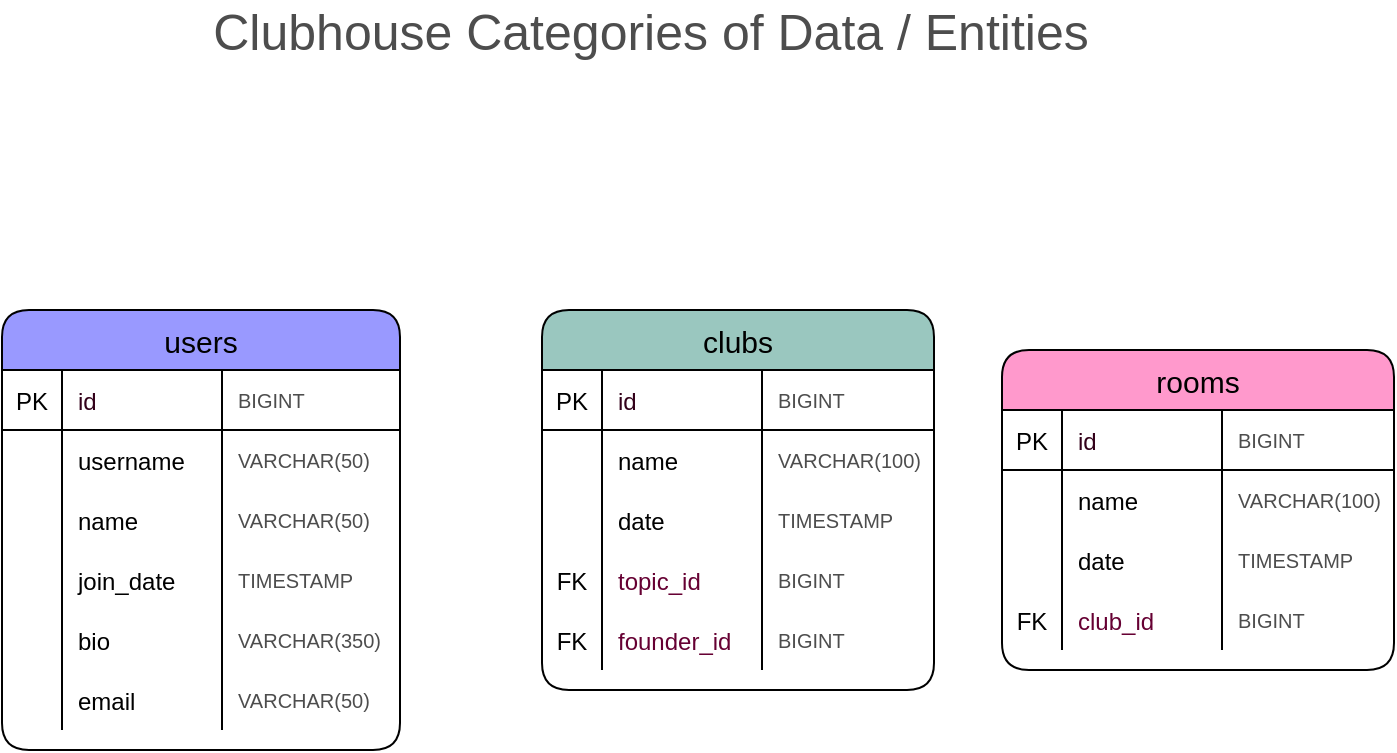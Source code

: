 <mxfile version="14.9.2" type="device" pages="6"><diagram id="hU7Tj4W3T_vDrggf1LTt" name="Entities"><mxGraphModel dx="1350" dy="774" grid="1" gridSize="10" guides="1" tooltips="1" connect="1" arrows="1" fold="1" page="1" pageScale="1" pageWidth="850" pageHeight="1100" math="0" shadow="0"><root><mxCell id="PYDtlqSiXr0WQm8q6Ljc-0"/><mxCell id="PYDtlqSiXr0WQm8q6Ljc-1" parent="PYDtlqSiXr0WQm8q6Ljc-0"/><mxCell id="PYDtlqSiXr0WQm8q6Ljc-3" value="&lt;font style=&quot;font-size: 25px&quot;&gt;&lt;font color=&quot;#4D4D4D&quot;&gt;Clubhouse Categories of Data / Entities&lt;/font&gt;&lt;br&gt;&lt;/font&gt;" style="text;html=1;align=center;verticalAlign=middle;resizable=0;points=[];autosize=1;strokeColor=none;" vertex="1" parent="PYDtlqSiXr0WQm8q6Ljc-1"><mxGeometry x="189" y="50" width="450" height="20" as="geometry"/></mxCell><mxCell id="PYDtlqSiXr0WQm8q6Ljc-23" value="clubs" style="shape=table;startSize=30;container=1;collapsible=1;childLayout=tableLayout;fixedRows=1;rowLines=0;fontStyle=0;align=center;resizeLast=1;rounded=1;shadow=0;glass=0;sketch=0;fontSize=15;fillColor=#9AC7BF;" vertex="1" parent="PYDtlqSiXr0WQm8q6Ljc-1"><mxGeometry x="360" y="200" width="196" height="190" as="geometry"/></mxCell><mxCell id="PYDtlqSiXr0WQm8q6Ljc-24" value="" style="shape=partialRectangle;collapsible=0;dropTarget=0;pointerEvents=0;fillColor=none;top=0;left=0;bottom=1;right=0;points=[[0,0.5],[1,0.5]];portConstraint=eastwest;" vertex="1" parent="PYDtlqSiXr0WQm8q6Ljc-23"><mxGeometry y="30" width="196" height="30" as="geometry"/></mxCell><mxCell id="PYDtlqSiXr0WQm8q6Ljc-25" value="PK" style="shape=partialRectangle;connectable=0;fillColor=none;top=0;left=0;bottom=0;right=0;fontStyle=0;overflow=hidden;" vertex="1" parent="PYDtlqSiXr0WQm8q6Ljc-24"><mxGeometry width="30" height="30" as="geometry"/></mxCell><mxCell id="PYDtlqSiXr0WQm8q6Ljc-26" value="id" style="shape=partialRectangle;connectable=0;fillColor=none;top=0;left=0;bottom=0;right=0;align=left;spacingLeft=6;fontStyle=0;overflow=hidden;fontColor=#33001A;" vertex="1" parent="PYDtlqSiXr0WQm8q6Ljc-24"><mxGeometry x="30" width="80" height="30" as="geometry"/></mxCell><mxCell id="PYDtlqSiXr0WQm8q6Ljc-27" value="BIGINT" style="shape=partialRectangle;connectable=0;fillColor=none;top=0;left=0;bottom=0;right=0;align=left;spacingLeft=6;fontStyle=0;overflow=hidden;fontColor=#4D4D4D;fontSize=10;" vertex="1" parent="PYDtlqSiXr0WQm8q6Ljc-24"><mxGeometry x="110" width="86" height="30" as="geometry"/></mxCell><mxCell id="PYDtlqSiXr0WQm8q6Ljc-28" value="" style="shape=partialRectangle;collapsible=0;dropTarget=0;pointerEvents=0;fillColor=none;top=0;left=0;bottom=0;right=0;points=[[0,0.5],[1,0.5]];portConstraint=eastwest;" vertex="1" parent="PYDtlqSiXr0WQm8q6Ljc-23"><mxGeometry y="60" width="196" height="30" as="geometry"/></mxCell><mxCell id="PYDtlqSiXr0WQm8q6Ljc-29" value="" style="shape=partialRectangle;connectable=0;fillColor=none;top=0;left=0;bottom=0;right=0;editable=1;overflow=hidden;" vertex="1" parent="PYDtlqSiXr0WQm8q6Ljc-28"><mxGeometry width="30" height="30" as="geometry"/></mxCell><mxCell id="PYDtlqSiXr0WQm8q6Ljc-30" value="name" style="shape=partialRectangle;connectable=0;fillColor=none;top=0;left=0;bottom=0;right=0;align=left;spacingLeft=6;overflow=hidden;" vertex="1" parent="PYDtlqSiXr0WQm8q6Ljc-28"><mxGeometry x="30" width="80" height="30" as="geometry"/></mxCell><mxCell id="PYDtlqSiXr0WQm8q6Ljc-31" value="VARCHAR(100)" style="shape=partialRectangle;connectable=0;fillColor=none;top=0;left=0;bottom=0;right=0;align=left;spacingLeft=6;overflow=hidden;fontColor=#4D4D4D;fontSize=10;" vertex="1" parent="PYDtlqSiXr0WQm8q6Ljc-28"><mxGeometry x="110" width="86" height="30" as="geometry"/></mxCell><mxCell id="PYDtlqSiXr0WQm8q6Ljc-32" value="" style="shape=partialRectangle;collapsible=0;dropTarget=0;pointerEvents=0;fillColor=none;top=0;left=0;bottom=0;right=0;points=[[0,0.5],[1,0.5]];portConstraint=eastwest;" vertex="1" parent="PYDtlqSiXr0WQm8q6Ljc-23"><mxGeometry y="90" width="196" height="30" as="geometry"/></mxCell><mxCell id="PYDtlqSiXr0WQm8q6Ljc-33" value="" style="shape=partialRectangle;connectable=0;fillColor=none;top=0;left=0;bottom=0;right=0;editable=1;overflow=hidden;" vertex="1" parent="PYDtlqSiXr0WQm8q6Ljc-32"><mxGeometry width="30" height="30" as="geometry"/></mxCell><mxCell id="PYDtlqSiXr0WQm8q6Ljc-34" value="date" style="shape=partialRectangle;connectable=0;fillColor=none;top=0;left=0;bottom=0;right=0;align=left;spacingLeft=6;overflow=hidden;" vertex="1" parent="PYDtlqSiXr0WQm8q6Ljc-32"><mxGeometry x="30" width="80" height="30" as="geometry"/></mxCell><mxCell id="PYDtlqSiXr0WQm8q6Ljc-35" value="TIMESTAMP" style="shape=partialRectangle;connectable=0;fillColor=none;top=0;left=0;bottom=0;right=0;align=left;spacingLeft=6;overflow=hidden;fontColor=#4D4D4D;fontSize=10;" vertex="1" parent="PYDtlqSiXr0WQm8q6Ljc-32"><mxGeometry x="110" width="86" height="30" as="geometry"/></mxCell><mxCell id="PYDtlqSiXr0WQm8q6Ljc-36" style="shape=partialRectangle;collapsible=0;dropTarget=0;pointerEvents=0;fillColor=none;top=0;left=0;bottom=0;right=0;points=[[0,0.5],[1,0.5]];portConstraint=eastwest;" vertex="1" parent="PYDtlqSiXr0WQm8q6Ljc-23"><mxGeometry y="120" width="196" height="30" as="geometry"/></mxCell><mxCell id="PYDtlqSiXr0WQm8q6Ljc-37" value="FK" style="shape=partialRectangle;connectable=0;fillColor=none;top=0;left=0;bottom=0;right=0;editable=1;overflow=hidden;" vertex="1" parent="PYDtlqSiXr0WQm8q6Ljc-36"><mxGeometry width="30" height="30" as="geometry"/></mxCell><mxCell id="PYDtlqSiXr0WQm8q6Ljc-38" value="topic_id" style="shape=partialRectangle;connectable=0;fillColor=none;top=0;left=0;bottom=0;right=0;align=left;spacingLeft=6;overflow=hidden;fontStyle=0;fontColor=#660033;" vertex="1" parent="PYDtlqSiXr0WQm8q6Ljc-36"><mxGeometry x="30" width="80" height="30" as="geometry"/></mxCell><mxCell id="PYDtlqSiXr0WQm8q6Ljc-39" value="BIGINT" style="shape=partialRectangle;connectable=0;fillColor=none;top=0;left=0;bottom=0;right=0;align=left;spacingLeft=6;overflow=hidden;fontColor=#4D4D4D;fontSize=10;" vertex="1" parent="PYDtlqSiXr0WQm8q6Ljc-36"><mxGeometry x="110" width="86" height="30" as="geometry"/></mxCell><mxCell id="PYDtlqSiXr0WQm8q6Ljc-40" style="shape=partialRectangle;collapsible=0;dropTarget=0;pointerEvents=0;fillColor=none;top=0;left=0;bottom=0;right=0;points=[[0,0.5],[1,0.5]];portConstraint=eastwest;" vertex="1" parent="PYDtlqSiXr0WQm8q6Ljc-23"><mxGeometry y="150" width="196" height="30" as="geometry"/></mxCell><mxCell id="PYDtlqSiXr0WQm8q6Ljc-41" value="FK" style="shape=partialRectangle;connectable=0;fillColor=none;top=0;left=0;bottom=0;right=0;editable=1;overflow=hidden;" vertex="1" parent="PYDtlqSiXr0WQm8q6Ljc-40"><mxGeometry width="30" height="30" as="geometry"/></mxCell><mxCell id="PYDtlqSiXr0WQm8q6Ljc-42" value="founder_id" style="shape=partialRectangle;connectable=0;fillColor=none;top=0;left=0;bottom=0;right=0;align=left;spacingLeft=6;overflow=hidden;fontColor=#660033;" vertex="1" parent="PYDtlqSiXr0WQm8q6Ljc-40"><mxGeometry x="30" width="80" height="30" as="geometry"/></mxCell><mxCell id="PYDtlqSiXr0WQm8q6Ljc-43" value="BIGINT" style="shape=partialRectangle;connectable=0;fillColor=none;top=0;left=0;bottom=0;right=0;align=left;spacingLeft=6;overflow=hidden;fontColor=#4D4D4D;fontSize=10;" vertex="1" parent="PYDtlqSiXr0WQm8q6Ljc-40"><mxGeometry x="110" width="86" height="30" as="geometry"/></mxCell><mxCell id="PYDtlqSiXr0WQm8q6Ljc-44" value="users" style="shape=table;startSize=30;container=1;collapsible=1;childLayout=tableLayout;fixedRows=1;rowLines=0;fontStyle=0;align=center;resizeLast=1;rounded=1;shadow=0;glass=0;sketch=0;gradientColor=none;fillColor=#9999FF;fontSize=15;" vertex="1" parent="PYDtlqSiXr0WQm8q6Ljc-1"><mxGeometry x="90" y="200" width="199" height="220" as="geometry"/></mxCell><mxCell id="PYDtlqSiXr0WQm8q6Ljc-45" value="" style="shape=partialRectangle;collapsible=0;dropTarget=0;pointerEvents=0;fillColor=none;top=0;left=0;bottom=1;right=0;points=[[0,0.5],[1,0.5]];portConstraint=eastwest;" vertex="1" parent="PYDtlqSiXr0WQm8q6Ljc-44"><mxGeometry y="30" width="199" height="30" as="geometry"/></mxCell><mxCell id="PYDtlqSiXr0WQm8q6Ljc-46" value="PK" style="shape=partialRectangle;connectable=0;fillColor=none;top=0;left=0;bottom=0;right=0;fontStyle=0;overflow=hidden;" vertex="1" parent="PYDtlqSiXr0WQm8q6Ljc-45"><mxGeometry width="30" height="30" as="geometry"/></mxCell><mxCell id="PYDtlqSiXr0WQm8q6Ljc-47" value="id" style="shape=partialRectangle;connectable=0;fillColor=none;top=0;left=0;bottom=0;right=0;align=left;spacingLeft=6;fontStyle=0;overflow=hidden;fontColor=#33001A;" vertex="1" parent="PYDtlqSiXr0WQm8q6Ljc-45"><mxGeometry x="30" width="80" height="30" as="geometry"/></mxCell><mxCell id="PYDtlqSiXr0WQm8q6Ljc-48" value="BIGINT" style="shape=partialRectangle;connectable=0;fillColor=none;top=0;left=0;bottom=0;right=0;align=left;spacingLeft=6;fontStyle=0;overflow=hidden;fontColor=#4D4D4D;fontSize=10;" vertex="1" parent="PYDtlqSiXr0WQm8q6Ljc-45"><mxGeometry x="110" width="89" height="30" as="geometry"/></mxCell><mxCell id="PYDtlqSiXr0WQm8q6Ljc-49" value="" style="shape=partialRectangle;collapsible=0;dropTarget=0;pointerEvents=0;fillColor=none;top=0;left=0;bottom=0;right=0;points=[[0,0.5],[1,0.5]];portConstraint=eastwest;" vertex="1" parent="PYDtlqSiXr0WQm8q6Ljc-44"><mxGeometry y="60" width="199" height="30" as="geometry"/></mxCell><mxCell id="PYDtlqSiXr0WQm8q6Ljc-50" value="" style="shape=partialRectangle;connectable=0;fillColor=none;top=0;left=0;bottom=0;right=0;editable=1;overflow=hidden;" vertex="1" parent="PYDtlqSiXr0WQm8q6Ljc-49"><mxGeometry width="30" height="30" as="geometry"/></mxCell><mxCell id="PYDtlqSiXr0WQm8q6Ljc-51" value="username" style="shape=partialRectangle;connectable=0;fillColor=none;top=0;left=0;bottom=0;right=0;align=left;spacingLeft=6;overflow=hidden;" vertex="1" parent="PYDtlqSiXr0WQm8q6Ljc-49"><mxGeometry x="30" width="80" height="30" as="geometry"/></mxCell><mxCell id="PYDtlqSiXr0WQm8q6Ljc-52" value="VARCHAR(50)" style="shape=partialRectangle;connectable=0;fillColor=none;top=0;left=0;bottom=0;right=0;align=left;spacingLeft=6;overflow=hidden;fontColor=#4D4D4D;fontSize=10;" vertex="1" parent="PYDtlqSiXr0WQm8q6Ljc-49"><mxGeometry x="110" width="89" height="30" as="geometry"/></mxCell><mxCell id="PYDtlqSiXr0WQm8q6Ljc-53" value="" style="shape=partialRectangle;collapsible=0;dropTarget=0;pointerEvents=0;fillColor=none;top=0;left=0;bottom=0;right=0;points=[[0,0.5],[1,0.5]];portConstraint=eastwest;" vertex="1" parent="PYDtlqSiXr0WQm8q6Ljc-44"><mxGeometry y="90" width="199" height="30" as="geometry"/></mxCell><mxCell id="PYDtlqSiXr0WQm8q6Ljc-54" value="" style="shape=partialRectangle;connectable=0;fillColor=none;top=0;left=0;bottom=0;right=0;editable=1;overflow=hidden;" vertex="1" parent="PYDtlqSiXr0WQm8q6Ljc-53"><mxGeometry width="30" height="30" as="geometry"/></mxCell><mxCell id="PYDtlqSiXr0WQm8q6Ljc-55" value="name" style="shape=partialRectangle;connectable=0;fillColor=none;top=0;left=0;bottom=0;right=0;align=left;spacingLeft=6;overflow=hidden;" vertex="1" parent="PYDtlqSiXr0WQm8q6Ljc-53"><mxGeometry x="30" width="80" height="30" as="geometry"/></mxCell><mxCell id="PYDtlqSiXr0WQm8q6Ljc-56" value="VARCHAR(50)" style="shape=partialRectangle;connectable=0;fillColor=none;top=0;left=0;bottom=0;right=0;align=left;spacingLeft=6;overflow=hidden;fontColor=#4D4D4D;fontSize=10;" vertex="1" parent="PYDtlqSiXr0WQm8q6Ljc-53"><mxGeometry x="110" width="89" height="30" as="geometry"/></mxCell><mxCell id="PYDtlqSiXr0WQm8q6Ljc-57" style="shape=partialRectangle;collapsible=0;dropTarget=0;pointerEvents=0;fillColor=none;top=0;left=0;bottom=0;right=0;points=[[0,0.5],[1,0.5]];portConstraint=eastwest;" vertex="1" parent="PYDtlqSiXr0WQm8q6Ljc-44"><mxGeometry y="120" width="199" height="30" as="geometry"/></mxCell><mxCell id="PYDtlqSiXr0WQm8q6Ljc-58" value="" style="shape=partialRectangle;connectable=0;fillColor=none;top=0;left=0;bottom=0;right=0;editable=1;overflow=hidden;" vertex="1" parent="PYDtlqSiXr0WQm8q6Ljc-57"><mxGeometry width="30" height="30" as="geometry"/></mxCell><mxCell id="PYDtlqSiXr0WQm8q6Ljc-59" value="join_date" style="shape=partialRectangle;connectable=0;fillColor=none;top=0;left=0;bottom=0;right=0;align=left;spacingLeft=6;overflow=hidden;" vertex="1" parent="PYDtlqSiXr0WQm8q6Ljc-57"><mxGeometry x="30" width="80" height="30" as="geometry"/></mxCell><mxCell id="PYDtlqSiXr0WQm8q6Ljc-60" value="TIMESTAMP" style="shape=partialRectangle;connectable=0;fillColor=none;top=0;left=0;bottom=0;right=0;align=left;spacingLeft=6;overflow=hidden;fontColor=#4D4D4D;fontSize=10;" vertex="1" parent="PYDtlqSiXr0WQm8q6Ljc-57"><mxGeometry x="110" width="89" height="30" as="geometry"/></mxCell><mxCell id="PYDtlqSiXr0WQm8q6Ljc-61" style="shape=partialRectangle;collapsible=0;dropTarget=0;pointerEvents=0;fillColor=none;top=0;left=0;bottom=0;right=0;points=[[0,0.5],[1,0.5]];portConstraint=eastwest;" vertex="1" parent="PYDtlqSiXr0WQm8q6Ljc-44"><mxGeometry y="150" width="199" height="30" as="geometry"/></mxCell><mxCell id="PYDtlqSiXr0WQm8q6Ljc-62" value="" style="shape=partialRectangle;connectable=0;fillColor=none;top=0;left=0;bottom=0;right=0;editable=1;overflow=hidden;" vertex="1" parent="PYDtlqSiXr0WQm8q6Ljc-61"><mxGeometry width="30" height="30" as="geometry"/></mxCell><mxCell id="PYDtlqSiXr0WQm8q6Ljc-63" value="bio" style="shape=partialRectangle;connectable=0;fillColor=none;top=0;left=0;bottom=0;right=0;align=left;spacingLeft=6;overflow=hidden;" vertex="1" parent="PYDtlqSiXr0WQm8q6Ljc-61"><mxGeometry x="30" width="80" height="30" as="geometry"/></mxCell><mxCell id="PYDtlqSiXr0WQm8q6Ljc-64" value="VARCHAR(350)" style="shape=partialRectangle;connectable=0;fillColor=none;top=0;left=0;bottom=0;right=0;align=left;spacingLeft=6;overflow=hidden;fontColor=#4D4D4D;fontSize=10;" vertex="1" parent="PYDtlqSiXr0WQm8q6Ljc-61"><mxGeometry x="110" width="89" height="30" as="geometry"/></mxCell><mxCell id="PYDtlqSiXr0WQm8q6Ljc-65" style="shape=partialRectangle;collapsible=0;dropTarget=0;pointerEvents=0;fillColor=none;top=0;left=0;bottom=0;right=0;points=[[0,0.5],[1,0.5]];portConstraint=eastwest;" vertex="1" parent="PYDtlqSiXr0WQm8q6Ljc-44"><mxGeometry y="180" width="199" height="30" as="geometry"/></mxCell><mxCell id="PYDtlqSiXr0WQm8q6Ljc-66" style="shape=partialRectangle;connectable=0;fillColor=none;top=0;left=0;bottom=0;right=0;editable=1;overflow=hidden;" vertex="1" parent="PYDtlqSiXr0WQm8q6Ljc-65"><mxGeometry width="30" height="30" as="geometry"/></mxCell><mxCell id="PYDtlqSiXr0WQm8q6Ljc-67" value="email" style="shape=partialRectangle;connectable=0;fillColor=none;top=0;left=0;bottom=0;right=0;align=left;spacingLeft=6;overflow=hidden;" vertex="1" parent="PYDtlqSiXr0WQm8q6Ljc-65"><mxGeometry x="30" width="80" height="30" as="geometry"/></mxCell><mxCell id="PYDtlqSiXr0WQm8q6Ljc-68" value="VARCHAR(50)" style="shape=partialRectangle;connectable=0;fillColor=none;top=0;left=0;bottom=0;right=0;align=left;spacingLeft=6;overflow=hidden;fontColor=#4D4D4D;fontSize=10;" vertex="1" parent="PYDtlqSiXr0WQm8q6Ljc-65"><mxGeometry x="110" width="89" height="30" as="geometry"/></mxCell><mxCell id="PYDtlqSiXr0WQm8q6Ljc-94" value="rooms" style="shape=table;startSize=30;container=1;collapsible=1;childLayout=tableLayout;fixedRows=1;rowLines=0;fontStyle=0;align=center;resizeLast=1;rounded=1;shadow=0;glass=0;sketch=0;gradientColor=none;fontSize=15;fillColor=#FF99CC;" vertex="1" parent="PYDtlqSiXr0WQm8q6Ljc-1"><mxGeometry x="590" y="220" width="196" height="160" as="geometry"/></mxCell><mxCell id="PYDtlqSiXr0WQm8q6Ljc-95" value="" style="shape=partialRectangle;collapsible=0;dropTarget=0;pointerEvents=0;fillColor=none;top=0;left=0;bottom=1;right=0;points=[[0,0.5],[1,0.5]];portConstraint=eastwest;" vertex="1" parent="PYDtlqSiXr0WQm8q6Ljc-94"><mxGeometry y="30" width="196" height="30" as="geometry"/></mxCell><mxCell id="PYDtlqSiXr0WQm8q6Ljc-96" value="PK" style="shape=partialRectangle;connectable=0;fillColor=none;top=0;left=0;bottom=0;right=0;fontStyle=0;overflow=hidden;" vertex="1" parent="PYDtlqSiXr0WQm8q6Ljc-95"><mxGeometry width="30" height="30" as="geometry"/></mxCell><mxCell id="PYDtlqSiXr0WQm8q6Ljc-97" value="id" style="shape=partialRectangle;connectable=0;fillColor=none;top=0;left=0;bottom=0;right=0;align=left;spacingLeft=6;fontStyle=0;overflow=hidden;fontColor=#33001A;" vertex="1" parent="PYDtlqSiXr0WQm8q6Ljc-95"><mxGeometry x="30" width="80" height="30" as="geometry"/></mxCell><mxCell id="PYDtlqSiXr0WQm8q6Ljc-98" value="BIGINT" style="shape=partialRectangle;connectable=0;fillColor=none;top=0;left=0;bottom=0;right=0;align=left;spacingLeft=6;fontStyle=0;overflow=hidden;fontColor=#4D4D4D;fontSize=10;" vertex="1" parent="PYDtlqSiXr0WQm8q6Ljc-95"><mxGeometry x="110" width="86" height="30" as="geometry"/></mxCell><mxCell id="PYDtlqSiXr0WQm8q6Ljc-99" value="" style="shape=partialRectangle;collapsible=0;dropTarget=0;pointerEvents=0;fillColor=none;top=0;left=0;bottom=0;right=0;points=[[0,0.5],[1,0.5]];portConstraint=eastwest;" vertex="1" parent="PYDtlqSiXr0WQm8q6Ljc-94"><mxGeometry y="60" width="196" height="30" as="geometry"/></mxCell><mxCell id="PYDtlqSiXr0WQm8q6Ljc-100" value="" style="shape=partialRectangle;connectable=0;fillColor=none;top=0;left=0;bottom=0;right=0;editable=1;overflow=hidden;" vertex="1" parent="PYDtlqSiXr0WQm8q6Ljc-99"><mxGeometry width="30" height="30" as="geometry"/></mxCell><mxCell id="PYDtlqSiXr0WQm8q6Ljc-101" value="name" style="shape=partialRectangle;connectable=0;fillColor=none;top=0;left=0;bottom=0;right=0;align=left;spacingLeft=6;overflow=hidden;" vertex="1" parent="PYDtlqSiXr0WQm8q6Ljc-99"><mxGeometry x="30" width="80" height="30" as="geometry"/></mxCell><mxCell id="PYDtlqSiXr0WQm8q6Ljc-102" value="VARCHAR(100)" style="shape=partialRectangle;connectable=0;fillColor=none;top=0;left=0;bottom=0;right=0;align=left;spacingLeft=6;overflow=hidden;fontColor=#4D4D4D;fontSize=10;" vertex="1" parent="PYDtlqSiXr0WQm8q6Ljc-99"><mxGeometry x="110" width="86" height="30" as="geometry"/></mxCell><mxCell id="PYDtlqSiXr0WQm8q6Ljc-103" value="" style="shape=partialRectangle;collapsible=0;dropTarget=0;pointerEvents=0;fillColor=none;top=0;left=0;bottom=0;right=0;points=[[0,0.5],[1,0.5]];portConstraint=eastwest;" vertex="1" parent="PYDtlqSiXr0WQm8q6Ljc-94"><mxGeometry y="90" width="196" height="30" as="geometry"/></mxCell><mxCell id="PYDtlqSiXr0WQm8q6Ljc-104" value="" style="shape=partialRectangle;connectable=0;fillColor=none;top=0;left=0;bottom=0;right=0;editable=1;overflow=hidden;" vertex="1" parent="PYDtlqSiXr0WQm8q6Ljc-103"><mxGeometry width="30" height="30" as="geometry"/></mxCell><mxCell id="PYDtlqSiXr0WQm8q6Ljc-105" value="date" style="shape=partialRectangle;connectable=0;fillColor=none;top=0;left=0;bottom=0;right=0;align=left;spacingLeft=6;overflow=hidden;" vertex="1" parent="PYDtlqSiXr0WQm8q6Ljc-103"><mxGeometry x="30" width="80" height="30" as="geometry"/></mxCell><mxCell id="PYDtlqSiXr0WQm8q6Ljc-106" value="TIMESTAMP" style="shape=partialRectangle;connectable=0;fillColor=none;top=0;left=0;bottom=0;right=0;align=left;spacingLeft=6;overflow=hidden;fontColor=#4D4D4D;fontSize=10;" vertex="1" parent="PYDtlqSiXr0WQm8q6Ljc-103"><mxGeometry x="110" width="86" height="30" as="geometry"/></mxCell><mxCell id="PYDtlqSiXr0WQm8q6Ljc-107" style="shape=partialRectangle;collapsible=0;dropTarget=0;pointerEvents=0;fillColor=none;top=0;left=0;bottom=0;right=0;points=[[0,0.5],[1,0.5]];portConstraint=eastwest;" vertex="1" parent="PYDtlqSiXr0WQm8q6Ljc-94"><mxGeometry y="120" width="196" height="30" as="geometry"/></mxCell><mxCell id="PYDtlqSiXr0WQm8q6Ljc-108" value="FK" style="shape=partialRectangle;connectable=0;fillColor=none;top=0;left=0;bottom=0;right=0;editable=1;overflow=hidden;" vertex="1" parent="PYDtlqSiXr0WQm8q6Ljc-107"><mxGeometry width="30" height="30" as="geometry"/></mxCell><mxCell id="PYDtlqSiXr0WQm8q6Ljc-109" value="club_id" style="shape=partialRectangle;connectable=0;fillColor=none;top=0;left=0;bottom=0;right=0;align=left;spacingLeft=6;overflow=hidden;fontStyle=0;fontColor=#660033;" vertex="1" parent="PYDtlqSiXr0WQm8q6Ljc-107"><mxGeometry x="30" width="80" height="30" as="geometry"/></mxCell><mxCell id="PYDtlqSiXr0WQm8q6Ljc-110" value="BIGINT" style="shape=partialRectangle;connectable=0;fillColor=none;top=0;left=0;bottom=0;right=0;align=left;spacingLeft=6;overflow=hidden;fontColor=#4D4D4D;fontSize=10;" vertex="1" parent="PYDtlqSiXr0WQm8q6Ljc-107"><mxGeometry x="110" width="86" height="30" as="geometry"/></mxCell></root></mxGraphModel></diagram><diagram name="erd - simple" id="e56a1550-8fbb-45ad-956c-1786394a9013"><mxGraphModel dx="1350" dy="774" grid="0" gridSize="10" guides="1" tooltips="1" connect="1" arrows="1" fold="1" page="1" pageScale="1" pageWidth="827" pageHeight="1169" background="none" math="0" shadow="0"><root><mxCell id="0"/><mxCell id="1" parent="0"/><mxCell id="3os8XvLo9O-49_tINIr7-138" value="" style="edgeStyle=entityRelationEdgeStyle;fontSize=12;html=1;endArrow=ERzeroToMany;startArrow=ERmandOne;fontFamily=Helvetica;fontColor=#333333;rounded=1;strokeColor=#660033;" parent="1" source="3os8XvLo9O-49_tINIr7-160" target="3os8XvLo9O-49_tINIr7-243" edge="1"><mxGeometry width="100" height="100" relative="1" as="geometry"><mxPoint x="749" y="251" as="sourcePoint"/><mxPoint x="749" y="670" as="targetPoint"/></mxGeometry></mxCell><mxCell id="3os8XvLo9O-49_tINIr7-139" value="&lt;font style=&quot;font-size: 25px&quot;&gt;&lt;font color=&quot;#4D4D4D&quot;&gt;Clubhouse Database: Entity Relationship Diagram&lt;/font&gt;&lt;br&gt;&lt;/font&gt;" style="text;html=1;align=center;verticalAlign=middle;resizable=0;points=[];autosize=1;strokeColor=none;" parent="1" vertex="1"><mxGeometry x="129" y="50" width="570" height="20" as="geometry"/></mxCell><mxCell id="3os8XvLo9O-49_tINIr7-140" value="" style="edgeStyle=entityRelationEdgeStyle;fontSize=12;html=1;endArrow=ERzeroToMany;startArrow=ERmandOne;shadow=0;strokeColor=#660033;" parent="1" source="3os8XvLo9O-49_tINIr7-147" target="3os8XvLo9O-49_tINIr7-172" edge="1"><mxGeometry width="100" height="100" relative="1" as="geometry"><mxPoint x="470" y="211" as="sourcePoint"/><mxPoint x="589" y="331" as="targetPoint"/></mxGeometry></mxCell><mxCell id="3os8XvLo9O-49_tINIr7-141" value="" style="edgeStyle=entityRelationEdgeStyle;fontSize=12;html=1;endArrow=ERzeroToMany;startArrow=ERmandOne;shadow=0;strokeColor=#660033;" parent="1" source="3os8XvLo9O-49_tINIr7-181" target="3os8XvLo9O-49_tINIr7-176" edge="1"><mxGeometry width="100" height="100" relative="1" as="geometry"><mxPoint x="190" y="371" as="sourcePoint"/><mxPoint x="470" y="320" as="targetPoint"/></mxGeometry></mxCell><mxCell id="3os8XvLo9O-49_tINIr7-142" value="" style="edgeStyle=entityRelationEdgeStyle;fontSize=12;html=1;endArrow=ERzeroToMany;startArrow=ERmandOne;shadow=0;strokeColor=#660033;" parent="1" source="3os8XvLo9O-49_tINIr7-231" target="3os8XvLo9O-49_tINIr7-222" edge="1"><mxGeometry width="100" height="100" relative="1" as="geometry"><mxPoint x="749" y="590" as="sourcePoint"/><mxPoint x="618" y="889" as="targetPoint"/></mxGeometry></mxCell><mxCell id="3os8XvLo9O-49_tINIr7-143" value="" style="edgeStyle=entityRelationEdgeStyle;fontSize=12;html=1;endArrow=ERzeroToMany;startArrow=ERmandOne;shadow=0;strokeColor=#660033;" parent="1" source="3os8XvLo9O-49_tINIr7-181" target="3os8XvLo9O-49_tINIr7-226" edge="1"><mxGeometry width="100" height="100" relative="1" as="geometry"><mxPoint x="190" y="371" as="sourcePoint"/><mxPoint x="313" y="843" as="targetPoint"/></mxGeometry></mxCell><mxCell id="3os8XvLo9O-49_tINIr7-144" value="" style="edgeStyle=entityRelationEdgeStyle;fontSize=12;html=1;endArrow=ERzeroToMany;startArrow=ERmandOne;shadow=0;strokeColor=#660033;" parent="1" source="3os8XvLo9O-49_tINIr7-160" target="3os8XvLo9O-49_tINIr7-252" edge="1"><mxGeometry width="100" height="100" relative="1" as="geometry"><mxPoint x="589" y="251" as="sourcePoint"/><mxPoint x="676" y="476" as="targetPoint"/></mxGeometry></mxCell><mxCell id="3os8XvLo9O-49_tINIr7-145" value="" style="edgeStyle=entityRelationEdgeStyle;fontSize=12;html=1;endArrow=ERzeroToMany;startArrow=ERmandOne;shadow=0;strokeColor=#660033;" parent="1" source="3os8XvLo9O-49_tINIr7-181" target="3os8XvLo9O-49_tINIr7-256" edge="1"><mxGeometry width="100" height="100" relative="1" as="geometry"><mxPoint x="190" y="371" as="sourcePoint"/><mxPoint x="322" y="529" as="targetPoint"/></mxGeometry></mxCell><mxCell id="3os8XvLo9O-49_tINIr7-146" value="topics" style="shape=table;startSize=30;container=1;collapsible=1;childLayout=tableLayout;fixedRows=1;rowLines=0;fontStyle=0;align=center;resizeLast=1;rounded=1;shadow=0;glass=0;sketch=0;gradientColor=none;fillColor=#CCCCCC;fontSize=15;verticalAlign=middle;" parent="1" vertex="1"><mxGeometry x="40" y="170" width="199" height="130" as="geometry"/></mxCell><mxCell id="3os8XvLo9O-49_tINIr7-147" value="" style="shape=partialRectangle;collapsible=0;dropTarget=0;pointerEvents=0;fillColor=none;top=0;left=0;bottom=1;right=0;points=[[0,0.5],[1,0.5]];portConstraint=eastwest;" parent="3os8XvLo9O-49_tINIr7-146" vertex="1"><mxGeometry y="30" width="199" height="30" as="geometry"/></mxCell><mxCell id="3os8XvLo9O-49_tINIr7-148" value="PK" style="shape=partialRectangle;connectable=0;fillColor=none;top=0;left=0;bottom=0;right=0;fontStyle=0;overflow=hidden;" parent="3os8XvLo9O-49_tINIr7-147" vertex="1"><mxGeometry width="30" height="30" as="geometry"/></mxCell><mxCell id="3os8XvLo9O-49_tINIr7-149" value="id" style="shape=partialRectangle;connectable=0;fillColor=none;top=0;left=0;bottom=0;right=0;align=left;spacingLeft=6;fontStyle=0;overflow=hidden;fontColor=#33001A;" parent="3os8XvLo9O-49_tINIr7-147" vertex="1"><mxGeometry x="30" width="80" height="30" as="geometry"/></mxCell><mxCell id="3os8XvLo9O-49_tINIr7-150" value="BIGINT" style="shape=partialRectangle;connectable=0;fillColor=none;top=0;left=0;bottom=0;right=0;align=left;spacingLeft=6;fontStyle=0;overflow=hidden;fontColor=#4D4D4D;fontSize=10;" parent="3os8XvLo9O-49_tINIr7-147" vertex="1"><mxGeometry x="110" width="89" height="30" as="geometry"/></mxCell><mxCell id="3os8XvLo9O-49_tINIr7-151" value="" style="shape=partialRectangle;collapsible=0;dropTarget=0;pointerEvents=0;fillColor=none;top=0;left=0;bottom=0;right=0;points=[[0,0.5],[1,0.5]];portConstraint=eastwest;" parent="3os8XvLo9O-49_tINIr7-146" vertex="1"><mxGeometry y="60" width="199" height="30" as="geometry"/></mxCell><mxCell id="3os8XvLo9O-49_tINIr7-152" value="" style="shape=partialRectangle;connectable=0;fillColor=none;top=0;left=0;bottom=0;right=0;editable=1;overflow=hidden;" parent="3os8XvLo9O-49_tINIr7-151" vertex="1"><mxGeometry width="30" height="30" as="geometry"/></mxCell><mxCell id="3os8XvLo9O-49_tINIr7-153" value="name" style="shape=partialRectangle;connectable=0;fillColor=none;top=0;left=0;bottom=0;right=0;align=left;spacingLeft=6;overflow=hidden;" parent="3os8XvLo9O-49_tINIr7-151" vertex="1"><mxGeometry x="30" width="80" height="30" as="geometry"/></mxCell><mxCell id="3os8XvLo9O-49_tINIr7-154" value="VARCHAR(100)" style="shape=partialRectangle;connectable=0;fillColor=none;top=0;left=0;bottom=0;right=0;align=left;spacingLeft=6;overflow=hidden;fontColor=#4D4D4D;fontSize=10;" parent="3os8XvLo9O-49_tINIr7-151" vertex="1"><mxGeometry x="110" width="89" height="30" as="geometry"/></mxCell><mxCell id="3os8XvLo9O-49_tINIr7-155" value="" style="shape=partialRectangle;collapsible=0;dropTarget=0;pointerEvents=0;fillColor=none;top=0;left=0;bottom=0;right=0;points=[[0,0.5],[1,0.5]];portConstraint=eastwest;" parent="3os8XvLo9O-49_tINIr7-146" vertex="1"><mxGeometry y="90" width="199" height="30" as="geometry"/></mxCell><mxCell id="3os8XvLo9O-49_tINIr7-156" value="" style="shape=partialRectangle;connectable=0;fillColor=none;top=0;left=0;bottom=0;right=0;editable=1;overflow=hidden;" parent="3os8XvLo9O-49_tINIr7-155" vertex="1"><mxGeometry width="30" height="30" as="geometry"/></mxCell><mxCell id="3os8XvLo9O-49_tINIr7-157" value="description" style="shape=partialRectangle;connectable=0;fillColor=none;top=0;left=0;bottom=0;right=0;align=left;spacingLeft=6;overflow=hidden;" parent="3os8XvLo9O-49_tINIr7-155" vertex="1"><mxGeometry x="30" width="80" height="30" as="geometry"/></mxCell><mxCell id="3os8XvLo9O-49_tINIr7-158" value="VARCHAR(500)" style="shape=partialRectangle;connectable=0;fillColor=none;top=0;left=0;bottom=0;right=0;align=left;spacingLeft=6;overflow=hidden;fontColor=#4D4D4D;fontSize=10;" parent="3os8XvLo9O-49_tINIr7-155" vertex="1"><mxGeometry x="110" width="89" height="30" as="geometry"/></mxCell><mxCell id="3os8XvLo9O-49_tINIr7-159" value="clubs" style="shape=table;startSize=30;container=1;collapsible=1;childLayout=tableLayout;fixedRows=1;rowLines=0;fontStyle=0;align=center;resizeLast=1;rounded=1;shadow=0;glass=0;sketch=0;fontSize=15;fillColor=#9AC7BF;" parent="1" vertex="1"><mxGeometry x="590" y="170" width="196" height="190" as="geometry"/></mxCell><mxCell id="3os8XvLo9O-49_tINIr7-160" value="" style="shape=partialRectangle;collapsible=0;dropTarget=0;pointerEvents=0;fillColor=none;top=0;left=0;bottom=1;right=0;points=[[0,0.5],[1,0.5]];portConstraint=eastwest;" parent="3os8XvLo9O-49_tINIr7-159" vertex="1"><mxGeometry y="30" width="196" height="30" as="geometry"/></mxCell><mxCell id="3os8XvLo9O-49_tINIr7-161" value="PK" style="shape=partialRectangle;connectable=0;fillColor=none;top=0;left=0;bottom=0;right=0;fontStyle=0;overflow=hidden;" parent="3os8XvLo9O-49_tINIr7-160" vertex="1"><mxGeometry width="30" height="30" as="geometry"/></mxCell><mxCell id="3os8XvLo9O-49_tINIr7-162" value="id" style="shape=partialRectangle;connectable=0;fillColor=none;top=0;left=0;bottom=0;right=0;align=left;spacingLeft=6;fontStyle=0;overflow=hidden;fontColor=#33001A;" parent="3os8XvLo9O-49_tINIr7-160" vertex="1"><mxGeometry x="30" width="80" height="30" as="geometry"/></mxCell><mxCell id="3os8XvLo9O-49_tINIr7-163" value="BIGINT" style="shape=partialRectangle;connectable=0;fillColor=none;top=0;left=0;bottom=0;right=0;align=left;spacingLeft=6;fontStyle=0;overflow=hidden;fontColor=#4D4D4D;fontSize=10;" parent="3os8XvLo9O-49_tINIr7-160" vertex="1"><mxGeometry x="110" width="86" height="30" as="geometry"/></mxCell><mxCell id="3os8XvLo9O-49_tINIr7-164" value="" style="shape=partialRectangle;collapsible=0;dropTarget=0;pointerEvents=0;fillColor=none;top=0;left=0;bottom=0;right=0;points=[[0,0.5],[1,0.5]];portConstraint=eastwest;" parent="3os8XvLo9O-49_tINIr7-159" vertex="1"><mxGeometry y="60" width="196" height="30" as="geometry"/></mxCell><mxCell id="3os8XvLo9O-49_tINIr7-165" value="" style="shape=partialRectangle;connectable=0;fillColor=none;top=0;left=0;bottom=0;right=0;editable=1;overflow=hidden;" parent="3os8XvLo9O-49_tINIr7-164" vertex="1"><mxGeometry width="30" height="30" as="geometry"/></mxCell><mxCell id="3os8XvLo9O-49_tINIr7-166" value="name" style="shape=partialRectangle;connectable=0;fillColor=none;top=0;left=0;bottom=0;right=0;align=left;spacingLeft=6;overflow=hidden;" parent="3os8XvLo9O-49_tINIr7-164" vertex="1"><mxGeometry x="30" width="80" height="30" as="geometry"/></mxCell><mxCell id="3os8XvLo9O-49_tINIr7-167" value="VARCHAR(100)" style="shape=partialRectangle;connectable=0;fillColor=none;top=0;left=0;bottom=0;right=0;align=left;spacingLeft=6;overflow=hidden;fontColor=#4D4D4D;fontSize=10;" parent="3os8XvLo9O-49_tINIr7-164" vertex="1"><mxGeometry x="110" width="86" height="30" as="geometry"/></mxCell><mxCell id="3os8XvLo9O-49_tINIr7-168" value="" style="shape=partialRectangle;collapsible=0;dropTarget=0;pointerEvents=0;fillColor=none;top=0;left=0;bottom=0;right=0;points=[[0,0.5],[1,0.5]];portConstraint=eastwest;" parent="3os8XvLo9O-49_tINIr7-159" vertex="1"><mxGeometry y="90" width="196" height="30" as="geometry"/></mxCell><mxCell id="3os8XvLo9O-49_tINIr7-169" value="" style="shape=partialRectangle;connectable=0;fillColor=none;top=0;left=0;bottom=0;right=0;editable=1;overflow=hidden;" parent="3os8XvLo9O-49_tINIr7-168" vertex="1"><mxGeometry width="30" height="30" as="geometry"/></mxCell><mxCell id="3os8XvLo9O-49_tINIr7-170" value="date" style="shape=partialRectangle;connectable=0;fillColor=none;top=0;left=0;bottom=0;right=0;align=left;spacingLeft=6;overflow=hidden;" parent="3os8XvLo9O-49_tINIr7-168" vertex="1"><mxGeometry x="30" width="80" height="30" as="geometry"/></mxCell><mxCell id="3os8XvLo9O-49_tINIr7-171" value="TIMESTAMP" style="shape=partialRectangle;connectable=0;fillColor=none;top=0;left=0;bottom=0;right=0;align=left;spacingLeft=6;overflow=hidden;fontColor=#4D4D4D;fontSize=10;" parent="3os8XvLo9O-49_tINIr7-168" vertex="1"><mxGeometry x="110" width="86" height="30" as="geometry"/></mxCell><mxCell id="3os8XvLo9O-49_tINIr7-172" style="shape=partialRectangle;collapsible=0;dropTarget=0;pointerEvents=0;fillColor=none;top=0;left=0;bottom=0;right=0;points=[[0,0.5],[1,0.5]];portConstraint=eastwest;" parent="3os8XvLo9O-49_tINIr7-159" vertex="1"><mxGeometry y="120" width="196" height="30" as="geometry"/></mxCell><mxCell id="3os8XvLo9O-49_tINIr7-173" value="FK" style="shape=partialRectangle;connectable=0;fillColor=none;top=0;left=0;bottom=0;right=0;editable=1;overflow=hidden;" parent="3os8XvLo9O-49_tINIr7-172" vertex="1"><mxGeometry width="30" height="30" as="geometry"/></mxCell><mxCell id="3os8XvLo9O-49_tINIr7-174" value="topic_id" style="shape=partialRectangle;connectable=0;fillColor=none;top=0;left=0;bottom=0;right=0;align=left;spacingLeft=6;overflow=hidden;fontStyle=0;fontColor=#660033;" parent="3os8XvLo9O-49_tINIr7-172" vertex="1"><mxGeometry x="30" width="80" height="30" as="geometry"/></mxCell><mxCell id="3os8XvLo9O-49_tINIr7-175" value="BIGINT" style="shape=partialRectangle;connectable=0;fillColor=none;top=0;left=0;bottom=0;right=0;align=left;spacingLeft=6;overflow=hidden;fontColor=#4D4D4D;fontSize=10;" parent="3os8XvLo9O-49_tINIr7-172" vertex="1"><mxGeometry x="110" width="86" height="30" as="geometry"/></mxCell><mxCell id="3os8XvLo9O-49_tINIr7-176" style="shape=partialRectangle;collapsible=0;dropTarget=0;pointerEvents=0;fillColor=none;top=0;left=0;bottom=0;right=0;points=[[0,0.5],[1,0.5]];portConstraint=eastwest;" parent="3os8XvLo9O-49_tINIr7-159" vertex="1"><mxGeometry y="150" width="196" height="30" as="geometry"/></mxCell><mxCell id="3os8XvLo9O-49_tINIr7-177" value="FK" style="shape=partialRectangle;connectable=0;fillColor=none;top=0;left=0;bottom=0;right=0;editable=1;overflow=hidden;" parent="3os8XvLo9O-49_tINIr7-176" vertex="1"><mxGeometry width="30" height="30" as="geometry"/></mxCell><mxCell id="3os8XvLo9O-49_tINIr7-178" value="founder_id" style="shape=partialRectangle;connectable=0;fillColor=none;top=0;left=0;bottom=0;right=0;align=left;spacingLeft=6;overflow=hidden;fontColor=#660033;" parent="3os8XvLo9O-49_tINIr7-176" vertex="1"><mxGeometry x="30" width="80" height="30" as="geometry"/></mxCell><mxCell id="3os8XvLo9O-49_tINIr7-179" value="BIGINT" style="shape=partialRectangle;connectable=0;fillColor=none;top=0;left=0;bottom=0;right=0;align=left;spacingLeft=6;overflow=hidden;fontColor=#4D4D4D;fontSize=10;" parent="3os8XvLo9O-49_tINIr7-176" vertex="1"><mxGeometry x="110" width="86" height="30" as="geometry"/></mxCell><mxCell id="3os8XvLo9O-49_tINIr7-180" value="users" style="shape=table;startSize=30;container=1;collapsible=1;childLayout=tableLayout;fixedRows=1;rowLines=0;fontStyle=0;align=center;resizeLast=1;rounded=1;shadow=0;glass=0;sketch=0;gradientColor=none;fillColor=#9999FF;fontSize=15;" parent="1" vertex="1"><mxGeometry x="40" y="450" width="199" height="220" as="geometry"/></mxCell><mxCell id="3os8XvLo9O-49_tINIr7-181" value="" style="shape=partialRectangle;collapsible=0;dropTarget=0;pointerEvents=0;fillColor=none;top=0;left=0;bottom=1;right=0;points=[[0,0.5],[1,0.5]];portConstraint=eastwest;" parent="3os8XvLo9O-49_tINIr7-180" vertex="1"><mxGeometry y="30" width="199" height="30" as="geometry"/></mxCell><mxCell id="3os8XvLo9O-49_tINIr7-182" value="PK" style="shape=partialRectangle;connectable=0;fillColor=none;top=0;left=0;bottom=0;right=0;fontStyle=0;overflow=hidden;" parent="3os8XvLo9O-49_tINIr7-181" vertex="1"><mxGeometry width="30" height="30" as="geometry"/></mxCell><mxCell id="3os8XvLo9O-49_tINIr7-183" value="id" style="shape=partialRectangle;connectable=0;fillColor=none;top=0;left=0;bottom=0;right=0;align=left;spacingLeft=6;fontStyle=0;overflow=hidden;fontColor=#33001A;" parent="3os8XvLo9O-49_tINIr7-181" vertex="1"><mxGeometry x="30" width="80" height="30" as="geometry"/></mxCell><mxCell id="3os8XvLo9O-49_tINIr7-184" value="BIGINT" style="shape=partialRectangle;connectable=0;fillColor=none;top=0;left=0;bottom=0;right=0;align=left;spacingLeft=6;fontStyle=0;overflow=hidden;fontColor=#4D4D4D;fontSize=10;" parent="3os8XvLo9O-49_tINIr7-181" vertex="1"><mxGeometry x="110" width="89" height="30" as="geometry"/></mxCell><mxCell id="3os8XvLo9O-49_tINIr7-185" value="" style="shape=partialRectangle;collapsible=0;dropTarget=0;pointerEvents=0;fillColor=none;top=0;left=0;bottom=0;right=0;points=[[0,0.5],[1,0.5]];portConstraint=eastwest;" parent="3os8XvLo9O-49_tINIr7-180" vertex="1"><mxGeometry y="60" width="199" height="30" as="geometry"/></mxCell><mxCell id="3os8XvLo9O-49_tINIr7-186" value="" style="shape=partialRectangle;connectable=0;fillColor=none;top=0;left=0;bottom=0;right=0;editable=1;overflow=hidden;" parent="3os8XvLo9O-49_tINIr7-185" vertex="1"><mxGeometry width="30" height="30" as="geometry"/></mxCell><mxCell id="3os8XvLo9O-49_tINIr7-187" value="username" style="shape=partialRectangle;connectable=0;fillColor=none;top=0;left=0;bottom=0;right=0;align=left;spacingLeft=6;overflow=hidden;" parent="3os8XvLo9O-49_tINIr7-185" vertex="1"><mxGeometry x="30" width="80" height="30" as="geometry"/></mxCell><mxCell id="3os8XvLo9O-49_tINIr7-188" value="VARCHAR(50)" style="shape=partialRectangle;connectable=0;fillColor=none;top=0;left=0;bottom=0;right=0;align=left;spacingLeft=6;overflow=hidden;fontColor=#4D4D4D;fontSize=10;" parent="3os8XvLo9O-49_tINIr7-185" vertex="1"><mxGeometry x="110" width="89" height="30" as="geometry"/></mxCell><mxCell id="3os8XvLo9O-49_tINIr7-189" value="" style="shape=partialRectangle;collapsible=0;dropTarget=0;pointerEvents=0;fillColor=none;top=0;left=0;bottom=0;right=0;points=[[0,0.5],[1,0.5]];portConstraint=eastwest;" parent="3os8XvLo9O-49_tINIr7-180" vertex="1"><mxGeometry y="90" width="199" height="30" as="geometry"/></mxCell><mxCell id="3os8XvLo9O-49_tINIr7-190" value="" style="shape=partialRectangle;connectable=0;fillColor=none;top=0;left=0;bottom=0;right=0;editable=1;overflow=hidden;" parent="3os8XvLo9O-49_tINIr7-189" vertex="1"><mxGeometry width="30" height="30" as="geometry"/></mxCell><mxCell id="3os8XvLo9O-49_tINIr7-191" value="name" style="shape=partialRectangle;connectable=0;fillColor=none;top=0;left=0;bottom=0;right=0;align=left;spacingLeft=6;overflow=hidden;" parent="3os8XvLo9O-49_tINIr7-189" vertex="1"><mxGeometry x="30" width="80" height="30" as="geometry"/></mxCell><mxCell id="3os8XvLo9O-49_tINIr7-192" value="VARCHAR(50)" style="shape=partialRectangle;connectable=0;fillColor=none;top=0;left=0;bottom=0;right=0;align=left;spacingLeft=6;overflow=hidden;fontColor=#4D4D4D;fontSize=10;" parent="3os8XvLo9O-49_tINIr7-189" vertex="1"><mxGeometry x="110" width="89" height="30" as="geometry"/></mxCell><mxCell id="3os8XvLo9O-49_tINIr7-193" style="shape=partialRectangle;collapsible=0;dropTarget=0;pointerEvents=0;fillColor=none;top=0;left=0;bottom=0;right=0;points=[[0,0.5],[1,0.5]];portConstraint=eastwest;" parent="3os8XvLo9O-49_tINIr7-180" vertex="1"><mxGeometry y="120" width="199" height="30" as="geometry"/></mxCell><mxCell id="3os8XvLo9O-49_tINIr7-194" value="" style="shape=partialRectangle;connectable=0;fillColor=none;top=0;left=0;bottom=0;right=0;editable=1;overflow=hidden;" parent="3os8XvLo9O-49_tINIr7-193" vertex="1"><mxGeometry width="30" height="30" as="geometry"/></mxCell><mxCell id="3os8XvLo9O-49_tINIr7-195" value="join_date" style="shape=partialRectangle;connectable=0;fillColor=none;top=0;left=0;bottom=0;right=0;align=left;spacingLeft=6;overflow=hidden;" parent="3os8XvLo9O-49_tINIr7-193" vertex="1"><mxGeometry x="30" width="80" height="30" as="geometry"/></mxCell><mxCell id="3os8XvLo9O-49_tINIr7-196" value="TIMESTAMP" style="shape=partialRectangle;connectable=0;fillColor=none;top=0;left=0;bottom=0;right=0;align=left;spacingLeft=6;overflow=hidden;fontColor=#4D4D4D;fontSize=10;" parent="3os8XvLo9O-49_tINIr7-193" vertex="1"><mxGeometry x="110" width="89" height="30" as="geometry"/></mxCell><mxCell id="3os8XvLo9O-49_tINIr7-197" style="shape=partialRectangle;collapsible=0;dropTarget=0;pointerEvents=0;fillColor=none;top=0;left=0;bottom=0;right=0;points=[[0,0.5],[1,0.5]];portConstraint=eastwest;" parent="3os8XvLo9O-49_tINIr7-180" vertex="1"><mxGeometry y="150" width="199" height="30" as="geometry"/></mxCell><mxCell id="3os8XvLo9O-49_tINIr7-198" value="" style="shape=partialRectangle;connectable=0;fillColor=none;top=0;left=0;bottom=0;right=0;editable=1;overflow=hidden;" parent="3os8XvLo9O-49_tINIr7-197" vertex="1"><mxGeometry width="30" height="30" as="geometry"/></mxCell><mxCell id="3os8XvLo9O-49_tINIr7-199" value="bio" style="shape=partialRectangle;connectable=0;fillColor=none;top=0;left=0;bottom=0;right=0;align=left;spacingLeft=6;overflow=hidden;" parent="3os8XvLo9O-49_tINIr7-197" vertex="1"><mxGeometry x="30" width="80" height="30" as="geometry"/></mxCell><mxCell id="3os8XvLo9O-49_tINIr7-200" value="VARCHAR(350)" style="shape=partialRectangle;connectable=0;fillColor=none;top=0;left=0;bottom=0;right=0;align=left;spacingLeft=6;overflow=hidden;fontColor=#4D4D4D;fontSize=10;" parent="3os8XvLo9O-49_tINIr7-197" vertex="1"><mxGeometry x="110" width="89" height="30" as="geometry"/></mxCell><mxCell id="3os8XvLo9O-49_tINIr7-201" style="shape=partialRectangle;collapsible=0;dropTarget=0;pointerEvents=0;fillColor=none;top=0;left=0;bottom=0;right=0;points=[[0,0.5],[1,0.5]];portConstraint=eastwest;" parent="3os8XvLo9O-49_tINIr7-180" vertex="1"><mxGeometry y="180" width="199" height="30" as="geometry"/></mxCell><mxCell id="3os8XvLo9O-49_tINIr7-202" style="shape=partialRectangle;connectable=0;fillColor=none;top=0;left=0;bottom=0;right=0;editable=1;overflow=hidden;" parent="3os8XvLo9O-49_tINIr7-201" vertex="1"><mxGeometry width="30" height="30" as="geometry"/></mxCell><mxCell id="3os8XvLo9O-49_tINIr7-203" value="email" style="shape=partialRectangle;connectable=0;fillColor=none;top=0;left=0;bottom=0;right=0;align=left;spacingLeft=6;overflow=hidden;" parent="3os8XvLo9O-49_tINIr7-201" vertex="1"><mxGeometry x="30" width="80" height="30" as="geometry"/></mxCell><mxCell id="3os8XvLo9O-49_tINIr7-204" value="VARCHAR(50)" style="shape=partialRectangle;connectable=0;fillColor=none;top=0;left=0;bottom=0;right=0;align=left;spacingLeft=6;overflow=hidden;fontColor=#4D4D4D;fontSize=10;" parent="3os8XvLo9O-49_tINIr7-201" vertex="1"><mxGeometry x="110" width="89" height="30" as="geometry"/></mxCell><mxCell id="3os8XvLo9O-49_tINIr7-205" value="participants" style="shape=table;startSize=30;container=1;collapsible=1;childLayout=tableLayout;fixedRows=1;rowLines=0;fontStyle=0;align=center;resizeLast=1;rounded=1;shadow=0;glass=0;sketch=0;gradientColor=none;fontSize=15;fillColor=#CC99E6;" parent="1" vertex="1"><mxGeometry x="302" y="720" width="224" height="220" as="geometry"/></mxCell><mxCell id="3os8XvLo9O-49_tINIr7-206" value="" style="shape=partialRectangle;collapsible=0;dropTarget=0;pointerEvents=0;fillColor=none;top=0;left=0;bottom=1;right=0;points=[[0,0.5],[1,0.5]];portConstraint=eastwest;" parent="3os8XvLo9O-49_tINIr7-205" vertex="1"><mxGeometry y="30" width="224" height="30" as="geometry"/></mxCell><mxCell id="3os8XvLo9O-49_tINIr7-207" value="PK" style="shape=partialRectangle;connectable=0;fillColor=none;top=0;left=0;bottom=0;right=0;fontStyle=0;overflow=hidden;" parent="3os8XvLo9O-49_tINIr7-206" vertex="1"><mxGeometry width="30" height="30" as="geometry"/></mxCell><mxCell id="3os8XvLo9O-49_tINIr7-208" value="room_id, user_id" style="shape=partialRectangle;connectable=0;fillColor=none;top=0;left=0;bottom=0;right=0;align=left;spacingLeft=6;fontStyle=0;overflow=hidden;fontColor=#33001A;" parent="3os8XvLo9O-49_tINIr7-206" vertex="1"><mxGeometry x="30" width="110.75" height="30" as="geometry"/></mxCell><mxCell id="3os8XvLo9O-49_tINIr7-209" value="" style="shape=partialRectangle;connectable=0;fillColor=none;top=0;left=0;bottom=0;right=0;align=left;spacingLeft=6;fontStyle=0;overflow=hidden;fontColor=#4D4D4D;" parent="3os8XvLo9O-49_tINIr7-206" vertex="1"><mxGeometry x="140.75" width="83.25" height="30" as="geometry"/></mxCell><mxCell id="3os8XvLo9O-49_tINIr7-210" value="" style="shape=partialRectangle;collapsible=0;dropTarget=0;pointerEvents=0;fillColor=none;top=0;left=0;bottom=0;right=0;points=[[0,0.5],[1,0.5]];portConstraint=eastwest;" parent="3os8XvLo9O-49_tINIr7-205" vertex="1"><mxGeometry y="60" width="224" height="30" as="geometry"/></mxCell><mxCell id="3os8XvLo9O-49_tINIr7-211" value="" style="shape=partialRectangle;connectable=0;fillColor=none;top=0;left=0;bottom=0;right=0;editable=1;overflow=hidden;" parent="3os8XvLo9O-49_tINIr7-210" vertex="1"><mxGeometry width="30" height="30" as="geometry"/></mxCell><mxCell id="3os8XvLo9O-49_tINIr7-212" value="role" style="shape=partialRectangle;connectable=0;fillColor=none;top=0;left=0;bottom=0;right=0;align=left;spacingLeft=6;overflow=hidden;" parent="3os8XvLo9O-49_tINIr7-210" vertex="1"><mxGeometry x="30" width="110.75" height="30" as="geometry"/></mxCell><mxCell id="3os8XvLo9O-49_tINIr7-213" value="VARCHAR(10)" style="shape=partialRectangle;connectable=0;fillColor=none;top=0;left=0;bottom=0;right=0;align=left;spacingLeft=6;overflow=hidden;fontColor=#4D4D4D;fontSize=10;" parent="3os8XvLo9O-49_tINIr7-210" vertex="1"><mxGeometry x="140.75" width="83.25" height="30" as="geometry"/></mxCell><mxCell id="3os8XvLo9O-49_tINIr7-214" value="" style="shape=partialRectangle;collapsible=0;dropTarget=0;pointerEvents=0;fillColor=none;top=0;left=0;bottom=0;right=0;points=[[0,0.5],[1,0.5]];portConstraint=eastwest;" parent="3os8XvLo9O-49_tINIr7-205" vertex="1"><mxGeometry y="90" width="224" height="30" as="geometry"/></mxCell><mxCell id="3os8XvLo9O-49_tINIr7-215" value="" style="shape=partialRectangle;connectable=0;fillColor=none;top=0;left=0;bottom=0;right=0;editable=1;overflow=hidden;" parent="3os8XvLo9O-49_tINIr7-214" vertex="1"><mxGeometry width="30" height="30" as="geometry"/></mxCell><mxCell id="3os8XvLo9O-49_tINIr7-216" value="join_date" style="shape=partialRectangle;connectable=0;fillColor=none;top=0;left=0;bottom=0;right=0;align=left;spacingLeft=6;overflow=hidden;" parent="3os8XvLo9O-49_tINIr7-214" vertex="1"><mxGeometry x="30" width="110.75" height="30" as="geometry"/></mxCell><mxCell id="3os8XvLo9O-49_tINIr7-217" value="TIMESTAMP" style="shape=partialRectangle;connectable=0;fillColor=none;top=0;left=0;bottom=0;right=0;align=left;spacingLeft=6;overflow=hidden;fontColor=#4D4D4D;fontSize=10;" parent="3os8XvLo9O-49_tINIr7-214" vertex="1"><mxGeometry x="140.75" width="83.25" height="30" as="geometry"/></mxCell><mxCell id="3os8XvLo9O-49_tINIr7-218" style="shape=partialRectangle;collapsible=0;dropTarget=0;pointerEvents=0;fillColor=none;top=0;left=0;bottom=0;right=0;points=[[0,0.5],[1,0.5]];portConstraint=eastwest;" parent="3os8XvLo9O-49_tINIr7-205" vertex="1"><mxGeometry y="120" width="224" height="30" as="geometry"/></mxCell><mxCell id="3os8XvLo9O-49_tINIr7-219" value="" style="shape=partialRectangle;connectable=0;fillColor=none;top=0;left=0;bottom=0;right=0;editable=1;overflow=hidden;" parent="3os8XvLo9O-49_tINIr7-218" vertex="1"><mxGeometry width="30" height="30" as="geometry"/></mxCell><mxCell id="3os8XvLo9O-49_tINIr7-220" value="peer_id" style="shape=partialRectangle;connectable=0;fillColor=none;top=0;left=0;bottom=0;right=0;align=left;spacingLeft=6;overflow=hidden;" parent="3os8XvLo9O-49_tINIr7-218" vertex="1"><mxGeometry x="30" width="110.75" height="30" as="geometry"/></mxCell><mxCell id="3os8XvLo9O-49_tINIr7-221" value="VARCHAR(50)" style="shape=partialRectangle;connectable=0;fillColor=none;top=0;left=0;bottom=0;right=0;align=left;spacingLeft=6;overflow=hidden;fontColor=#4D4D4D;fontSize=10;" parent="3os8XvLo9O-49_tINIr7-218" vertex="1"><mxGeometry x="140.75" width="83.25" height="30" as="geometry"/></mxCell><mxCell id="3os8XvLo9O-49_tINIr7-222" style="shape=partialRectangle;collapsible=0;dropTarget=0;pointerEvents=0;fillColor=none;top=0;left=0;bottom=0;right=0;points=[[0,0.5],[1,0.5]];portConstraint=eastwest;" parent="3os8XvLo9O-49_tINIr7-205" vertex="1"><mxGeometry y="150" width="224" height="30" as="geometry"/></mxCell><mxCell id="3os8XvLo9O-49_tINIr7-223" value="FK" style="shape=partialRectangle;connectable=0;fillColor=none;top=0;left=0;bottom=0;right=0;editable=1;overflow=hidden;" parent="3os8XvLo9O-49_tINIr7-222" vertex="1"><mxGeometry width="30" height="30" as="geometry"/></mxCell><mxCell id="3os8XvLo9O-49_tINIr7-224" value="room_id" style="shape=partialRectangle;connectable=0;fillColor=none;top=0;left=0;bottom=0;right=0;align=left;spacingLeft=6;overflow=hidden;fontColor=#660033;" parent="3os8XvLo9O-49_tINIr7-222" vertex="1"><mxGeometry x="30" width="110.75" height="30" as="geometry"/></mxCell><mxCell id="3os8XvLo9O-49_tINIr7-225" value="BIGINT" style="shape=partialRectangle;connectable=0;fillColor=none;top=0;left=0;bottom=0;right=0;align=left;spacingLeft=6;overflow=hidden;fontColor=#4D4D4D;fontSize=10;" parent="3os8XvLo9O-49_tINIr7-222" vertex="1"><mxGeometry x="140.75" width="83.25" height="30" as="geometry"/></mxCell><mxCell id="3os8XvLo9O-49_tINIr7-226" style="shape=partialRectangle;collapsible=0;dropTarget=0;pointerEvents=0;fillColor=none;top=0;left=0;bottom=0;right=0;points=[[0,0.5],[1,0.5]];portConstraint=eastwest;" parent="3os8XvLo9O-49_tINIr7-205" vertex="1"><mxGeometry y="180" width="224" height="30" as="geometry"/></mxCell><mxCell id="3os8XvLo9O-49_tINIr7-227" value="FK" style="shape=partialRectangle;connectable=0;fillColor=none;top=0;left=0;bottom=0;right=0;editable=1;overflow=hidden;" parent="3os8XvLo9O-49_tINIr7-226" vertex="1"><mxGeometry width="30" height="30" as="geometry"/></mxCell><mxCell id="3os8XvLo9O-49_tINIr7-228" value="user_id" style="shape=partialRectangle;connectable=0;fillColor=none;top=0;left=0;bottom=0;right=0;align=left;spacingLeft=6;overflow=hidden;fontColor=#660033;" parent="3os8XvLo9O-49_tINIr7-226" vertex="1"><mxGeometry x="30" width="110.75" height="30" as="geometry"/></mxCell><mxCell id="3os8XvLo9O-49_tINIr7-229" value="BIGINT" style="shape=partialRectangle;connectable=0;fillColor=none;top=0;left=0;bottom=0;right=0;align=left;spacingLeft=6;overflow=hidden;fontColor=#4D4D4D;fontSize=10;" parent="3os8XvLo9O-49_tINIr7-226" vertex="1"><mxGeometry x="140.75" width="83.25" height="30" as="geometry"/></mxCell><mxCell id="3os8XvLo9O-49_tINIr7-230" value="rooms" style="shape=table;startSize=30;container=1;collapsible=1;childLayout=tableLayout;fixedRows=1;rowLines=0;fontStyle=0;align=center;resizeLast=1;rounded=1;shadow=0;glass=0;sketch=0;gradientColor=none;fontSize=15;fillColor=#FF99CC;" parent="1" vertex="1"><mxGeometry x="590" y="720" width="196" height="160" as="geometry"/></mxCell><mxCell id="3os8XvLo9O-49_tINIr7-231" value="" style="shape=partialRectangle;collapsible=0;dropTarget=0;pointerEvents=0;fillColor=none;top=0;left=0;bottom=1;right=0;points=[[0,0.5],[1,0.5]];portConstraint=eastwest;" parent="3os8XvLo9O-49_tINIr7-230" vertex="1"><mxGeometry y="30" width="196" height="30" as="geometry"/></mxCell><mxCell id="3os8XvLo9O-49_tINIr7-232" value="PK" style="shape=partialRectangle;connectable=0;fillColor=none;top=0;left=0;bottom=0;right=0;fontStyle=0;overflow=hidden;" parent="3os8XvLo9O-49_tINIr7-231" vertex="1"><mxGeometry width="30" height="30" as="geometry"/></mxCell><mxCell id="3os8XvLo9O-49_tINIr7-233" value="id" style="shape=partialRectangle;connectable=0;fillColor=none;top=0;left=0;bottom=0;right=0;align=left;spacingLeft=6;fontStyle=0;overflow=hidden;fontColor=#33001A;" parent="3os8XvLo9O-49_tINIr7-231" vertex="1"><mxGeometry x="30" width="80" height="30" as="geometry"/></mxCell><mxCell id="3os8XvLo9O-49_tINIr7-234" value="BIGINT" style="shape=partialRectangle;connectable=0;fillColor=none;top=0;left=0;bottom=0;right=0;align=left;spacingLeft=6;fontStyle=0;overflow=hidden;fontColor=#4D4D4D;fontSize=10;" parent="3os8XvLo9O-49_tINIr7-231" vertex="1"><mxGeometry x="110" width="86" height="30" as="geometry"/></mxCell><mxCell id="3os8XvLo9O-49_tINIr7-235" value="" style="shape=partialRectangle;collapsible=0;dropTarget=0;pointerEvents=0;fillColor=none;top=0;left=0;bottom=0;right=0;points=[[0,0.5],[1,0.5]];portConstraint=eastwest;" parent="3os8XvLo9O-49_tINIr7-230" vertex="1"><mxGeometry y="60" width="196" height="30" as="geometry"/></mxCell><mxCell id="3os8XvLo9O-49_tINIr7-236" value="" style="shape=partialRectangle;connectable=0;fillColor=none;top=0;left=0;bottom=0;right=0;editable=1;overflow=hidden;" parent="3os8XvLo9O-49_tINIr7-235" vertex="1"><mxGeometry width="30" height="30" as="geometry"/></mxCell><mxCell id="3os8XvLo9O-49_tINIr7-237" value="name" style="shape=partialRectangle;connectable=0;fillColor=none;top=0;left=0;bottom=0;right=0;align=left;spacingLeft=6;overflow=hidden;" parent="3os8XvLo9O-49_tINIr7-235" vertex="1"><mxGeometry x="30" width="80" height="30" as="geometry"/></mxCell><mxCell id="3os8XvLo9O-49_tINIr7-238" value="VARCHAR(100)" style="shape=partialRectangle;connectable=0;fillColor=none;top=0;left=0;bottom=0;right=0;align=left;spacingLeft=6;overflow=hidden;fontColor=#4D4D4D;fontSize=10;" parent="3os8XvLo9O-49_tINIr7-235" vertex="1"><mxGeometry x="110" width="86" height="30" as="geometry"/></mxCell><mxCell id="3os8XvLo9O-49_tINIr7-239" value="" style="shape=partialRectangle;collapsible=0;dropTarget=0;pointerEvents=0;fillColor=none;top=0;left=0;bottom=0;right=0;points=[[0,0.5],[1,0.5]];portConstraint=eastwest;" parent="3os8XvLo9O-49_tINIr7-230" vertex="1"><mxGeometry y="90" width="196" height="30" as="geometry"/></mxCell><mxCell id="3os8XvLo9O-49_tINIr7-240" value="" style="shape=partialRectangle;connectable=0;fillColor=none;top=0;left=0;bottom=0;right=0;editable=1;overflow=hidden;" parent="3os8XvLo9O-49_tINIr7-239" vertex="1"><mxGeometry width="30" height="30" as="geometry"/></mxCell><mxCell id="3os8XvLo9O-49_tINIr7-241" value="date" style="shape=partialRectangle;connectable=0;fillColor=none;top=0;left=0;bottom=0;right=0;align=left;spacingLeft=6;overflow=hidden;" parent="3os8XvLo9O-49_tINIr7-239" vertex="1"><mxGeometry x="30" width="80" height="30" as="geometry"/></mxCell><mxCell id="3os8XvLo9O-49_tINIr7-242" value="TIMESTAMP" style="shape=partialRectangle;connectable=0;fillColor=none;top=0;left=0;bottom=0;right=0;align=left;spacingLeft=6;overflow=hidden;fontColor=#4D4D4D;fontSize=10;" parent="3os8XvLo9O-49_tINIr7-239" vertex="1"><mxGeometry x="110" width="86" height="30" as="geometry"/></mxCell><mxCell id="3os8XvLo9O-49_tINIr7-243" style="shape=partialRectangle;collapsible=0;dropTarget=0;pointerEvents=0;fillColor=none;top=0;left=0;bottom=0;right=0;points=[[0,0.5],[1,0.5]];portConstraint=eastwest;" parent="3os8XvLo9O-49_tINIr7-230" vertex="1"><mxGeometry y="120" width="196" height="30" as="geometry"/></mxCell><mxCell id="3os8XvLo9O-49_tINIr7-244" value="FK" style="shape=partialRectangle;connectable=0;fillColor=none;top=0;left=0;bottom=0;right=0;editable=1;overflow=hidden;" parent="3os8XvLo9O-49_tINIr7-243" vertex="1"><mxGeometry width="30" height="30" as="geometry"/></mxCell><mxCell id="3os8XvLo9O-49_tINIr7-245" value="club_id" style="shape=partialRectangle;connectable=0;fillColor=none;top=0;left=0;bottom=0;right=0;align=left;spacingLeft=6;overflow=hidden;fontStyle=0;fontColor=#660033;" parent="3os8XvLo9O-49_tINIr7-243" vertex="1"><mxGeometry x="30" width="80" height="30" as="geometry"/></mxCell><mxCell id="3os8XvLo9O-49_tINIr7-246" value="BIGINT" style="shape=partialRectangle;connectable=0;fillColor=none;top=0;left=0;bottom=0;right=0;align=left;spacingLeft=6;overflow=hidden;fontColor=#4D4D4D;fontSize=10;" parent="3os8XvLo9O-49_tINIr7-243" vertex="1"><mxGeometry x="110" width="86" height="30" as="geometry"/></mxCell><mxCell id="3os8XvLo9O-49_tINIr7-247" value="followers" style="shape=table;startSize=30;container=1;collapsible=1;childLayout=tableLayout;fixedRows=1;rowLines=0;fontStyle=0;align=center;resizeLast=1;rounded=1;shadow=0;glass=0;sketch=0;fontSize=15;fillColor=#9AB0DF;" parent="1" vertex="1"><mxGeometry x="440" y="480" width="184" height="130" as="geometry"/></mxCell><mxCell id="3os8XvLo9O-49_tINIr7-248" value="" style="shape=partialRectangle;collapsible=0;dropTarget=0;pointerEvents=0;fillColor=none;top=0;left=0;bottom=1;right=0;points=[[0,0.5],[1,0.5]];portConstraint=eastwest;" parent="3os8XvLo9O-49_tINIr7-247" vertex="1"><mxGeometry y="30" width="184" height="30" as="geometry"/></mxCell><mxCell id="3os8XvLo9O-49_tINIr7-249" value="PK" style="shape=partialRectangle;connectable=0;fillColor=none;top=0;left=0;bottom=0;right=0;fontStyle=0;overflow=hidden;" parent="3os8XvLo9O-49_tINIr7-248" vertex="1"><mxGeometry width="30" height="30" as="geometry"/></mxCell><mxCell id="3os8XvLo9O-49_tINIr7-250" value="club_id, user_id" style="shape=partialRectangle;connectable=0;fillColor=none;top=0;left=0;bottom=0;right=0;align=left;spacingLeft=6;fontStyle=0;overflow=hidden;fontColor=#33001A;" parent="3os8XvLo9O-49_tINIr7-248" vertex="1"><mxGeometry x="30" width="99.75" height="30" as="geometry"/></mxCell><mxCell id="3os8XvLo9O-49_tINIr7-251" value="" style="shape=partialRectangle;connectable=0;fillColor=none;top=0;left=0;bottom=0;right=0;align=left;spacingLeft=6;fontStyle=0;overflow=hidden;fontColor=#4D4D4D;fontSize=10;" parent="3os8XvLo9O-49_tINIr7-248" vertex="1"><mxGeometry x="129.75" width="54.25" height="30" as="geometry"/></mxCell><mxCell id="3os8XvLo9O-49_tINIr7-252" style="shape=partialRectangle;collapsible=0;dropTarget=0;pointerEvents=0;fillColor=none;top=0;left=0;bottom=0;right=0;points=[[0,0.5],[1,0.5]];portConstraint=eastwest;" parent="3os8XvLo9O-49_tINIr7-247" vertex="1"><mxGeometry y="60" width="184" height="30" as="geometry"/></mxCell><mxCell id="3os8XvLo9O-49_tINIr7-253" value="FK" style="shape=partialRectangle;connectable=0;fillColor=none;top=0;left=0;bottom=0;right=0;editable=1;overflow=hidden;" parent="3os8XvLo9O-49_tINIr7-252" vertex="1"><mxGeometry width="30" height="30" as="geometry"/></mxCell><mxCell id="3os8XvLo9O-49_tINIr7-254" value="club_id" style="shape=partialRectangle;connectable=0;fillColor=none;top=0;left=0;bottom=0;right=0;align=left;spacingLeft=6;overflow=hidden;fontStyle=0;fontColor=#660033;" parent="3os8XvLo9O-49_tINIr7-252" vertex="1"><mxGeometry x="30" width="99.75" height="30" as="geometry"/></mxCell><mxCell id="3os8XvLo9O-49_tINIr7-255" value="BIGINT" style="shape=partialRectangle;connectable=0;fillColor=none;top=0;left=0;bottom=0;right=0;align=left;spacingLeft=6;overflow=hidden;fontColor=#4D4D4D;fontSize=10;" parent="3os8XvLo9O-49_tINIr7-252" vertex="1"><mxGeometry x="129.75" width="54.25" height="30" as="geometry"/></mxCell><mxCell id="3os8XvLo9O-49_tINIr7-256" style="shape=partialRectangle;collapsible=0;dropTarget=0;pointerEvents=0;fillColor=none;top=0;left=0;bottom=0;right=0;points=[[0,0.5],[1,0.5]];portConstraint=eastwest;" parent="3os8XvLo9O-49_tINIr7-247" vertex="1"><mxGeometry y="90" width="184" height="30" as="geometry"/></mxCell><mxCell id="3os8XvLo9O-49_tINIr7-257" value="FK" style="shape=partialRectangle;connectable=0;fillColor=none;top=0;left=0;bottom=0;right=0;editable=1;overflow=hidden;" parent="3os8XvLo9O-49_tINIr7-256" vertex="1"><mxGeometry width="30" height="30" as="geometry"/></mxCell><mxCell id="3os8XvLo9O-49_tINIr7-258" value="user_id" style="shape=partialRectangle;connectable=0;fillColor=none;top=0;left=0;bottom=0;right=0;align=left;spacingLeft=6;overflow=hidden;fontStyle=0;fontColor=#660033;" parent="3os8XvLo9O-49_tINIr7-256" vertex="1"><mxGeometry x="30" width="99.75" height="30" as="geometry"/></mxCell><mxCell id="3os8XvLo9O-49_tINIr7-259" value="BIGINT" style="shape=partialRectangle;connectable=0;fillColor=none;top=0;left=0;bottom=0;right=0;align=left;spacingLeft=6;overflow=hidden;fontColor=#4D4D4D;fontSize=10;" parent="3os8XvLo9O-49_tINIr7-256" vertex="1"><mxGeometry x="129.75" width="54.25" height="30" as="geometry"/></mxCell></root></mxGraphModel></diagram><diagram id="fN8GtICc50BYVTMCNcyG" name="users-clubs-rooms"><mxGraphModel dx="1350" dy="774" grid="0" gridSize="10" guides="1" tooltips="1" connect="1" arrows="1" fold="1" page="1" pageScale="1" pageWidth="827" pageHeight="1169" math="0" shadow="0"><root><mxCell id="xwHbtFYZysqoQJP6_DxU-0"/><mxCell id="xwHbtFYZysqoQJP6_DxU-1" parent="xwHbtFYZysqoQJP6_DxU-0"/><mxCell id="VgrxRuUKygjJHUDa7UC8-0" value="" style="edgeStyle=entityRelationEdgeStyle;fontSize=12;html=1;endArrow=ERzeroToMany;startArrow=ERmandOne;fontFamily=Helvetica;fontColor=#333333;rounded=1;strokeColor=#660033;" parent="xwHbtFYZysqoQJP6_DxU-1" source="VgrxRuUKygjJHUDa7UC8-22" target="VgrxRuUKygjJHUDa7UC8-105" edge="1"><mxGeometry width="100" height="100" relative="1" as="geometry"><mxPoint x="749" y="251" as="sourcePoint"/><mxPoint x="749" y="670" as="targetPoint"/></mxGeometry></mxCell><mxCell id="VgrxRuUKygjJHUDa7UC8-1" value="&lt;font style=&quot;font-size: 25px&quot;&gt;&lt;font color=&quot;#4D4D4D&quot;&gt;Clubhouse ERD: Users | Clubs | Rooms&lt;/font&gt;&lt;br&gt;&lt;/font&gt;" style="text;html=1;align=center;verticalAlign=middle;resizable=0;points=[];autosize=1;strokeColor=none;" parent="xwHbtFYZysqoQJP6_DxU-1" vertex="1"><mxGeometry x="184" y="50" width="460" height="20" as="geometry"/></mxCell><mxCell id="VgrxRuUKygjJHUDa7UC8-3" value="" style="edgeStyle=entityRelationEdgeStyle;fontSize=12;html=1;endArrow=ERzeroToMany;startArrow=ERmandOne;shadow=0;strokeColor=#660033;" parent="xwHbtFYZysqoQJP6_DxU-1" source="VgrxRuUKygjJHUDa7UC8-43" target="VgrxRuUKygjJHUDa7UC8-38" edge="1"><mxGeometry width="100" height="100" relative="1" as="geometry"><mxPoint x="190" y="371" as="sourcePoint"/><mxPoint x="470" y="320" as="targetPoint"/></mxGeometry></mxCell><mxCell id="VgrxRuUKygjJHUDa7UC8-21" value="clubs" style="shape=table;startSize=30;container=1;collapsible=1;childLayout=tableLayout;fixedRows=1;rowLines=0;fontStyle=0;align=center;resizeLast=1;rounded=1;shadow=0;glass=0;gradientColor=none;fontSize=15;fillColor=#9AC7BF;" parent="xwHbtFYZysqoQJP6_DxU-1" vertex="1"><mxGeometry x="320" y="160" width="196" height="190" as="geometry"/></mxCell><mxCell id="VgrxRuUKygjJHUDa7UC8-22" value="" style="shape=partialRectangle;collapsible=0;dropTarget=0;pointerEvents=0;fillColor=none;top=0;left=0;bottom=1;right=0;points=[[0,0.5],[1,0.5]];portConstraint=eastwest;" parent="VgrxRuUKygjJHUDa7UC8-21" vertex="1"><mxGeometry y="30" width="196" height="30" as="geometry"/></mxCell><mxCell id="VgrxRuUKygjJHUDa7UC8-23" value="PK" style="shape=partialRectangle;connectable=0;fillColor=none;top=0;left=0;bottom=0;right=0;fontStyle=0;overflow=hidden;" parent="VgrxRuUKygjJHUDa7UC8-22" vertex="1"><mxGeometry width="30" height="30" as="geometry"/></mxCell><mxCell id="VgrxRuUKygjJHUDa7UC8-24" value="id" style="shape=partialRectangle;connectable=0;fillColor=none;top=0;left=0;bottom=0;right=0;align=left;spacingLeft=6;fontStyle=0;overflow=hidden;fontColor=#33001A;" parent="VgrxRuUKygjJHUDa7UC8-22" vertex="1"><mxGeometry x="30" width="80" height="30" as="geometry"/></mxCell><mxCell id="VgrxRuUKygjJHUDa7UC8-25" value="BIGINT" style="shape=partialRectangle;connectable=0;fillColor=none;top=0;left=0;bottom=0;right=0;align=left;spacingLeft=6;fontStyle=0;overflow=hidden;fontColor=#4D4D4D;fontSize=10;" parent="VgrxRuUKygjJHUDa7UC8-22" vertex="1"><mxGeometry x="110" width="86" height="30" as="geometry"/></mxCell><mxCell id="VgrxRuUKygjJHUDa7UC8-26" value="" style="shape=partialRectangle;collapsible=0;dropTarget=0;pointerEvents=0;fillColor=none;top=0;left=0;bottom=0;right=0;points=[[0,0.5],[1,0.5]];portConstraint=eastwest;" parent="VgrxRuUKygjJHUDa7UC8-21" vertex="1"><mxGeometry y="60" width="196" height="30" as="geometry"/></mxCell><mxCell id="VgrxRuUKygjJHUDa7UC8-27" value="" style="shape=partialRectangle;connectable=0;fillColor=none;top=0;left=0;bottom=0;right=0;editable=1;overflow=hidden;" parent="VgrxRuUKygjJHUDa7UC8-26" vertex="1"><mxGeometry width="30" height="30" as="geometry"/></mxCell><mxCell id="VgrxRuUKygjJHUDa7UC8-28" value="name" style="shape=partialRectangle;connectable=0;fillColor=none;top=0;left=0;bottom=0;right=0;align=left;spacingLeft=6;overflow=hidden;" parent="VgrxRuUKygjJHUDa7UC8-26" vertex="1"><mxGeometry x="30" width="80" height="30" as="geometry"/></mxCell><mxCell id="VgrxRuUKygjJHUDa7UC8-29" value="VARCHAR(100)" style="shape=partialRectangle;connectable=0;fillColor=none;top=0;left=0;bottom=0;right=0;align=left;spacingLeft=6;overflow=hidden;fontColor=#4D4D4D;fontSize=10;" parent="VgrxRuUKygjJHUDa7UC8-26" vertex="1"><mxGeometry x="110" width="86" height="30" as="geometry"/></mxCell><mxCell id="VgrxRuUKygjJHUDa7UC8-30" value="" style="shape=partialRectangle;collapsible=0;dropTarget=0;pointerEvents=0;fillColor=none;top=0;left=0;bottom=0;right=0;points=[[0,0.5],[1,0.5]];portConstraint=eastwest;" parent="VgrxRuUKygjJHUDa7UC8-21" vertex="1"><mxGeometry y="90" width="196" height="30" as="geometry"/></mxCell><mxCell id="VgrxRuUKygjJHUDa7UC8-31" value="" style="shape=partialRectangle;connectable=0;fillColor=none;top=0;left=0;bottom=0;right=0;editable=1;overflow=hidden;" parent="VgrxRuUKygjJHUDa7UC8-30" vertex="1"><mxGeometry width="30" height="30" as="geometry"/></mxCell><mxCell id="VgrxRuUKygjJHUDa7UC8-32" value="date" style="shape=partialRectangle;connectable=0;fillColor=none;top=0;left=0;bottom=0;right=0;align=left;spacingLeft=6;overflow=hidden;" parent="VgrxRuUKygjJHUDa7UC8-30" vertex="1"><mxGeometry x="30" width="80" height="30" as="geometry"/></mxCell><mxCell id="VgrxRuUKygjJHUDa7UC8-33" value="TIMESTAMP" style="shape=partialRectangle;connectable=0;fillColor=none;top=0;left=0;bottom=0;right=0;align=left;spacingLeft=6;overflow=hidden;fontColor=#4D4D4D;fontSize=10;" parent="VgrxRuUKygjJHUDa7UC8-30" vertex="1"><mxGeometry x="110" width="86" height="30" as="geometry"/></mxCell><mxCell id="VgrxRuUKygjJHUDa7UC8-34" style="shape=partialRectangle;collapsible=0;dropTarget=0;pointerEvents=0;fillColor=none;top=0;left=0;bottom=0;right=0;points=[[0,0.5],[1,0.5]];portConstraint=eastwest;" parent="VgrxRuUKygjJHUDa7UC8-21" vertex="1"><mxGeometry y="120" width="196" height="30" as="geometry"/></mxCell><mxCell id="VgrxRuUKygjJHUDa7UC8-35" value="FK" style="shape=partialRectangle;connectable=0;fillColor=none;top=0;left=0;bottom=0;right=0;editable=1;overflow=hidden;" parent="VgrxRuUKygjJHUDa7UC8-34" vertex="1"><mxGeometry width="30" height="30" as="geometry"/></mxCell><mxCell id="VgrxRuUKygjJHUDa7UC8-36" value="topic_id" style="shape=partialRectangle;connectable=0;fillColor=none;top=0;left=0;bottom=0;right=0;align=left;spacingLeft=6;overflow=hidden;fontStyle=0;fontColor=#33001A;" parent="VgrxRuUKygjJHUDa7UC8-34" vertex="1"><mxGeometry x="30" width="80" height="30" as="geometry"/></mxCell><mxCell id="VgrxRuUKygjJHUDa7UC8-37" value="BIGINT" style="shape=partialRectangle;connectable=0;fillColor=none;top=0;left=0;bottom=0;right=0;align=left;spacingLeft=6;overflow=hidden;fontColor=#4D4D4D;fontSize=10;" parent="VgrxRuUKygjJHUDa7UC8-34" vertex="1"><mxGeometry x="110" width="86" height="30" as="geometry"/></mxCell><mxCell id="VgrxRuUKygjJHUDa7UC8-38" style="shape=partialRectangle;collapsible=0;dropTarget=0;pointerEvents=0;fillColor=none;top=0;left=0;bottom=0;right=0;points=[[0,0.5],[1,0.5]];portConstraint=eastwest;" parent="VgrxRuUKygjJHUDa7UC8-21" vertex="1"><mxGeometry y="150" width="196" height="30" as="geometry"/></mxCell><mxCell id="VgrxRuUKygjJHUDa7UC8-39" value="FK" style="shape=partialRectangle;connectable=0;fillColor=none;top=0;left=0;bottom=0;right=0;editable=1;overflow=hidden;" parent="VgrxRuUKygjJHUDa7UC8-38" vertex="1"><mxGeometry width="30" height="30" as="geometry"/></mxCell><mxCell id="VgrxRuUKygjJHUDa7UC8-40" value="founder_id" style="shape=partialRectangle;connectable=0;fillColor=none;top=0;left=0;bottom=0;right=0;align=left;spacingLeft=6;overflow=hidden;fontColor=#33001A;" parent="VgrxRuUKygjJHUDa7UC8-38" vertex="1"><mxGeometry x="30" width="80" height="30" as="geometry"/></mxCell><mxCell id="VgrxRuUKygjJHUDa7UC8-41" value="BIGINT" style="shape=partialRectangle;connectable=0;fillColor=none;top=0;left=0;bottom=0;right=0;align=left;spacingLeft=6;overflow=hidden;fontColor=#4D4D4D;fontSize=10;" parent="VgrxRuUKygjJHUDa7UC8-38" vertex="1"><mxGeometry x="110" width="86" height="30" as="geometry"/></mxCell><mxCell id="VgrxRuUKygjJHUDa7UC8-42" value="users" style="shape=table;startSize=30;container=1;collapsible=1;childLayout=tableLayout;fixedRows=1;rowLines=0;fontStyle=0;align=center;resizeLast=1;rounded=1;shadow=0;glass=0;gradientColor=none;fillColor=#9999FF;fontSize=15;" parent="xwHbtFYZysqoQJP6_DxU-1" vertex="1"><mxGeometry x="40" y="155" width="199" height="220" as="geometry"/></mxCell><mxCell id="VgrxRuUKygjJHUDa7UC8-43" value="" style="shape=partialRectangle;collapsible=0;dropTarget=0;pointerEvents=0;fillColor=none;top=0;left=0;bottom=1;right=0;points=[[0,0.5],[1,0.5]];portConstraint=eastwest;" parent="VgrxRuUKygjJHUDa7UC8-42" vertex="1"><mxGeometry y="30" width="199" height="30" as="geometry"/></mxCell><mxCell id="VgrxRuUKygjJHUDa7UC8-44" value="PK" style="shape=partialRectangle;connectable=0;fillColor=none;top=0;left=0;bottom=0;right=0;fontStyle=0;overflow=hidden;" parent="VgrxRuUKygjJHUDa7UC8-43" vertex="1"><mxGeometry width="30" height="30" as="geometry"/></mxCell><mxCell id="VgrxRuUKygjJHUDa7UC8-45" value="id" style="shape=partialRectangle;connectable=0;fillColor=none;top=0;left=0;bottom=0;right=0;align=left;spacingLeft=6;fontStyle=0;overflow=hidden;fontColor=#33001A;" parent="VgrxRuUKygjJHUDa7UC8-43" vertex="1"><mxGeometry x="30" width="80" height="30" as="geometry"/></mxCell><mxCell id="VgrxRuUKygjJHUDa7UC8-46" value="BIGINT" style="shape=partialRectangle;connectable=0;fillColor=none;top=0;left=0;bottom=0;right=0;align=left;spacingLeft=6;fontStyle=0;overflow=hidden;fontColor=#4D4D4D;fontSize=10;" parent="VgrxRuUKygjJHUDa7UC8-43" vertex="1"><mxGeometry x="110" width="89" height="30" as="geometry"/></mxCell><mxCell id="VgrxRuUKygjJHUDa7UC8-47" value="" style="shape=partialRectangle;collapsible=0;dropTarget=0;pointerEvents=0;fillColor=none;top=0;left=0;bottom=0;right=0;points=[[0,0.5],[1,0.5]];portConstraint=eastwest;" parent="VgrxRuUKygjJHUDa7UC8-42" vertex="1"><mxGeometry y="60" width="199" height="30" as="geometry"/></mxCell><mxCell id="VgrxRuUKygjJHUDa7UC8-48" value="" style="shape=partialRectangle;connectable=0;fillColor=none;top=0;left=0;bottom=0;right=0;editable=1;overflow=hidden;" parent="VgrxRuUKygjJHUDa7UC8-47" vertex="1"><mxGeometry width="30" height="30" as="geometry"/></mxCell><mxCell id="VgrxRuUKygjJHUDa7UC8-49" value="username" style="shape=partialRectangle;connectable=0;fillColor=none;top=0;left=0;bottom=0;right=0;align=left;spacingLeft=6;overflow=hidden;" parent="VgrxRuUKygjJHUDa7UC8-47" vertex="1"><mxGeometry x="30" width="80" height="30" as="geometry"/></mxCell><mxCell id="VgrxRuUKygjJHUDa7UC8-50" value="VARCHAR(50)" style="shape=partialRectangle;connectable=0;fillColor=none;top=0;left=0;bottom=0;right=0;align=left;spacingLeft=6;overflow=hidden;fontColor=#4D4D4D;fontSize=10;" parent="VgrxRuUKygjJHUDa7UC8-47" vertex="1"><mxGeometry x="110" width="89" height="30" as="geometry"/></mxCell><mxCell id="VgrxRuUKygjJHUDa7UC8-51" value="" style="shape=partialRectangle;collapsible=0;dropTarget=0;pointerEvents=0;fillColor=none;top=0;left=0;bottom=0;right=0;points=[[0,0.5],[1,0.5]];portConstraint=eastwest;" parent="VgrxRuUKygjJHUDa7UC8-42" vertex="1"><mxGeometry y="90" width="199" height="30" as="geometry"/></mxCell><mxCell id="VgrxRuUKygjJHUDa7UC8-52" value="" style="shape=partialRectangle;connectable=0;fillColor=none;top=0;left=0;bottom=0;right=0;editable=1;overflow=hidden;" parent="VgrxRuUKygjJHUDa7UC8-51" vertex="1"><mxGeometry width="30" height="30" as="geometry"/></mxCell><mxCell id="VgrxRuUKygjJHUDa7UC8-53" value="name" style="shape=partialRectangle;connectable=0;fillColor=none;top=0;left=0;bottom=0;right=0;align=left;spacingLeft=6;overflow=hidden;" parent="VgrxRuUKygjJHUDa7UC8-51" vertex="1"><mxGeometry x="30" width="80" height="30" as="geometry"/></mxCell><mxCell id="VgrxRuUKygjJHUDa7UC8-54" value="VARCHAR(50)" style="shape=partialRectangle;connectable=0;fillColor=none;top=0;left=0;bottom=0;right=0;align=left;spacingLeft=6;overflow=hidden;fontColor=#4D4D4D;fontSize=10;" parent="VgrxRuUKygjJHUDa7UC8-51" vertex="1"><mxGeometry x="110" width="89" height="30" as="geometry"/></mxCell><mxCell id="VgrxRuUKygjJHUDa7UC8-55" style="shape=partialRectangle;collapsible=0;dropTarget=0;pointerEvents=0;fillColor=none;top=0;left=0;bottom=0;right=0;points=[[0,0.5],[1,0.5]];portConstraint=eastwest;" parent="VgrxRuUKygjJHUDa7UC8-42" vertex="1"><mxGeometry y="120" width="199" height="30" as="geometry"/></mxCell><mxCell id="VgrxRuUKygjJHUDa7UC8-56" value="" style="shape=partialRectangle;connectable=0;fillColor=none;top=0;left=0;bottom=0;right=0;editable=1;overflow=hidden;" parent="VgrxRuUKygjJHUDa7UC8-55" vertex="1"><mxGeometry width="30" height="30" as="geometry"/></mxCell><mxCell id="VgrxRuUKygjJHUDa7UC8-57" value="join_date" style="shape=partialRectangle;connectable=0;fillColor=none;top=0;left=0;bottom=0;right=0;align=left;spacingLeft=6;overflow=hidden;" parent="VgrxRuUKygjJHUDa7UC8-55" vertex="1"><mxGeometry x="30" width="80" height="30" as="geometry"/></mxCell><mxCell id="VgrxRuUKygjJHUDa7UC8-58" value="TIMESTAMP" style="shape=partialRectangle;connectable=0;fillColor=none;top=0;left=0;bottom=0;right=0;align=left;spacingLeft=6;overflow=hidden;fontColor=#4D4D4D;fontSize=10;" parent="VgrxRuUKygjJHUDa7UC8-55" vertex="1"><mxGeometry x="110" width="89" height="30" as="geometry"/></mxCell><mxCell id="VgrxRuUKygjJHUDa7UC8-59" style="shape=partialRectangle;collapsible=0;dropTarget=0;pointerEvents=0;fillColor=none;top=0;left=0;bottom=0;right=0;points=[[0,0.5],[1,0.5]];portConstraint=eastwest;" parent="VgrxRuUKygjJHUDa7UC8-42" vertex="1"><mxGeometry y="150" width="199" height="30" as="geometry"/></mxCell><mxCell id="VgrxRuUKygjJHUDa7UC8-60" value="" style="shape=partialRectangle;connectable=0;fillColor=none;top=0;left=0;bottom=0;right=0;editable=1;overflow=hidden;" parent="VgrxRuUKygjJHUDa7UC8-59" vertex="1"><mxGeometry width="30" height="30" as="geometry"/></mxCell><mxCell id="VgrxRuUKygjJHUDa7UC8-61" value="bio" style="shape=partialRectangle;connectable=0;fillColor=none;top=0;left=0;bottom=0;right=0;align=left;spacingLeft=6;overflow=hidden;" parent="VgrxRuUKygjJHUDa7UC8-59" vertex="1"><mxGeometry x="30" width="80" height="30" as="geometry"/></mxCell><mxCell id="VgrxRuUKygjJHUDa7UC8-62" value="VARCHAR(350)" style="shape=partialRectangle;connectable=0;fillColor=none;top=0;left=0;bottom=0;right=0;align=left;spacingLeft=6;overflow=hidden;fontColor=#4D4D4D;fontSize=10;" parent="VgrxRuUKygjJHUDa7UC8-59" vertex="1"><mxGeometry x="110" width="89" height="30" as="geometry"/></mxCell><mxCell id="VgrxRuUKygjJHUDa7UC8-63" style="shape=partialRectangle;collapsible=0;dropTarget=0;pointerEvents=0;fillColor=none;top=0;left=0;bottom=0;right=0;points=[[0,0.5],[1,0.5]];portConstraint=eastwest;" parent="VgrxRuUKygjJHUDa7UC8-42" vertex="1"><mxGeometry y="180" width="199" height="30" as="geometry"/></mxCell><mxCell id="VgrxRuUKygjJHUDa7UC8-64" style="shape=partialRectangle;connectable=0;fillColor=none;top=0;left=0;bottom=0;right=0;editable=1;overflow=hidden;" parent="VgrxRuUKygjJHUDa7UC8-63" vertex="1"><mxGeometry width="30" height="30" as="geometry"/></mxCell><mxCell id="VgrxRuUKygjJHUDa7UC8-65" value="email" style="shape=partialRectangle;connectable=0;fillColor=none;top=0;left=0;bottom=0;right=0;align=left;spacingLeft=6;overflow=hidden;" parent="VgrxRuUKygjJHUDa7UC8-63" vertex="1"><mxGeometry x="30" width="80" height="30" as="geometry"/></mxCell><mxCell id="VgrxRuUKygjJHUDa7UC8-66" value="VARCHAR(50)" style="shape=partialRectangle;connectable=0;fillColor=none;top=0;left=0;bottom=0;right=0;align=left;spacingLeft=6;overflow=hidden;fontColor=#4D4D4D;fontSize=10;" parent="VgrxRuUKygjJHUDa7UC8-63" vertex="1"><mxGeometry x="110" width="89" height="30" as="geometry"/></mxCell><mxCell id="VgrxRuUKygjJHUDa7UC8-92" value="rooms" style="shape=table;startSize=30;container=1;collapsible=1;childLayout=tableLayout;fixedRows=1;rowLines=0;fontStyle=0;align=center;resizeLast=1;rounded=1;shadow=0;glass=0;gradientColor=none;fontSize=15;fillColor=#FF99CC;" parent="xwHbtFYZysqoQJP6_DxU-1" vertex="1"><mxGeometry x="600" y="160" width="196" height="160" as="geometry"/></mxCell><mxCell id="VgrxRuUKygjJHUDa7UC8-93" value="" style="shape=partialRectangle;collapsible=0;dropTarget=0;pointerEvents=0;fillColor=none;top=0;left=0;bottom=1;right=0;points=[[0,0.5],[1,0.5]];portConstraint=eastwest;" parent="VgrxRuUKygjJHUDa7UC8-92" vertex="1"><mxGeometry y="30" width="196" height="30" as="geometry"/></mxCell><mxCell id="VgrxRuUKygjJHUDa7UC8-94" value="PK" style="shape=partialRectangle;connectable=0;fillColor=none;top=0;left=0;bottom=0;right=0;fontStyle=0;overflow=hidden;" parent="VgrxRuUKygjJHUDa7UC8-93" vertex="1"><mxGeometry width="30" height="30" as="geometry"/></mxCell><mxCell id="VgrxRuUKygjJHUDa7UC8-95" value="id" style="shape=partialRectangle;connectable=0;fillColor=none;top=0;left=0;bottom=0;right=0;align=left;spacingLeft=6;fontStyle=0;overflow=hidden;fontColor=#33001A;" parent="VgrxRuUKygjJHUDa7UC8-93" vertex="1"><mxGeometry x="30" width="80" height="30" as="geometry"/></mxCell><mxCell id="VgrxRuUKygjJHUDa7UC8-96" value="BIGINT" style="shape=partialRectangle;connectable=0;fillColor=none;top=0;left=0;bottom=0;right=0;align=left;spacingLeft=6;fontStyle=0;overflow=hidden;fontColor=#4D4D4D;fontSize=10;" parent="VgrxRuUKygjJHUDa7UC8-93" vertex="1"><mxGeometry x="110" width="86" height="30" as="geometry"/></mxCell><mxCell id="VgrxRuUKygjJHUDa7UC8-97" value="" style="shape=partialRectangle;collapsible=0;dropTarget=0;pointerEvents=0;fillColor=none;top=0;left=0;bottom=0;right=0;points=[[0,0.5],[1,0.5]];portConstraint=eastwest;" parent="VgrxRuUKygjJHUDa7UC8-92" vertex="1"><mxGeometry y="60" width="196" height="30" as="geometry"/></mxCell><mxCell id="VgrxRuUKygjJHUDa7UC8-98" value="" style="shape=partialRectangle;connectable=0;fillColor=none;top=0;left=0;bottom=0;right=0;editable=1;overflow=hidden;" parent="VgrxRuUKygjJHUDa7UC8-97" vertex="1"><mxGeometry width="30" height="30" as="geometry"/></mxCell><mxCell id="VgrxRuUKygjJHUDa7UC8-99" value="name" style="shape=partialRectangle;connectable=0;fillColor=none;top=0;left=0;bottom=0;right=0;align=left;spacingLeft=6;overflow=hidden;" parent="VgrxRuUKygjJHUDa7UC8-97" vertex="1"><mxGeometry x="30" width="80" height="30" as="geometry"/></mxCell><mxCell id="VgrxRuUKygjJHUDa7UC8-100" value="VARCHAR(100)" style="shape=partialRectangle;connectable=0;fillColor=none;top=0;left=0;bottom=0;right=0;align=left;spacingLeft=6;overflow=hidden;fontColor=#4D4D4D;fontSize=10;" parent="VgrxRuUKygjJHUDa7UC8-97" vertex="1"><mxGeometry x="110" width="86" height="30" as="geometry"/></mxCell><mxCell id="VgrxRuUKygjJHUDa7UC8-101" value="" style="shape=partialRectangle;collapsible=0;dropTarget=0;pointerEvents=0;fillColor=none;top=0;left=0;bottom=0;right=0;points=[[0,0.5],[1,0.5]];portConstraint=eastwest;" parent="VgrxRuUKygjJHUDa7UC8-92" vertex="1"><mxGeometry y="90" width="196" height="30" as="geometry"/></mxCell><mxCell id="VgrxRuUKygjJHUDa7UC8-102" value="" style="shape=partialRectangle;connectable=0;fillColor=none;top=0;left=0;bottom=0;right=0;editable=1;overflow=hidden;" parent="VgrxRuUKygjJHUDa7UC8-101" vertex="1"><mxGeometry width="30" height="30" as="geometry"/></mxCell><mxCell id="VgrxRuUKygjJHUDa7UC8-103" value="date" style="shape=partialRectangle;connectable=0;fillColor=none;top=0;left=0;bottom=0;right=0;align=left;spacingLeft=6;overflow=hidden;" parent="VgrxRuUKygjJHUDa7UC8-101" vertex="1"><mxGeometry x="30" width="80" height="30" as="geometry"/></mxCell><mxCell id="VgrxRuUKygjJHUDa7UC8-104" value="TIMESTAMP" style="shape=partialRectangle;connectable=0;fillColor=none;top=0;left=0;bottom=0;right=0;align=left;spacingLeft=6;overflow=hidden;fontColor=#4D4D4D;fontSize=10;" parent="VgrxRuUKygjJHUDa7UC8-101" vertex="1"><mxGeometry x="110" width="86" height="30" as="geometry"/></mxCell><mxCell id="VgrxRuUKygjJHUDa7UC8-105" style="shape=partialRectangle;collapsible=0;dropTarget=0;pointerEvents=0;fillColor=none;top=0;left=0;bottom=0;right=0;points=[[0,0.5],[1,0.5]];portConstraint=eastwest;" parent="VgrxRuUKygjJHUDa7UC8-92" vertex="1"><mxGeometry y="120" width="196" height="30" as="geometry"/></mxCell><mxCell id="VgrxRuUKygjJHUDa7UC8-106" value="FK" style="shape=partialRectangle;connectable=0;fillColor=none;top=0;left=0;bottom=0;right=0;editable=1;overflow=hidden;" parent="VgrxRuUKygjJHUDa7UC8-105" vertex="1"><mxGeometry width="30" height="30" as="geometry"/></mxCell><mxCell id="VgrxRuUKygjJHUDa7UC8-107" value="club_id" style="shape=partialRectangle;connectable=0;fillColor=none;top=0;left=0;bottom=0;right=0;align=left;spacingLeft=6;overflow=hidden;fontStyle=0;fontColor=#33001A;" parent="VgrxRuUKygjJHUDa7UC8-105" vertex="1"><mxGeometry x="30" width="80" height="30" as="geometry"/></mxCell><mxCell id="VgrxRuUKygjJHUDa7UC8-108" value="BIGINT" style="shape=partialRectangle;connectable=0;fillColor=none;top=0;left=0;bottom=0;right=0;align=left;spacingLeft=6;overflow=hidden;fontColor=#4D4D4D;fontSize=10;" parent="VgrxRuUKygjJHUDa7UC8-105" vertex="1"><mxGeometry x="110" width="86" height="30" as="geometry"/></mxCell><mxCell id="QxVOsvMe6Tbz91FZN_CO-0" value="users" style="shape=table;startSize=30;container=1;collapsible=1;childLayout=tableLayout;fixedRows=1;rowLines=0;fontStyle=0;align=center;resizeLast=1;rounded=0;shadow=0;glass=0;fillColor=#9999FF;fontSize=15;gradientDirection=south;" parent="xwHbtFYZysqoQJP6_DxU-1" vertex="1"><mxGeometry x="96.03" y="521" width="638.37" height="105" as="geometry"/></mxCell><mxCell id="QxVOsvMe6Tbz91FZN_CO-1" value="" style="shape=partialRectangle;collapsible=0;dropTarget=0;pointerEvents=0;fillColor=none;top=0;left=0;bottom=1;right=0;points=[[0,0.5],[1,0.5]];portConstraint=eastwest;" parent="QxVOsvMe6Tbz91FZN_CO-0" vertex="1"><mxGeometry y="30" width="638.37" height="35" as="geometry"/></mxCell><mxCell id="QxVOsvMe6Tbz91FZN_CO-2" value="username" style="shape=partialRectangle;connectable=0;fillColor=none;top=0;left=0;bottom=0;right=0;fontStyle=1;overflow=hidden;" parent="QxVOsvMe6Tbz91FZN_CO-1" vertex="1"><mxGeometry width="80" height="35" as="geometry"/></mxCell><mxCell id="QxVOsvMe6Tbz91FZN_CO-3" value="name" style="shape=partialRectangle;connectable=0;fillColor=none;top=0;left=0;bottom=0;right=0;align=center;spacingLeft=6;fontStyle=1;overflow=hidden;fontColor=#33001A;" parent="QxVOsvMe6Tbz91FZN_CO-1" vertex="1"><mxGeometry x="80" width="90" height="35" as="geometry"/></mxCell><mxCell id="QxVOsvMe6Tbz91FZN_CO-4" value="join_date" style="shape=partialRectangle;connectable=0;fillColor=none;top=0;left=0;bottom=0;right=0;align=center;spacingLeft=6;fontStyle=1;overflow=hidden;fontSize=12;" parent="QxVOsvMe6Tbz91FZN_CO-1" vertex="1"><mxGeometry x="170" width="170" height="35" as="geometry"/></mxCell><mxCell id="QxVOsvMe6Tbz91FZN_CO-25" value="bio" style="shape=partialRectangle;connectable=0;fillColor=none;top=0;left=0;bottom=0;right=0;align=center;spacingLeft=6;fontStyle=1;overflow=hidden;fontSize=12;" parent="QxVOsvMe6Tbz91FZN_CO-1" vertex="1"><mxGeometry x="340" width="88.37" height="35" as="geometry"/></mxCell><mxCell id="QxVOsvMe6Tbz91FZN_CO-31" value="email" style="shape=partialRectangle;connectable=0;fillColor=none;top=0;left=0;bottom=0;right=0;align=center;spacingLeft=6;fontStyle=1;overflow=hidden;fontSize=12;" parent="QxVOsvMe6Tbz91FZN_CO-1" vertex="1"><mxGeometry x="428.37" width="150" height="35" as="geometry"/></mxCell><mxCell id="QxVOsvMe6Tbz91FZN_CO-37" value="id" style="shape=partialRectangle;connectable=0;fillColor=none;top=0;left=0;bottom=0;right=0;align=center;spacingLeft=6;fontStyle=1;overflow=hidden;fontSize=12;" parent="QxVOsvMe6Tbz91FZN_CO-1" vertex="1"><mxGeometry x="578.37" width="60" height="35" as="geometry"/></mxCell><mxCell id="QxVOsvMe6Tbz91FZN_CO-5" value="" style="shape=partialRectangle;collapsible=0;dropTarget=0;pointerEvents=0;fillColor=none;top=0;left=0;bottom=0;right=0;points=[[0,0.5],[1,0.5]];portConstraint=eastwest;" parent="QxVOsvMe6Tbz91FZN_CO-0" vertex="1"><mxGeometry y="65" width="638.37" height="30" as="geometry"/></mxCell><mxCell id="QxVOsvMe6Tbz91FZN_CO-6" value="rick" style="shape=partialRectangle;connectable=0;fillColor=none;top=0;left=0;bottom=0;right=0;editable=1;overflow=hidden;" parent="QxVOsvMe6Tbz91FZN_CO-5" vertex="1"><mxGeometry width="80" height="30" as="geometry"/></mxCell><mxCell id="QxVOsvMe6Tbz91FZN_CO-7" value="Rick Sanchez" style="shape=partialRectangle;connectable=0;fillColor=none;top=0;left=0;bottom=0;right=0;align=left;spacingLeft=6;overflow=hidden;" parent="QxVOsvMe6Tbz91FZN_CO-5" vertex="1"><mxGeometry x="80" width="90" height="30" as="geometry"/></mxCell><mxCell id="QxVOsvMe6Tbz91FZN_CO-8" value="2021-07-12 14:53:8.464" style="shape=partialRectangle;connectable=0;fillColor=none;top=0;left=0;bottom=0;right=0;align=left;spacingLeft=6;overflow=hidden;fontSize=12;" parent="QxVOsvMe6Tbz91FZN_CO-5" vertex="1"><mxGeometry x="170" width="170" height="30" as="geometry"/></mxCell><mxCell id="QxVOsvMe6Tbz91FZN_CO-26" value="Mega-genius..." style="shape=partialRectangle;connectable=0;fillColor=none;top=0;left=0;bottom=0;right=0;align=left;spacingLeft=6;overflow=hidden;fontSize=12;" parent="QxVOsvMe6Tbz91FZN_CO-5" vertex="1"><mxGeometry x="340" width="88.37" height="30" as="geometry"/></mxCell><mxCell id="QxVOsvMe6Tbz91FZN_CO-32" value="ricksanchez@c-137.earth" style="shape=partialRectangle;connectable=0;fillColor=none;top=0;left=0;bottom=0;right=0;align=left;spacingLeft=6;overflow=hidden;fontSize=12;" parent="QxVOsvMe6Tbz91FZN_CO-5" vertex="1"><mxGeometry x="428.37" width="150" height="30" as="geometry"/></mxCell><mxCell id="QxVOsvMe6Tbz91FZN_CO-38" value="7" style="shape=partialRectangle;connectable=0;fillColor=none;top=0;left=0;bottom=0;right=0;align=center;spacingLeft=6;overflow=hidden;fontSize=12;" parent="QxVOsvMe6Tbz91FZN_CO-5" vertex="1"><mxGeometry x="578.37" width="60" height="30" as="geometry"/></mxCell><mxCell id="RlZpUVS0neJaDELUENY7-0" value="clubs" style="shape=table;startSize=30;container=1;collapsible=1;childLayout=tableLayout;fixedRows=1;rowLines=0;fontStyle=0;align=center;resizeLast=1;rounded=0;shadow=0;glass=0;fontSize=15;swimlaneFillColor=none;fillColor=#9AC7BF;" parent="xwHbtFYZysqoQJP6_DxU-1" vertex="1"><mxGeometry x="96.03" y="686" width="590" height="135" as="geometry"/></mxCell><mxCell id="RlZpUVS0neJaDELUENY7-1" value="" style="shape=partialRectangle;collapsible=0;dropTarget=0;pointerEvents=0;fillColor=none;top=0;left=0;bottom=1;right=0;points=[[0,0.5],[1,0.5]];portConstraint=eastwest;" parent="RlZpUVS0neJaDELUENY7-0" vertex="1"><mxGeometry y="30" width="590" height="35" as="geometry"/></mxCell><mxCell id="RlZpUVS0neJaDELUENY7-2" value="id" style="shape=partialRectangle;connectable=0;fillColor=none;top=0;left=0;bottom=0;right=0;fontStyle=1;overflow=hidden;" parent="RlZpUVS0neJaDELUENY7-1" vertex="1"><mxGeometry width="50" height="35" as="geometry"/></mxCell><mxCell id="RlZpUVS0neJaDELUENY7-3" value="name" style="shape=partialRectangle;connectable=0;fillColor=none;top=0;left=0;bottom=0;right=0;align=center;spacingLeft=6;fontStyle=1;overflow=hidden;fontColor=#33001A;" parent="RlZpUVS0neJaDELUENY7-1" vertex="1"><mxGeometry x="50" width="180" height="35" as="geometry"/></mxCell><mxCell id="RlZpUVS0neJaDELUENY7-4" value="date" style="shape=partialRectangle;connectable=0;fillColor=none;top=0;left=0;bottom=0;right=0;align=center;spacingLeft=6;fontStyle=1;overflow=hidden;fontSize=12;" parent="RlZpUVS0neJaDELUENY7-1" vertex="1"><mxGeometry x="230" width="180" height="35" as="geometry"/></mxCell><mxCell id="RlZpUVS0neJaDELUENY7-5" value="topic_id" style="shape=partialRectangle;connectable=0;fillColor=none;top=0;left=0;bottom=0;right=0;align=center;spacingLeft=6;fontStyle=1;overflow=hidden;fontSize=12;" parent="RlZpUVS0neJaDELUENY7-1" vertex="1"><mxGeometry x="410" width="80" height="35" as="geometry"/></mxCell><mxCell id="RlZpUVS0neJaDELUENY7-6" value="founder_id" style="shape=partialRectangle;connectable=0;fillColor=none;top=0;left=0;bottom=0;right=0;align=center;spacingLeft=6;fontStyle=1;overflow=hidden;fontSize=12;fontColor=#9999FF;" parent="RlZpUVS0neJaDELUENY7-1" vertex="1"><mxGeometry x="490" width="100" height="35" as="geometry"/></mxCell><mxCell id="RlZpUVS0neJaDELUENY7-8" value="" style="shape=partialRectangle;collapsible=0;dropTarget=0;pointerEvents=0;fillColor=none;top=0;left=0;bottom=0;right=0;points=[[0,0.5],[1,0.5]];portConstraint=eastwest;" parent="RlZpUVS0neJaDELUENY7-0" vertex="1"><mxGeometry y="65" width="590" height="30" as="geometry"/></mxCell><mxCell id="RlZpUVS0neJaDELUENY7-9" value="2" style="shape=partialRectangle;connectable=0;fillColor=none;top=0;left=0;bottom=0;right=0;editable=1;overflow=hidden;" parent="RlZpUVS0neJaDELUENY7-8" vertex="1"><mxGeometry width="50" height="30" as="geometry"/></mxCell><mxCell id="RlZpUVS0neJaDELUENY7-10" value="The Council of Ricks" style="shape=partialRectangle;connectable=0;fillColor=none;top=0;left=0;bottom=0;right=0;align=left;spacingLeft=6;overflow=hidden;" parent="RlZpUVS0neJaDELUENY7-8" vertex="1"><mxGeometry x="50" width="180" height="30" as="geometry"/></mxCell><mxCell id="RlZpUVS0neJaDELUENY7-11" value="2021-07-12 15:00:19.583" style="shape=partialRectangle;connectable=0;fillColor=none;top=0;left=0;bottom=0;right=0;align=left;spacingLeft=6;overflow=hidden;fontSize=12;" parent="RlZpUVS0neJaDELUENY7-8" vertex="1"><mxGeometry x="230" width="180" height="30" as="geometry"/></mxCell><mxCell id="RlZpUVS0neJaDELUENY7-12" value="2" style="shape=partialRectangle;connectable=0;fillColor=none;top=0;left=0;bottom=0;right=0;align=center;spacingLeft=6;overflow=hidden;fontSize=12;" parent="RlZpUVS0neJaDELUENY7-8" vertex="1"><mxGeometry x="410" width="80" height="30" as="geometry"/></mxCell><mxCell id="RlZpUVS0neJaDELUENY7-13" value="7" style="shape=partialRectangle;connectable=0;top=0;left=0;bottom=0;right=0;align=center;spacingLeft=6;overflow=hidden;fontSize=12;fillColor=none;fontColor=#9999FF;" parent="RlZpUVS0neJaDELUENY7-8" vertex="1"><mxGeometry x="490" width="100" height="30" as="geometry"/></mxCell><mxCell id="RlZpUVS0neJaDELUENY7-15" style="shape=partialRectangle;collapsible=0;dropTarget=0;pointerEvents=0;fillColor=none;top=0;left=0;bottom=0;right=0;points=[[0,0.5],[1,0.5]];portConstraint=eastwest;" parent="RlZpUVS0neJaDELUENY7-0" vertex="1"><mxGeometry y="95" width="590" height="30" as="geometry"/></mxCell><mxCell id="RlZpUVS0neJaDELUENY7-16" value="6" style="shape=partialRectangle;connectable=0;fillColor=none;top=0;left=0;bottom=0;right=0;editable=1;overflow=hidden;" parent="RlZpUVS0neJaDELUENY7-15" vertex="1"><mxGeometry width="50" height="30" as="geometry"/></mxCell><mxCell id="RlZpUVS0neJaDELUENY7-17" value="The Shadow Council of Ricks" style="shape=partialRectangle;connectable=0;fillColor=none;top=0;left=0;bottom=0;right=0;align=left;spacingLeft=6;overflow=hidden;" parent="RlZpUVS0neJaDELUENY7-15" vertex="1"><mxGeometry x="50" width="180" height="30" as="geometry"/></mxCell><mxCell id="RlZpUVS0neJaDELUENY7-18" value="2021-07-12 15:00:19.583" style="shape=partialRectangle;connectable=0;fillColor=none;top=0;left=0;bottom=0;right=0;align=left;spacingLeft=6;overflow=hidden;fontSize=12;" parent="RlZpUVS0neJaDELUENY7-15" vertex="1"><mxGeometry x="230" width="180" height="30" as="geometry"/></mxCell><mxCell id="RlZpUVS0neJaDELUENY7-19" value="2" style="shape=partialRectangle;connectable=0;fillColor=none;top=0;left=0;bottom=0;right=0;align=center;spacingLeft=6;overflow=hidden;fontSize=12;" parent="RlZpUVS0neJaDELUENY7-15" vertex="1"><mxGeometry x="410" width="80" height="30" as="geometry"/></mxCell><mxCell id="RlZpUVS0neJaDELUENY7-20" value="7" style="shape=partialRectangle;connectable=0;top=0;left=0;bottom=0;right=0;align=center;spacingLeft=6;overflow=hidden;fontSize=12;fillColor=none;fontColor=#9999FF;" parent="RlZpUVS0neJaDELUENY7-15" vertex="1"><mxGeometry x="490" width="100" height="30" as="geometry"/></mxCell><mxCell id="RlZpUVS0neJaDELUENY7-24" value="" style="endArrow=open;endFill=1;endSize=12;html=1;shadow=0;fontSize=12;fontColor=#660033;targetPerimeterSpacing=3;strokeWidth=2;edgeStyle=entityRelationEdgeStyle;strokeColor=#660033;exitX=0.1;exitY=0.5;exitDx=0;exitDy=0;exitPerimeter=0;" parent="xwHbtFYZysqoQJP6_DxU-1" source="HB_V5SLciGoEoSJeAmae-1" target="QxVOsvMe6Tbz91FZN_CO-5" edge="1"><mxGeometry width="160" relative="1" as="geometry"><mxPoint x="636.03" y="821" as="sourcePoint"/><mxPoint x="646.03" y="596" as="targetPoint"/></mxGeometry></mxCell><mxCell id="RlZpUVS0neJaDELUENY7-25" value="rooms" style="shape=table;startSize=30;container=1;collapsible=1;childLayout=tableLayout;fixedRows=1;rowLines=0;fontStyle=0;align=center;resizeLast=1;rounded=0;shadow=0;glass=0;fontSize=15;fillColor=#FF99CC;" parent="xwHbtFYZysqoQJP6_DxU-1" vertex="1"><mxGeometry x="96.03" y="881" width="570" height="135" as="geometry"/></mxCell><mxCell id="RlZpUVS0neJaDELUENY7-26" value="" style="shape=partialRectangle;collapsible=0;dropTarget=0;pointerEvents=0;fillColor=none;top=0;left=0;bottom=1;right=0;points=[[0,0.5],[1,0.5]];portConstraint=eastwest;" parent="RlZpUVS0neJaDELUENY7-25" vertex="1"><mxGeometry y="30" width="570" height="35" as="geometry"/></mxCell><mxCell id="RlZpUVS0neJaDELUENY7-27" value="club_id" style="shape=partialRectangle;connectable=0;top=0;left=0;bottom=0;right=0;fontStyle=1;overflow=hidden;strokeColor=none;fillColor=none;fontColor=#9AC7BF;" parent="RlZpUVS0neJaDELUENY7-26" vertex="1"><mxGeometry width="80" height="35" as="geometry"/></mxCell><mxCell id="RlZpUVS0neJaDELUENY7-28" value="name" style="shape=partialRectangle;connectable=0;fillColor=none;top=0;left=0;bottom=0;right=0;align=center;spacingLeft=6;fontStyle=1;overflow=hidden;fontColor=#33001A;" parent="RlZpUVS0neJaDELUENY7-26" vertex="1"><mxGeometry x="80" width="280" height="35" as="geometry"/></mxCell><mxCell id="RlZpUVS0neJaDELUENY7-29" value="date" style="shape=partialRectangle;connectable=0;fillColor=none;top=0;left=0;bottom=0;right=0;align=center;spacingLeft=6;fontStyle=1;overflow=hidden;fontSize=12;" parent="RlZpUVS0neJaDELUENY7-26" vertex="1"><mxGeometry x="360" width="170" height="35" as="geometry"/></mxCell><mxCell id="RlZpUVS0neJaDELUENY7-30" value="id" style="shape=partialRectangle;connectable=0;fillColor=none;top=0;left=0;bottom=0;right=0;align=center;spacingLeft=6;fontStyle=1;overflow=hidden;fontSize=12;" parent="RlZpUVS0neJaDELUENY7-26" vertex="1"><mxGeometry x="530" width="40" height="35" as="geometry"/></mxCell><mxCell id="RlZpUVS0neJaDELUENY7-32" value="" style="shape=partialRectangle;collapsible=0;dropTarget=0;pointerEvents=0;fillColor=none;top=0;left=0;bottom=0;right=0;points=[[0,0.5],[1,0.5]];portConstraint=eastwest;" parent="RlZpUVS0neJaDELUENY7-25" vertex="1"><mxGeometry y="65" width="570" height="30" as="geometry"/></mxCell><mxCell id="RlZpUVS0neJaDELUENY7-33" value="2" style="shape=partialRectangle;connectable=0;top=0;left=0;bottom=0;right=0;editable=1;overflow=hidden;shadow=0;fillColor=none;fontColor=#9AC7BF;" parent="RlZpUVS0neJaDELUENY7-32" vertex="1"><mxGeometry width="80" height="30" as="geometry"/></mxCell><mxCell id="RlZpUVS0neJaDELUENY7-34" value="Sometimes science is more art than science." style="shape=partialRectangle;connectable=0;fillColor=none;top=0;left=0;bottom=0;right=0;align=left;spacingLeft=6;overflow=hidden;" parent="RlZpUVS0neJaDELUENY7-32" vertex="1"><mxGeometry x="80" width="280" height="30" as="geometry"/></mxCell><mxCell id="RlZpUVS0neJaDELUENY7-35" value="2021-07-12 15:00:19.583" style="shape=partialRectangle;connectable=0;fillColor=none;top=0;left=0;bottom=0;right=0;align=left;spacingLeft=6;overflow=hidden;fontSize=12;" parent="RlZpUVS0neJaDELUENY7-32" vertex="1"><mxGeometry x="360" width="170" height="30" as="geometry"/></mxCell><mxCell id="RlZpUVS0neJaDELUENY7-36" value="3" style="shape=partialRectangle;connectable=0;fillColor=none;top=0;left=0;bottom=0;right=0;align=center;spacingLeft=6;overflow=hidden;fontSize=12;" parent="RlZpUVS0neJaDELUENY7-32" vertex="1"><mxGeometry x="530" width="40" height="30" as="geometry"/></mxCell><mxCell id="RlZpUVS0neJaDELUENY7-38" style="shape=partialRectangle;collapsible=0;dropTarget=0;pointerEvents=0;fillColor=none;top=0;left=0;bottom=0;right=0;points=[[0,0.5],[1,0.5]];portConstraint=eastwest;" parent="RlZpUVS0neJaDELUENY7-25" vertex="1"><mxGeometry y="95" width="570" height="30" as="geometry"/></mxCell><mxCell id="RlZpUVS0neJaDELUENY7-39" value="2" style="shape=partialRectangle;connectable=0;top=0;left=0;bottom=0;right=0;editable=1;overflow=hidden;fillColor=none;fontColor=#9AC7BF;" parent="RlZpUVS0neJaDELUENY7-38" vertex="1"><mxGeometry width="80" height="30" as="geometry"/></mxCell><mxCell id="RlZpUVS0neJaDELUENY7-40" value="Love is just a chemical reaction" style="shape=partialRectangle;connectable=0;fillColor=none;top=0;left=0;bottom=0;right=0;align=left;spacingLeft=6;overflow=hidden;" parent="RlZpUVS0neJaDELUENY7-38" vertex="1"><mxGeometry x="80" width="280" height="30" as="geometry"/></mxCell><mxCell id="RlZpUVS0neJaDELUENY7-41" value="2021-07-12 15:00:19.583" style="shape=partialRectangle;connectable=0;fillColor=none;top=0;left=0;bottom=0;right=0;align=left;spacingLeft=6;overflow=hidden;fontSize=12;" parent="RlZpUVS0neJaDELUENY7-38" vertex="1"><mxGeometry x="360" width="170" height="30" as="geometry"/></mxCell><mxCell id="RlZpUVS0neJaDELUENY7-42" value="4" style="shape=partialRectangle;connectable=0;fillColor=none;top=0;left=0;bottom=0;right=0;align=center;spacingLeft=6;overflow=hidden;fontSize=12;" parent="RlZpUVS0neJaDELUENY7-38" vertex="1"><mxGeometry x="530" width="40" height="30" as="geometry"/></mxCell><mxCell id="RlZpUVS0neJaDELUENY7-45" value="" style="endArrow=open;endFill=1;endSize=12;html=1;shadow=0;fontSize=12;fontColor=#660033;targetPerimeterSpacing=3;strokeColor=#660033;strokeWidth=2;edgeStyle=orthogonalEdgeStyle;entryX=0;entryY=0.5;entryDx=0;entryDy=0;rounded=1;exitX=0.1;exitY=0.5;exitDx=0;exitDy=0;exitPerimeter=0;" parent="xwHbtFYZysqoQJP6_DxU-1" source="HB_V5SLciGoEoSJeAmae-0" target="RlZpUVS0neJaDELUENY7-8" edge="1"><mxGeometry width="160" relative="1" as="geometry"><mxPoint x="-83.97" y="851" as="sourcePoint"/><mxPoint x="76.03" y="851" as="targetPoint"/><Array as="points"><mxPoint x="49" y="978"/><mxPoint x="49" y="766"/></Array></mxGeometry></mxCell><mxCell id="zYKf_bLkGEi8BKQ6FvZ4-0" value="&lt;font style=&quot;font-size: 25px&quot;&gt;&lt;font color=&quot;#4D4D4D&quot;&gt;Data&lt;/font&gt;&lt;br&gt;&lt;/font&gt;" style="text;html=1;align=center;verticalAlign=middle;resizable=0;points=[];autosize=1;strokeColor=none;" parent="xwHbtFYZysqoQJP6_DxU-1" vertex="1"><mxGeometry x="360" y="460" width="70" height="20" as="geometry"/></mxCell><mxCell id="HB_V5SLciGoEoSJeAmae-0" value="" style="shape=curlyBracket;whiteSpace=wrap;html=1;rounded=1;strokeWidth=3;strokeColor=#660033;" parent="xwHbtFYZysqoQJP6_DxU-1" vertex="1"><mxGeometry x="69" y="953" width="20" height="49" as="geometry"/></mxCell><mxCell id="HB_V5SLciGoEoSJeAmae-1" value="" style="shape=curlyBracket;whiteSpace=wrap;html=1;rounded=1;flipH=1;strokeColor=#660033;strokeWidth=3;" parent="xwHbtFYZysqoQJP6_DxU-1" vertex="1"><mxGeometry x="697" y="757" width="20" height="52" as="geometry"/></mxCell></root></mxGraphModel></diagram><diagram id="bSyOqYs53bi9gQnMGNNo" name="users-followers-clubs"><mxGraphModel dx="1350" dy="793" grid="0" gridSize="10" guides="1" tooltips="1" connect="1" arrows="1" fold="1" page="1" pageScale="1" pageWidth="827" pageHeight="1169" math="0" shadow="0"><root><mxCell id="947e9Icaj0-a79U8G697-0"/><mxCell id="947e9Icaj0-a79U8G697-1" parent="947e9Icaj0-a79U8G697-0"/><mxCell id="sz21wRST6iKMbqq3mRbJ-1" value="&lt;font style=&quot;font-size: 25px&quot;&gt;&lt;font color=&quot;#4D4D4D&quot;&gt;Clubhouse ERD: Users | Followers | Clubs&lt;/font&gt;&lt;br&gt;&lt;/font&gt;" style="text;html=1;align=center;verticalAlign=middle;resizable=0;points=[];autosize=1;strokeColor=none;" parent="947e9Icaj0-a79U8G697-1" vertex="1"><mxGeometry x="174" y="50" width="480" height="20" as="geometry"/></mxCell><mxCell id="sz21wRST6iKMbqq3mRbJ-2" value="" style="edgeStyle=entityRelationEdgeStyle;fontSize=12;html=1;endArrow=ERzeroToMany;startArrow=ERmandOne;shadow=0;strokeColor=#660033;" parent="947e9Icaj0-a79U8G697-1" source="sz21wRST6iKMbqq3mRbJ-25" target="sz21wRST6iKMbqq3mRbJ-20" edge="1"><mxGeometry width="100" height="100" relative="1" as="geometry"><mxPoint x="190" y="336" as="sourcePoint"/><mxPoint x="470" y="285" as="targetPoint"/></mxGeometry></mxCell><mxCell id="sz21wRST6iKMbqq3mRbJ-3" value="clubs" style="shape=table;startSize=30;container=1;collapsible=1;childLayout=tableLayout;fixedRows=1;rowLines=0;fontStyle=0;align=center;resizeLast=1;rounded=1;shadow=0;glass=0;gradientColor=none;fontSize=15;fillColor=#9AC7BF;" parent="947e9Icaj0-a79U8G697-1" vertex="1"><mxGeometry x="570" y="120" width="196" height="190" as="geometry"/></mxCell><mxCell id="sz21wRST6iKMbqq3mRbJ-4" value="" style="shape=partialRectangle;collapsible=0;dropTarget=0;pointerEvents=0;fillColor=none;top=0;left=0;bottom=1;right=0;points=[[0,0.5],[1,0.5]];portConstraint=eastwest;" parent="sz21wRST6iKMbqq3mRbJ-3" vertex="1"><mxGeometry y="30" width="196" height="30" as="geometry"/></mxCell><mxCell id="sz21wRST6iKMbqq3mRbJ-5" value="PK" style="shape=partialRectangle;connectable=0;fillColor=none;top=0;left=0;bottom=0;right=0;fontStyle=0;overflow=hidden;" parent="sz21wRST6iKMbqq3mRbJ-4" vertex="1"><mxGeometry width="30" height="30" as="geometry"/></mxCell><mxCell id="sz21wRST6iKMbqq3mRbJ-6" value="id" style="shape=partialRectangle;connectable=0;fillColor=none;top=0;left=0;bottom=0;right=0;align=left;spacingLeft=6;fontStyle=0;overflow=hidden;fontColor=#33001A;" parent="sz21wRST6iKMbqq3mRbJ-4" vertex="1"><mxGeometry x="30" width="80" height="30" as="geometry"/></mxCell><mxCell id="sz21wRST6iKMbqq3mRbJ-7" value="BIGINT" style="shape=partialRectangle;connectable=0;fillColor=none;top=0;left=0;bottom=0;right=0;align=left;spacingLeft=6;fontStyle=0;overflow=hidden;fontColor=#4D4D4D;fontSize=10;" parent="sz21wRST6iKMbqq3mRbJ-4" vertex="1"><mxGeometry x="110" width="86" height="30" as="geometry"/></mxCell><mxCell id="sz21wRST6iKMbqq3mRbJ-8" value="" style="shape=partialRectangle;collapsible=0;dropTarget=0;pointerEvents=0;fillColor=none;top=0;left=0;bottom=0;right=0;points=[[0,0.5],[1,0.5]];portConstraint=eastwest;" parent="sz21wRST6iKMbqq3mRbJ-3" vertex="1"><mxGeometry y="60" width="196" height="30" as="geometry"/></mxCell><mxCell id="sz21wRST6iKMbqq3mRbJ-9" value="" style="shape=partialRectangle;connectable=0;fillColor=none;top=0;left=0;bottom=0;right=0;editable=1;overflow=hidden;" parent="sz21wRST6iKMbqq3mRbJ-8" vertex="1"><mxGeometry width="30" height="30" as="geometry"/></mxCell><mxCell id="sz21wRST6iKMbqq3mRbJ-10" value="name" style="shape=partialRectangle;connectable=0;fillColor=none;top=0;left=0;bottom=0;right=0;align=left;spacingLeft=6;overflow=hidden;" parent="sz21wRST6iKMbqq3mRbJ-8" vertex="1"><mxGeometry x="30" width="80" height="30" as="geometry"/></mxCell><mxCell id="sz21wRST6iKMbqq3mRbJ-11" value="VARCHAR(100)" style="shape=partialRectangle;connectable=0;fillColor=none;top=0;left=0;bottom=0;right=0;align=left;spacingLeft=6;overflow=hidden;fontColor=#4D4D4D;fontSize=10;" parent="sz21wRST6iKMbqq3mRbJ-8" vertex="1"><mxGeometry x="110" width="86" height="30" as="geometry"/></mxCell><mxCell id="sz21wRST6iKMbqq3mRbJ-12" value="" style="shape=partialRectangle;collapsible=0;dropTarget=0;pointerEvents=0;fillColor=none;top=0;left=0;bottom=0;right=0;points=[[0,0.5],[1,0.5]];portConstraint=eastwest;" parent="sz21wRST6iKMbqq3mRbJ-3" vertex="1"><mxGeometry y="90" width="196" height="30" as="geometry"/></mxCell><mxCell id="sz21wRST6iKMbqq3mRbJ-13" value="" style="shape=partialRectangle;connectable=0;fillColor=none;top=0;left=0;bottom=0;right=0;editable=1;overflow=hidden;" parent="sz21wRST6iKMbqq3mRbJ-12" vertex="1"><mxGeometry width="30" height="30" as="geometry"/></mxCell><mxCell id="sz21wRST6iKMbqq3mRbJ-14" value="date" style="shape=partialRectangle;connectable=0;fillColor=none;top=0;left=0;bottom=0;right=0;align=left;spacingLeft=6;overflow=hidden;" parent="sz21wRST6iKMbqq3mRbJ-12" vertex="1"><mxGeometry x="30" width="80" height="30" as="geometry"/></mxCell><mxCell id="sz21wRST6iKMbqq3mRbJ-15" value="TIMESTAMP" style="shape=partialRectangle;connectable=0;fillColor=none;top=0;left=0;bottom=0;right=0;align=left;spacingLeft=6;overflow=hidden;fontColor=#4D4D4D;fontSize=10;" parent="sz21wRST6iKMbqq3mRbJ-12" vertex="1"><mxGeometry x="110" width="86" height="30" as="geometry"/></mxCell><mxCell id="sz21wRST6iKMbqq3mRbJ-16" style="shape=partialRectangle;collapsible=0;dropTarget=0;pointerEvents=0;fillColor=none;top=0;left=0;bottom=0;right=0;points=[[0,0.5],[1,0.5]];portConstraint=eastwest;" parent="sz21wRST6iKMbqq3mRbJ-3" vertex="1"><mxGeometry y="120" width="196" height="30" as="geometry"/></mxCell><mxCell id="sz21wRST6iKMbqq3mRbJ-17" value="FK" style="shape=partialRectangle;connectable=0;fillColor=none;top=0;left=0;bottom=0;right=0;editable=1;overflow=hidden;" parent="sz21wRST6iKMbqq3mRbJ-16" vertex="1"><mxGeometry width="30" height="30" as="geometry"/></mxCell><mxCell id="sz21wRST6iKMbqq3mRbJ-18" value="topic_id" style="shape=partialRectangle;connectable=0;fillColor=none;top=0;left=0;bottom=0;right=0;align=left;spacingLeft=6;overflow=hidden;fontStyle=0;fontColor=#33001A;" parent="sz21wRST6iKMbqq3mRbJ-16" vertex="1"><mxGeometry x="30" width="80" height="30" as="geometry"/></mxCell><mxCell id="sz21wRST6iKMbqq3mRbJ-19" value="BIGINT" style="shape=partialRectangle;connectable=0;fillColor=none;top=0;left=0;bottom=0;right=0;align=left;spacingLeft=6;overflow=hidden;fontColor=#4D4D4D;fontSize=10;" parent="sz21wRST6iKMbqq3mRbJ-16" vertex="1"><mxGeometry x="110" width="86" height="30" as="geometry"/></mxCell><mxCell id="sz21wRST6iKMbqq3mRbJ-20" style="shape=partialRectangle;collapsible=0;dropTarget=0;pointerEvents=0;fillColor=none;top=0;left=0;bottom=0;right=0;points=[[0,0.5],[1,0.5]];portConstraint=eastwest;" parent="sz21wRST6iKMbqq3mRbJ-3" vertex="1"><mxGeometry y="150" width="196" height="30" as="geometry"/></mxCell><mxCell id="sz21wRST6iKMbqq3mRbJ-21" value="FK" style="shape=partialRectangle;connectable=0;fillColor=none;top=0;left=0;bottom=0;right=0;editable=1;overflow=hidden;" parent="sz21wRST6iKMbqq3mRbJ-20" vertex="1"><mxGeometry width="30" height="30" as="geometry"/></mxCell><mxCell id="sz21wRST6iKMbqq3mRbJ-22" value="founder_id" style="shape=partialRectangle;connectable=0;fillColor=none;top=0;left=0;bottom=0;right=0;align=left;spacingLeft=6;overflow=hidden;fontColor=#33001A;" parent="sz21wRST6iKMbqq3mRbJ-20" vertex="1"><mxGeometry x="30" width="80" height="30" as="geometry"/></mxCell><mxCell id="sz21wRST6iKMbqq3mRbJ-23" value="BIGINT" style="shape=partialRectangle;connectable=0;fillColor=none;top=0;left=0;bottom=0;right=0;align=left;spacingLeft=6;overflow=hidden;fontColor=#4D4D4D;fontSize=10;" parent="sz21wRST6iKMbqq3mRbJ-20" vertex="1"><mxGeometry x="110" width="86" height="30" as="geometry"/></mxCell><mxCell id="sz21wRST6iKMbqq3mRbJ-24" value="users" style="shape=table;startSize=30;container=1;collapsible=1;childLayout=tableLayout;fixedRows=1;rowLines=0;fontStyle=0;align=center;resizeLast=1;rounded=1;shadow=0;glass=0;gradientColor=none;fillColor=#9999FF;fontSize=15;" parent="947e9Icaj0-a79U8G697-1" vertex="1"><mxGeometry x="40" y="120" width="199" height="220" as="geometry"/></mxCell><mxCell id="sz21wRST6iKMbqq3mRbJ-25" value="" style="shape=partialRectangle;collapsible=0;dropTarget=0;pointerEvents=0;fillColor=none;top=0;left=0;bottom=1;right=0;points=[[0,0.5],[1,0.5]];portConstraint=eastwest;" parent="sz21wRST6iKMbqq3mRbJ-24" vertex="1"><mxGeometry y="30" width="199" height="30" as="geometry"/></mxCell><mxCell id="sz21wRST6iKMbqq3mRbJ-26" value="PK" style="shape=partialRectangle;connectable=0;fillColor=none;top=0;left=0;bottom=0;right=0;fontStyle=0;overflow=hidden;" parent="sz21wRST6iKMbqq3mRbJ-25" vertex="1"><mxGeometry width="30" height="30" as="geometry"/></mxCell><mxCell id="sz21wRST6iKMbqq3mRbJ-27" value="id" style="shape=partialRectangle;connectable=0;fillColor=none;top=0;left=0;bottom=0;right=0;align=left;spacingLeft=6;fontStyle=0;overflow=hidden;fontColor=#33001A;" parent="sz21wRST6iKMbqq3mRbJ-25" vertex="1"><mxGeometry x="30" width="80" height="30" as="geometry"/></mxCell><mxCell id="sz21wRST6iKMbqq3mRbJ-28" value="BIGINT" style="shape=partialRectangle;connectable=0;fillColor=none;top=0;left=0;bottom=0;right=0;align=left;spacingLeft=6;fontStyle=0;overflow=hidden;fontColor=#4D4D4D;fontSize=10;" parent="sz21wRST6iKMbqq3mRbJ-25" vertex="1"><mxGeometry x="110" width="89" height="30" as="geometry"/></mxCell><mxCell id="sz21wRST6iKMbqq3mRbJ-29" value="" style="shape=partialRectangle;collapsible=0;dropTarget=0;pointerEvents=0;fillColor=none;top=0;left=0;bottom=0;right=0;points=[[0,0.5],[1,0.5]];portConstraint=eastwest;" parent="sz21wRST6iKMbqq3mRbJ-24" vertex="1"><mxGeometry y="60" width="199" height="30" as="geometry"/></mxCell><mxCell id="sz21wRST6iKMbqq3mRbJ-30" value="" style="shape=partialRectangle;connectable=0;fillColor=none;top=0;left=0;bottom=0;right=0;editable=1;overflow=hidden;" parent="sz21wRST6iKMbqq3mRbJ-29" vertex="1"><mxGeometry width="30" height="30" as="geometry"/></mxCell><mxCell id="sz21wRST6iKMbqq3mRbJ-31" value="username" style="shape=partialRectangle;connectable=0;fillColor=none;top=0;left=0;bottom=0;right=0;align=left;spacingLeft=6;overflow=hidden;" parent="sz21wRST6iKMbqq3mRbJ-29" vertex="1"><mxGeometry x="30" width="80" height="30" as="geometry"/></mxCell><mxCell id="sz21wRST6iKMbqq3mRbJ-32" value="VARCHAR(50)" style="shape=partialRectangle;connectable=0;fillColor=none;top=0;left=0;bottom=0;right=0;align=left;spacingLeft=6;overflow=hidden;fontColor=#4D4D4D;fontSize=10;" parent="sz21wRST6iKMbqq3mRbJ-29" vertex="1"><mxGeometry x="110" width="89" height="30" as="geometry"/></mxCell><mxCell id="sz21wRST6iKMbqq3mRbJ-33" value="" style="shape=partialRectangle;collapsible=0;dropTarget=0;pointerEvents=0;fillColor=none;top=0;left=0;bottom=0;right=0;points=[[0,0.5],[1,0.5]];portConstraint=eastwest;" parent="sz21wRST6iKMbqq3mRbJ-24" vertex="1"><mxGeometry y="90" width="199" height="30" as="geometry"/></mxCell><mxCell id="sz21wRST6iKMbqq3mRbJ-34" value="" style="shape=partialRectangle;connectable=0;fillColor=none;top=0;left=0;bottom=0;right=0;editable=1;overflow=hidden;" parent="sz21wRST6iKMbqq3mRbJ-33" vertex="1"><mxGeometry width="30" height="30" as="geometry"/></mxCell><mxCell id="sz21wRST6iKMbqq3mRbJ-35" value="name" style="shape=partialRectangle;connectable=0;fillColor=none;top=0;left=0;bottom=0;right=0;align=left;spacingLeft=6;overflow=hidden;" parent="sz21wRST6iKMbqq3mRbJ-33" vertex="1"><mxGeometry x="30" width="80" height="30" as="geometry"/></mxCell><mxCell id="sz21wRST6iKMbqq3mRbJ-36" value="VARCHAR(50)" style="shape=partialRectangle;connectable=0;fillColor=none;top=0;left=0;bottom=0;right=0;align=left;spacingLeft=6;overflow=hidden;fontColor=#4D4D4D;fontSize=10;" parent="sz21wRST6iKMbqq3mRbJ-33" vertex="1"><mxGeometry x="110" width="89" height="30" as="geometry"/></mxCell><mxCell id="sz21wRST6iKMbqq3mRbJ-37" style="shape=partialRectangle;collapsible=0;dropTarget=0;pointerEvents=0;fillColor=none;top=0;left=0;bottom=0;right=0;points=[[0,0.5],[1,0.5]];portConstraint=eastwest;" parent="sz21wRST6iKMbqq3mRbJ-24" vertex="1"><mxGeometry y="120" width="199" height="30" as="geometry"/></mxCell><mxCell id="sz21wRST6iKMbqq3mRbJ-38" value="" style="shape=partialRectangle;connectable=0;fillColor=none;top=0;left=0;bottom=0;right=0;editable=1;overflow=hidden;" parent="sz21wRST6iKMbqq3mRbJ-37" vertex="1"><mxGeometry width="30" height="30" as="geometry"/></mxCell><mxCell id="sz21wRST6iKMbqq3mRbJ-39" value="join_date" style="shape=partialRectangle;connectable=0;fillColor=none;top=0;left=0;bottom=0;right=0;align=left;spacingLeft=6;overflow=hidden;" parent="sz21wRST6iKMbqq3mRbJ-37" vertex="1"><mxGeometry x="30" width="80" height="30" as="geometry"/></mxCell><mxCell id="sz21wRST6iKMbqq3mRbJ-40" value="TIMESTAMP" style="shape=partialRectangle;connectable=0;fillColor=none;top=0;left=0;bottom=0;right=0;align=left;spacingLeft=6;overflow=hidden;fontColor=#4D4D4D;fontSize=10;" parent="sz21wRST6iKMbqq3mRbJ-37" vertex="1"><mxGeometry x="110" width="89" height="30" as="geometry"/></mxCell><mxCell id="sz21wRST6iKMbqq3mRbJ-41" style="shape=partialRectangle;collapsible=0;dropTarget=0;pointerEvents=0;fillColor=none;top=0;left=0;bottom=0;right=0;points=[[0,0.5],[1,0.5]];portConstraint=eastwest;" parent="sz21wRST6iKMbqq3mRbJ-24" vertex="1"><mxGeometry y="150" width="199" height="30" as="geometry"/></mxCell><mxCell id="sz21wRST6iKMbqq3mRbJ-42" value="" style="shape=partialRectangle;connectable=0;fillColor=none;top=0;left=0;bottom=0;right=0;editable=1;overflow=hidden;" parent="sz21wRST6iKMbqq3mRbJ-41" vertex="1"><mxGeometry width="30" height="30" as="geometry"/></mxCell><mxCell id="sz21wRST6iKMbqq3mRbJ-43" value="bio" style="shape=partialRectangle;connectable=0;fillColor=none;top=0;left=0;bottom=0;right=0;align=left;spacingLeft=6;overflow=hidden;" parent="sz21wRST6iKMbqq3mRbJ-41" vertex="1"><mxGeometry x="30" width="80" height="30" as="geometry"/></mxCell><mxCell id="sz21wRST6iKMbqq3mRbJ-44" value="VARCHAR(350)" style="shape=partialRectangle;connectable=0;fillColor=none;top=0;left=0;bottom=0;right=0;align=left;spacingLeft=6;overflow=hidden;fontColor=#4D4D4D;fontSize=10;" parent="sz21wRST6iKMbqq3mRbJ-41" vertex="1"><mxGeometry x="110" width="89" height="30" as="geometry"/></mxCell><mxCell id="sz21wRST6iKMbqq3mRbJ-45" style="shape=partialRectangle;collapsible=0;dropTarget=0;pointerEvents=0;fillColor=none;top=0;left=0;bottom=0;right=0;points=[[0,0.5],[1,0.5]];portConstraint=eastwest;" parent="sz21wRST6iKMbqq3mRbJ-24" vertex="1"><mxGeometry y="180" width="199" height="30" as="geometry"/></mxCell><mxCell id="sz21wRST6iKMbqq3mRbJ-46" style="shape=partialRectangle;connectable=0;fillColor=none;top=0;left=0;bottom=0;right=0;editable=1;overflow=hidden;" parent="sz21wRST6iKMbqq3mRbJ-45" vertex="1"><mxGeometry width="30" height="30" as="geometry"/></mxCell><mxCell id="sz21wRST6iKMbqq3mRbJ-47" value="email" style="shape=partialRectangle;connectable=0;fillColor=none;top=0;left=0;bottom=0;right=0;align=left;spacingLeft=6;overflow=hidden;" parent="sz21wRST6iKMbqq3mRbJ-45" vertex="1"><mxGeometry x="30" width="80" height="30" as="geometry"/></mxCell><mxCell id="sz21wRST6iKMbqq3mRbJ-48" value="VARCHAR(50)" style="shape=partialRectangle;connectable=0;fillColor=none;top=0;left=0;bottom=0;right=0;align=left;spacingLeft=6;overflow=hidden;fontColor=#4D4D4D;fontSize=10;" parent="sz21wRST6iKMbqq3mRbJ-45" vertex="1"><mxGeometry x="110" width="89" height="30" as="geometry"/></mxCell><mxCell id="sz21wRST6iKMbqq3mRbJ-66" value="users" style="shape=table;startSize=30;container=1;collapsible=1;childLayout=tableLayout;fixedRows=1;rowLines=0;fontStyle=0;align=center;resizeLast=1;rounded=0;shadow=0;glass=0;fillColor=#9999FF;fontSize=15;gradientDirection=south;" parent="947e9Icaj0-a79U8G697-1" vertex="1"><mxGeometry x="40" y="560" width="712.75" height="165" as="geometry"/></mxCell><mxCell id="sz21wRST6iKMbqq3mRbJ-67" value="" style="shape=partialRectangle;collapsible=0;dropTarget=0;pointerEvents=0;fillColor=none;top=0;left=0;bottom=1;right=0;points=[[0,0.5],[1,0.5]];portConstraint=eastwest;" parent="sz21wRST6iKMbqq3mRbJ-66" vertex="1"><mxGeometry y="30" width="712.75" height="35" as="geometry"/></mxCell><mxCell id="sz21wRST6iKMbqq3mRbJ-68" value="username" style="shape=partialRectangle;connectable=0;fillColor=none;top=0;left=0;bottom=0;right=0;fontStyle=1;overflow=hidden;" parent="sz21wRST6iKMbqq3mRbJ-67" vertex="1"><mxGeometry width="80" height="35" as="geometry"/></mxCell><mxCell id="sz21wRST6iKMbqq3mRbJ-69" value="name" style="shape=partialRectangle;connectable=0;fillColor=none;top=0;left=0;bottom=0;right=0;align=center;spacingLeft=6;fontStyle=1;overflow=hidden;fontColor=#33001A;" parent="sz21wRST6iKMbqq3mRbJ-67" vertex="1"><mxGeometry x="80" width="112.97" height="35" as="geometry"/></mxCell><mxCell id="sz21wRST6iKMbqq3mRbJ-70" value="join_date" style="shape=partialRectangle;connectable=0;fillColor=none;top=0;left=0;bottom=0;right=0;align=center;spacingLeft=6;fontStyle=1;overflow=hidden;fontSize=12;" parent="sz21wRST6iKMbqq3mRbJ-67" vertex="1"><mxGeometry x="192.97" width="170" height="35" as="geometry"/></mxCell><mxCell id="sz21wRST6iKMbqq3mRbJ-71" value="bio" style="shape=partialRectangle;connectable=0;fillColor=none;top=0;left=0;bottom=0;right=0;align=center;spacingLeft=6;fontStyle=1;overflow=hidden;fontSize=12;" parent="sz21wRST6iKMbqq3mRbJ-67" vertex="1"><mxGeometry x="362.97" width="100" height="35" as="geometry"/></mxCell><mxCell id="sz21wRST6iKMbqq3mRbJ-72" value="email" style="shape=partialRectangle;connectable=0;fillColor=none;top=0;left=0;bottom=0;right=0;align=center;spacingLeft=6;fontStyle=1;overflow=hidden;fontSize=12;" parent="sz21wRST6iKMbqq3mRbJ-67" vertex="1"><mxGeometry x="462.97" width="180" height="35" as="geometry"/></mxCell><mxCell id="sz21wRST6iKMbqq3mRbJ-73" value="id" style="shape=partialRectangle;connectable=0;fillColor=none;top=0;left=0;bottom=0;right=0;align=center;spacingLeft=6;fontStyle=1;overflow=hidden;fontSize=12;" parent="sz21wRST6iKMbqq3mRbJ-67" vertex="1"><mxGeometry x="642.97" width="69.78" height="35" as="geometry"/></mxCell><mxCell id="sz21wRST6iKMbqq3mRbJ-74" value="" style="shape=partialRectangle;collapsible=0;dropTarget=0;pointerEvents=0;fillColor=none;top=0;left=0;bottom=0;right=0;points=[[0,0.5],[1,0.5]];portConstraint=eastwest;" parent="sz21wRST6iKMbqq3mRbJ-66" vertex="1"><mxGeometry y="65" width="712.75" height="30" as="geometry"/></mxCell><mxCell id="sz21wRST6iKMbqq3mRbJ-75" value="ashwin" style="shape=partialRectangle;connectable=0;fillColor=none;top=0;left=0;bottom=0;right=0;editable=1;overflow=hidden;" parent="sz21wRST6iKMbqq3mRbJ-74" vertex="1"><mxGeometry width="80" height="30" as="geometry"/></mxCell><mxCell id="sz21wRST6iKMbqq3mRbJ-76" value="Ashwin Hariharan" style="shape=partialRectangle;connectable=0;fillColor=none;top=0;left=0;bottom=0;right=0;align=left;spacingLeft=6;overflow=hidden;" parent="sz21wRST6iKMbqq3mRbJ-74" vertex="1"><mxGeometry x="80" width="112.97" height="30" as="geometry"/></mxCell><mxCell id="sz21wRST6iKMbqq3mRbJ-77" value="2021-07-12 14:53:8.464" style="shape=partialRectangle;connectable=0;fillColor=none;top=0;left=0;bottom=0;right=0;align=left;spacingLeft=6;overflow=hidden;fontSize=12;" parent="sz21wRST6iKMbqq3mRbJ-74" vertex="1"><mxGeometry x="192.97" width="170" height="30" as="geometry"/></mxCell><mxCell id="sz21wRST6iKMbqq3mRbJ-78" value="Student for life..." style="shape=partialRectangle;connectable=0;fillColor=none;top=0;left=0;bottom=0;right=0;align=left;spacingLeft=6;overflow=hidden;fontSize=12;" parent="sz21wRST6iKMbqq3mRbJ-74" vertex="1"><mxGeometry x="362.97" width="100" height="30" as="geometry"/></mxCell><mxCell id="sz21wRST6iKMbqq3mRbJ-79" value="ashwin01h@gmail.com" style="shape=partialRectangle;connectable=0;fillColor=none;top=0;left=0;bottom=0;right=0;align=left;spacingLeft=6;overflow=hidden;fontSize=12;" parent="sz21wRST6iKMbqq3mRbJ-74" vertex="1"><mxGeometry x="462.97" width="180" height="30" as="geometry"/></mxCell><mxCell id="sz21wRST6iKMbqq3mRbJ-80" value="1" style="shape=partialRectangle;connectable=0;fillColor=none;top=0;left=0;bottom=0;right=0;align=center;spacingLeft=6;overflow=hidden;fontSize=12;" parent="sz21wRST6iKMbqq3mRbJ-74" vertex="1"><mxGeometry x="642.97" width="69.78" height="30" as="geometry"/></mxCell><mxCell id="4nax3o424lnc0nS6jCTi-0" style="shape=partialRectangle;collapsible=0;dropTarget=0;pointerEvents=0;fillColor=none;top=0;left=0;bottom=0;right=0;points=[[0,0.5],[1,0.5]];portConstraint=eastwest;" parent="sz21wRST6iKMbqq3mRbJ-66" vertex="1"><mxGeometry y="95" width="712.75" height="30" as="geometry"/></mxCell><mxCell id="4nax3o424lnc0nS6jCTi-1" value="purnima" style="shape=partialRectangle;connectable=0;fillColor=none;top=0;left=0;bottom=0;right=0;editable=1;overflow=hidden;" parent="4nax3o424lnc0nS6jCTi-0" vertex="1"><mxGeometry width="80" height="30" as="geometry"/></mxCell><mxCell id="4nax3o424lnc0nS6jCTi-2" value="Purnima    " style="shape=partialRectangle;connectable=0;fillColor=none;top=0;left=0;bottom=0;right=0;align=left;spacingLeft=6;overflow=hidden;" parent="4nax3o424lnc0nS6jCTi-0" vertex="1"><mxGeometry x="80" width="112.97" height="30" as="geometry"/></mxCell><mxCell id="4nax3o424lnc0nS6jCTi-3" value="2021-07-12 14:53:8.464" style="shape=partialRectangle;connectable=0;fillColor=none;top=0;left=0;bottom=0;right=0;align=left;spacingLeft=6;overflow=hidden;fontSize=12;" parent="4nax3o424lnc0nS6jCTi-0" vertex="1"><mxGeometry x="192.97" width="170" height="30" as="geometry"/></mxCell><mxCell id="4nax3o424lnc0nS6jCTi-4" value="Web Dev Diva... " style="shape=partialRectangle;connectable=0;fillColor=none;top=0;left=0;bottom=0;right=0;align=left;spacingLeft=6;overflow=hidden;fontSize=12;" parent="4nax3o424lnc0nS6jCTi-0" vertex="1"><mxGeometry x="362.97" width="100" height="30" as="geometry"/></mxCell><mxCell id="4nax3o424lnc0nS6jCTi-5" value="dhammapurnima@gmail.com" style="shape=partialRectangle;connectable=0;fillColor=none;top=0;left=0;bottom=0;right=0;align=left;spacingLeft=6;overflow=hidden;fontSize=12;" parent="4nax3o424lnc0nS6jCTi-0" vertex="1"><mxGeometry x="462.97" width="180" height="30" as="geometry"/></mxCell><mxCell id="4nax3o424lnc0nS6jCTi-6" value="2" style="shape=partialRectangle;connectable=0;fillColor=none;top=0;left=0;bottom=0;right=0;align=center;spacingLeft=6;overflow=hidden;fontSize=12;" parent="4nax3o424lnc0nS6jCTi-0" vertex="1"><mxGeometry x="642.97" width="69.78" height="30" as="geometry"/></mxCell><mxCell id="RDMaMZwL_cWU2Z70hABM-0" style="shape=partialRectangle;collapsible=0;dropTarget=0;pointerEvents=0;fillColor=none;top=0;left=0;bottom=0;right=0;points=[[0,0.5],[1,0.5]];portConstraint=eastwest;" parent="sz21wRST6iKMbqq3mRbJ-66" vertex="1"><mxGeometry y="125" width="712.75" height="30" as="geometry"/></mxCell><mxCell id="RDMaMZwL_cWU2Z70hABM-1" value="rick" style="shape=partialRectangle;connectable=0;fillColor=none;top=0;left=0;bottom=0;right=0;editable=1;overflow=hidden;" parent="RDMaMZwL_cWU2Z70hABM-0" vertex="1"><mxGeometry width="80" height="30" as="geometry"/></mxCell><mxCell id="RDMaMZwL_cWU2Z70hABM-2" value="Rick Sanchez" style="shape=partialRectangle;connectable=0;fillColor=none;top=0;left=0;bottom=0;right=0;align=left;spacingLeft=6;overflow=hidden;" parent="RDMaMZwL_cWU2Z70hABM-0" vertex="1"><mxGeometry x="80" width="112.97" height="30" as="geometry"/></mxCell><mxCell id="RDMaMZwL_cWU2Z70hABM-3" value="2021-07-12 14:53:8.464" style="shape=partialRectangle;connectable=0;fillColor=none;top=0;left=0;bottom=0;right=0;align=left;spacingLeft=6;overflow=hidden;fontSize=12;" parent="RDMaMZwL_cWU2Z70hABM-0" vertex="1"><mxGeometry x="192.97" width="170" height="30" as="geometry"/></mxCell><mxCell id="RDMaMZwL_cWU2Z70hABM-4" value="Mega-genius..." style="shape=partialRectangle;connectable=0;fillColor=none;top=0;left=0;bottom=0;right=0;align=left;spacingLeft=6;overflow=hidden;fontSize=12;" parent="RDMaMZwL_cWU2Z70hABM-0" vertex="1"><mxGeometry x="362.97" width="100" height="30" as="geometry"/></mxCell><mxCell id="RDMaMZwL_cWU2Z70hABM-5" value="ricksanchez@c-137.earth" style="shape=partialRectangle;connectable=0;fillColor=none;top=0;left=0;bottom=0;right=0;align=left;spacingLeft=6;overflow=hidden;fontSize=12;" parent="RDMaMZwL_cWU2Z70hABM-0" vertex="1"><mxGeometry x="462.97" width="180" height="30" as="geometry"/></mxCell><mxCell id="RDMaMZwL_cWU2Z70hABM-6" value="7" style="shape=partialRectangle;connectable=0;fillColor=none;top=0;left=0;bottom=0;right=0;align=center;spacingLeft=6;overflow=hidden;fontSize=12;" parent="RDMaMZwL_cWU2Z70hABM-0" vertex="1"><mxGeometry x="642.97" width="69.78" height="30" as="geometry"/></mxCell><mxCell id="sz21wRST6iKMbqq3mRbJ-81" value="clubs" style="shape=table;startSize=30;container=1;collapsible=1;childLayout=tableLayout;fixedRows=1;rowLines=0;fontStyle=0;align=center;resizeLast=1;rounded=0;shadow=0;glass=0;fontSize=15;swimlaneFillColor=none;fillColor=#9AC7BF;" parent="947e9Icaj0-a79U8G697-1" vertex="1"><mxGeometry x="119" y="1000" width="590" height="135" as="geometry"/></mxCell><mxCell id="sz21wRST6iKMbqq3mRbJ-82" value="" style="shape=partialRectangle;collapsible=0;dropTarget=0;pointerEvents=0;fillColor=none;top=0;left=0;bottom=1;right=0;points=[[0,0.5],[1,0.5]];portConstraint=eastwest;" parent="sz21wRST6iKMbqq3mRbJ-81" vertex="1"><mxGeometry y="30" width="590" height="35" as="geometry"/></mxCell><mxCell id="sz21wRST6iKMbqq3mRbJ-83" value="id" style="shape=partialRectangle;connectable=0;fillColor=none;top=0;left=0;bottom=0;right=0;fontStyle=1;overflow=hidden;" parent="sz21wRST6iKMbqq3mRbJ-82" vertex="1"><mxGeometry width="50" height="35" as="geometry"/></mxCell><mxCell id="sz21wRST6iKMbqq3mRbJ-84" value="name" style="shape=partialRectangle;connectable=0;fillColor=none;top=0;left=0;bottom=0;right=0;align=center;spacingLeft=6;fontStyle=1;overflow=hidden;fontColor=#33001A;" parent="sz21wRST6iKMbqq3mRbJ-82" vertex="1"><mxGeometry x="50" width="180" height="35" as="geometry"/></mxCell><mxCell id="sz21wRST6iKMbqq3mRbJ-85" value="date" style="shape=partialRectangle;connectable=0;fillColor=none;top=0;left=0;bottom=0;right=0;align=center;spacingLeft=6;fontStyle=1;overflow=hidden;fontSize=12;" parent="sz21wRST6iKMbqq3mRbJ-82" vertex="1"><mxGeometry x="230" width="180" height="35" as="geometry"/></mxCell><mxCell id="sz21wRST6iKMbqq3mRbJ-86" value="topic_id" style="shape=partialRectangle;connectable=0;fillColor=none;top=0;left=0;bottom=0;right=0;align=center;spacingLeft=6;fontStyle=1;overflow=hidden;fontSize=12;" parent="sz21wRST6iKMbqq3mRbJ-82" vertex="1"><mxGeometry x="410" width="80" height="35" as="geometry"/></mxCell><mxCell id="sz21wRST6iKMbqq3mRbJ-87" value="founder_id" style="shape=partialRectangle;connectable=0;fillColor=none;top=0;left=0;bottom=0;right=0;align=center;spacingLeft=6;fontStyle=1;overflow=hidden;fontSize=12;fontColor=#9999FF;" parent="sz21wRST6iKMbqq3mRbJ-82" vertex="1"><mxGeometry x="490" width="100" height="35" as="geometry"/></mxCell><mxCell id="sz21wRST6iKMbqq3mRbJ-88" value="" style="shape=partialRectangle;collapsible=0;dropTarget=0;pointerEvents=0;fillColor=none;top=0;left=0;bottom=0;right=0;points=[[0,0.5],[1,0.5]];portConstraint=eastwest;" parent="sz21wRST6iKMbqq3mRbJ-81" vertex="1"><mxGeometry y="65" width="590" height="30" as="geometry"/></mxCell><mxCell id="sz21wRST6iKMbqq3mRbJ-89" value="1" style="shape=partialRectangle;connectable=0;fillColor=none;top=0;left=0;bottom=0;right=0;editable=1;overflow=hidden;" parent="sz21wRST6iKMbqq3mRbJ-88" vertex="1"><mxGeometry width="50" height="30" as="geometry"/></mxCell><mxCell id="sz21wRST6iKMbqq3mRbJ-90" value="Fit as a Fiddle" style="shape=partialRectangle;connectable=0;fillColor=none;top=0;left=0;bottom=0;right=0;align=left;spacingLeft=6;overflow=hidden;" parent="sz21wRST6iKMbqq3mRbJ-88" vertex="1"><mxGeometry x="50" width="180" height="30" as="geometry"/></mxCell><mxCell id="sz21wRST6iKMbqq3mRbJ-91" value="2021-07-12 15:00:19.583" style="shape=partialRectangle;connectable=0;fillColor=none;top=0;left=0;bottom=0;right=0;align=left;spacingLeft=6;overflow=hidden;fontSize=12;" parent="sz21wRST6iKMbqq3mRbJ-88" vertex="1"><mxGeometry x="230" width="180" height="30" as="geometry"/></mxCell><mxCell id="sz21wRST6iKMbqq3mRbJ-92" value="2" style="shape=partialRectangle;connectable=0;fillColor=none;top=0;left=0;bottom=0;right=0;align=center;spacingLeft=6;overflow=hidden;fontSize=12;" parent="sz21wRST6iKMbqq3mRbJ-88" vertex="1"><mxGeometry x="410" width="80" height="30" as="geometry"/></mxCell><mxCell id="sz21wRST6iKMbqq3mRbJ-93" value="7" style="shape=partialRectangle;connectable=0;top=0;left=0;bottom=0;right=0;align=center;spacingLeft=6;overflow=hidden;fontSize=12;fillColor=none;fontColor=#9999FF;" parent="sz21wRST6iKMbqq3mRbJ-88" vertex="1"><mxGeometry x="490" width="100" height="30" as="geometry"/></mxCell><mxCell id="sz21wRST6iKMbqq3mRbJ-94" style="shape=partialRectangle;collapsible=0;dropTarget=0;pointerEvents=0;fillColor=none;top=0;left=0;bottom=0;right=0;points=[[0,0.5],[1,0.5]];portConstraint=eastwest;" parent="sz21wRST6iKMbqq3mRbJ-81" vertex="1"><mxGeometry y="95" width="590" height="30" as="geometry"/></mxCell><mxCell id="sz21wRST6iKMbqq3mRbJ-95" value="2" style="shape=partialRectangle;connectable=0;fillColor=none;top=0;left=0;bottom=0;right=0;editable=1;overflow=hidden;" parent="sz21wRST6iKMbqq3mRbJ-94" vertex="1"><mxGeometry width="50" height="30" as="geometry"/></mxCell><mxCell id="sz21wRST6iKMbqq3mRbJ-96" value="The Council of Ricks" style="shape=partialRectangle;connectable=0;fillColor=none;top=0;left=0;bottom=0;right=0;align=left;spacingLeft=6;overflow=hidden;" parent="sz21wRST6iKMbqq3mRbJ-94" vertex="1"><mxGeometry x="50" width="180" height="30" as="geometry"/></mxCell><mxCell id="sz21wRST6iKMbqq3mRbJ-97" value="2021-07-12 15:00:19.583" style="shape=partialRectangle;connectable=0;fillColor=none;top=0;left=0;bottom=0;right=0;align=left;spacingLeft=6;overflow=hidden;fontSize=12;" parent="sz21wRST6iKMbqq3mRbJ-94" vertex="1"><mxGeometry x="230" width="180" height="30" as="geometry"/></mxCell><mxCell id="sz21wRST6iKMbqq3mRbJ-98" value="2" style="shape=partialRectangle;connectable=0;fillColor=none;top=0;left=0;bottom=0;right=0;align=center;spacingLeft=6;overflow=hidden;fontSize=12;" parent="sz21wRST6iKMbqq3mRbJ-94" vertex="1"><mxGeometry x="410" width="80" height="30" as="geometry"/></mxCell><mxCell id="sz21wRST6iKMbqq3mRbJ-99" value="7" style="shape=partialRectangle;connectable=0;top=0;left=0;bottom=0;right=0;align=center;spacingLeft=6;overflow=hidden;fontSize=12;fillColor=none;fontColor=#9999FF;" parent="sz21wRST6iKMbqq3mRbJ-94" vertex="1"><mxGeometry x="490" width="100" height="30" as="geometry"/></mxCell><mxCell id="sz21wRST6iKMbqq3mRbJ-101" value="followers" style="shape=table;startSize=30;container=1;collapsible=1;childLayout=tableLayout;fixedRows=1;rowLines=0;fontStyle=0;align=center;resizeLast=1;rounded=0;shadow=0;glass=0;fontSize=15;fillColor=#9AB0DF;" parent="947e9Icaj0-a79U8G697-1" vertex="1"><mxGeometry x="320" y="760" width="176" height="195" as="geometry"/></mxCell><mxCell id="sz21wRST6iKMbqq3mRbJ-102" value="" style="shape=partialRectangle;collapsible=0;dropTarget=0;pointerEvents=0;fillColor=none;top=0;left=0;bottom=1;right=0;points=[[0,0.5],[1,0.5]];portConstraint=eastwest;" parent="sz21wRST6iKMbqq3mRbJ-101" vertex="1"><mxGeometry y="30" width="176" height="35" as="geometry"/></mxCell><mxCell id="sz21wRST6iKMbqq3mRbJ-103" value="club_id" style="shape=partialRectangle;connectable=0;top=0;left=0;bottom=0;right=0;fontStyle=1;overflow=hidden;strokeColor=none;fillColor=none;fontColor=#9AC7BF;" parent="sz21wRST6iKMbqq3mRbJ-102" vertex="1"><mxGeometry width="80" height="35" as="geometry"/></mxCell><mxCell id="sz21wRST6iKMbqq3mRbJ-104" value="user_id" style="shape=partialRectangle;connectable=0;fillColor=none;top=0;left=0;bottom=0;right=0;align=center;spacingLeft=6;fontStyle=1;overflow=hidden;fontColor=#9999FF;" parent="sz21wRST6iKMbqq3mRbJ-102" vertex="1"><mxGeometry x="80" width="96" height="35" as="geometry"/></mxCell><mxCell id="sz21wRST6iKMbqq3mRbJ-107" value="" style="shape=partialRectangle;collapsible=0;dropTarget=0;pointerEvents=0;fillColor=none;top=0;left=0;bottom=0;right=0;points=[[0,0.5],[1,0.5]];portConstraint=eastwest;" parent="sz21wRST6iKMbqq3mRbJ-101" vertex="1"><mxGeometry y="65" width="176" height="30" as="geometry"/></mxCell><mxCell id="sz21wRST6iKMbqq3mRbJ-108" value="1" style="shape=partialRectangle;connectable=0;top=0;left=0;bottom=0;right=0;editable=1;overflow=hidden;shadow=0;fillColor=none;fontColor=#9AC7BF;" parent="sz21wRST6iKMbqq3mRbJ-107" vertex="1"><mxGeometry width="80" height="30" as="geometry"/></mxCell><mxCell id="sz21wRST6iKMbqq3mRbJ-109" value="1" style="shape=partialRectangle;connectable=0;fillColor=none;top=0;left=0;bottom=0;right=0;align=center;spacingLeft=6;overflow=hidden;fontColor=#9999FF;" parent="sz21wRST6iKMbqq3mRbJ-107" vertex="1"><mxGeometry x="80" width="96" height="30" as="geometry"/></mxCell><mxCell id="sz21wRST6iKMbqq3mRbJ-112" style="shape=partialRectangle;collapsible=0;dropTarget=0;pointerEvents=0;fillColor=none;top=0;left=0;bottom=0;right=0;points=[[0,0.5],[1,0.5]];portConstraint=eastwest;" parent="sz21wRST6iKMbqq3mRbJ-101" vertex="1"><mxGeometry y="95" width="176" height="30" as="geometry"/></mxCell><mxCell id="sz21wRST6iKMbqq3mRbJ-113" value="2" style="shape=partialRectangle;connectable=0;top=0;left=0;bottom=0;right=0;editable=1;overflow=hidden;fillColor=none;fontColor=#9AC7BF;" parent="sz21wRST6iKMbqq3mRbJ-112" vertex="1"><mxGeometry width="80" height="30" as="geometry"/></mxCell><mxCell id="sz21wRST6iKMbqq3mRbJ-114" value="1" style="shape=partialRectangle;connectable=0;fillColor=none;top=0;left=0;bottom=0;right=0;align=center;spacingLeft=6;overflow=hidden;fontColor=#9999FF;" parent="sz21wRST6iKMbqq3mRbJ-112" vertex="1"><mxGeometry x="80" width="96" height="30" as="geometry"/></mxCell><mxCell id="3oiNB8Kqvn5D0u2xw34u-0" style="shape=partialRectangle;collapsible=0;dropTarget=0;pointerEvents=0;fillColor=none;top=0;left=0;bottom=0;right=0;points=[[0,0.5],[1,0.5]];portConstraint=eastwest;" parent="sz21wRST6iKMbqq3mRbJ-101" vertex="1"><mxGeometry y="125" width="176" height="30" as="geometry"/></mxCell><mxCell id="3oiNB8Kqvn5D0u2xw34u-1" value="2" style="shape=partialRectangle;connectable=0;top=0;left=0;bottom=0;right=0;editable=1;overflow=hidden;fillColor=none;fontColor=#9AC7BF;" parent="3oiNB8Kqvn5D0u2xw34u-0" vertex="1"><mxGeometry width="80" height="30" as="geometry"/></mxCell><mxCell id="3oiNB8Kqvn5D0u2xw34u-2" value="2" style="shape=partialRectangle;connectable=0;fillColor=none;top=0;left=0;bottom=0;right=0;align=center;spacingLeft=6;overflow=hidden;fontColor=#9999FF;" parent="3oiNB8Kqvn5D0u2xw34u-0" vertex="1"><mxGeometry x="80" width="96" height="30" as="geometry"/></mxCell><mxCell id="3oiNB8Kqvn5D0u2xw34u-3" style="shape=partialRectangle;collapsible=0;dropTarget=0;pointerEvents=0;fillColor=none;top=0;left=0;bottom=0;right=0;points=[[0,0.5],[1,0.5]];portConstraint=eastwest;" parent="sz21wRST6iKMbqq3mRbJ-101" vertex="1"><mxGeometry y="155" width="176" height="30" as="geometry"/></mxCell><mxCell id="3oiNB8Kqvn5D0u2xw34u-4" value="1" style="shape=partialRectangle;connectable=0;top=0;left=0;bottom=0;right=0;editable=1;overflow=hidden;fillColor=none;fontColor=#9AC7BF;" parent="3oiNB8Kqvn5D0u2xw34u-3" vertex="1"><mxGeometry width="80" height="30" as="geometry"/></mxCell><mxCell id="3oiNB8Kqvn5D0u2xw34u-5" value="2" style="shape=partialRectangle;connectable=0;fillColor=none;top=0;left=0;bottom=0;right=0;align=center;spacingLeft=6;overflow=hidden;fontColor=#9999FF;" parent="3oiNB8Kqvn5D0u2xw34u-3" vertex="1"><mxGeometry x="80" width="96" height="30" as="geometry"/></mxCell><mxCell id="sz21wRST6iKMbqq3mRbJ-118" value="&lt;font style=&quot;font-size: 25px&quot;&gt;&lt;font color=&quot;#4D4D4D&quot;&gt;Data&lt;/font&gt;&lt;br&gt;&lt;/font&gt;" style="text;html=1;align=center;verticalAlign=middle;resizable=0;points=[];autosize=1;strokeColor=none;" parent="947e9Icaj0-a79U8G697-1" vertex="1"><mxGeometry x="355.4" y="500" width="70" height="20" as="geometry"/></mxCell><mxCell id="1SQ1-guSgDjedKdPqu5a-0" value="followers" style="shape=table;startSize=30;container=1;collapsible=1;childLayout=tableLayout;fixedRows=1;rowLines=0;fontStyle=0;align=center;resizeLast=1;rounded=1;shadow=0;glass=0;sketch=0;gradientColor=none;fontSize=15;fillColor=#9AB0DF;" parent="947e9Icaj0-a79U8G697-1" vertex="1"><mxGeometry x="320" y="290" width="184" height="130" as="geometry"/></mxCell><mxCell id="1SQ1-guSgDjedKdPqu5a-1" value="" style="shape=partialRectangle;collapsible=0;dropTarget=0;pointerEvents=0;fillColor=none;top=0;left=0;bottom=1;right=0;points=[[0,0.5],[1,0.5]];portConstraint=eastwest;" parent="1SQ1-guSgDjedKdPqu5a-0" vertex="1"><mxGeometry y="30" width="184" height="30" as="geometry"/></mxCell><mxCell id="1SQ1-guSgDjedKdPqu5a-2" value="PK" style="shape=partialRectangle;connectable=0;fillColor=none;top=0;left=0;bottom=0;right=0;fontStyle=0;overflow=hidden;" parent="1SQ1-guSgDjedKdPqu5a-1" vertex="1"><mxGeometry width="30" height="30" as="geometry"/></mxCell><mxCell id="1SQ1-guSgDjedKdPqu5a-3" value="club_id, user_id" style="shape=partialRectangle;connectable=0;fillColor=none;top=0;left=0;bottom=0;right=0;align=left;spacingLeft=6;fontStyle=0;overflow=hidden;fontColor=#33001A;" parent="1SQ1-guSgDjedKdPqu5a-1" vertex="1"><mxGeometry x="30" width="99.75" height="30" as="geometry"/></mxCell><mxCell id="1SQ1-guSgDjedKdPqu5a-4" value="" style="shape=partialRectangle;connectable=0;fillColor=none;top=0;left=0;bottom=0;right=0;align=left;spacingLeft=6;fontStyle=0;overflow=hidden;fontColor=#4D4D4D;fontSize=10;" parent="1SQ1-guSgDjedKdPqu5a-1" vertex="1"><mxGeometry x="129.75" width="54.25" height="30" as="geometry"/></mxCell><mxCell id="1SQ1-guSgDjedKdPqu5a-5" style="shape=partialRectangle;collapsible=0;dropTarget=0;pointerEvents=0;fillColor=none;top=0;left=0;bottom=0;right=0;points=[[0,0.5],[1,0.5]];portConstraint=eastwest;" parent="1SQ1-guSgDjedKdPqu5a-0" vertex="1"><mxGeometry y="60" width="184" height="30" as="geometry"/></mxCell><mxCell id="1SQ1-guSgDjedKdPqu5a-6" value="FK" style="shape=partialRectangle;connectable=0;fillColor=none;top=0;left=0;bottom=0;right=0;editable=1;overflow=hidden;" parent="1SQ1-guSgDjedKdPqu5a-5" vertex="1"><mxGeometry width="30" height="30" as="geometry"/></mxCell><mxCell id="1SQ1-guSgDjedKdPqu5a-7" value="club_id" style="shape=partialRectangle;connectable=0;fillColor=none;top=0;left=0;bottom=0;right=0;align=left;spacingLeft=6;overflow=hidden;fontStyle=0;fontColor=#33001A;" parent="1SQ1-guSgDjedKdPqu5a-5" vertex="1"><mxGeometry x="30" width="99.75" height="30" as="geometry"/></mxCell><mxCell id="1SQ1-guSgDjedKdPqu5a-8" value="BIGINT" style="shape=partialRectangle;connectable=0;fillColor=none;top=0;left=0;bottom=0;right=0;align=left;spacingLeft=6;overflow=hidden;fontColor=#4D4D4D;fontSize=10;" parent="1SQ1-guSgDjedKdPqu5a-5" vertex="1"><mxGeometry x="129.75" width="54.25" height="30" as="geometry"/></mxCell><mxCell id="1SQ1-guSgDjedKdPqu5a-9" style="shape=partialRectangle;collapsible=0;dropTarget=0;pointerEvents=0;fillColor=none;top=0;left=0;bottom=0;right=0;points=[[0,0.5],[1,0.5]];portConstraint=eastwest;" parent="1SQ1-guSgDjedKdPqu5a-0" vertex="1"><mxGeometry y="90" width="184" height="30" as="geometry"/></mxCell><mxCell id="1SQ1-guSgDjedKdPqu5a-10" value="FK" style="shape=partialRectangle;connectable=0;fillColor=none;top=0;left=0;bottom=0;right=0;editable=1;overflow=hidden;" parent="1SQ1-guSgDjedKdPqu5a-9" vertex="1"><mxGeometry width="30" height="30" as="geometry"/></mxCell><mxCell id="1SQ1-guSgDjedKdPqu5a-11" value="user_id" style="shape=partialRectangle;connectable=0;fillColor=none;top=0;left=0;bottom=0;right=0;align=left;spacingLeft=6;overflow=hidden;fontStyle=0;fontColor=#33001A;" parent="1SQ1-guSgDjedKdPqu5a-9" vertex="1"><mxGeometry x="30" width="99.75" height="30" as="geometry"/></mxCell><mxCell id="1SQ1-guSgDjedKdPqu5a-12" value="BIGINT" style="shape=partialRectangle;connectable=0;fillColor=none;top=0;left=0;bottom=0;right=0;align=left;spacingLeft=6;overflow=hidden;fontColor=#4D4D4D;fontSize=10;" parent="1SQ1-guSgDjedKdPqu5a-9" vertex="1"><mxGeometry x="129.75" width="54.25" height="30" as="geometry"/></mxCell><mxCell id="yFvR7XOk6G6vtTPiy0wi-0" value="" style="edgeStyle=entityRelationEdgeStyle;fontSize=12;html=1;endArrow=ERzeroToMany;startArrow=ERmandOne;shadow=0;fontColor=#9999FF;targetPerimeterSpacing=3;strokeColor=#660033;strokeWidth=1;" parent="947e9Icaj0-a79U8G697-1" source="sz21wRST6iKMbqq3mRbJ-25" target="1SQ1-guSgDjedKdPqu5a-9" edge="1"><mxGeometry width="100" height="100" relative="1" as="geometry"><mxPoint x="130" y="490" as="sourcePoint"/><mxPoint x="230" y="390" as="targetPoint"/></mxGeometry></mxCell><mxCell id="ZWHhNj9aOPjVpo-gQbdx-0" value="" style="edgeStyle=entityRelationEdgeStyle;fontSize=12;html=1;endArrow=ERzeroToMany;startArrow=ERmandOne;shadow=0;fontColor=#9999FF;targetPerimeterSpacing=3;strokeColor=#660033;strokeWidth=1;" parent="947e9Icaj0-a79U8G697-1" source="sz21wRST6iKMbqq3mRbJ-4" target="1SQ1-guSgDjedKdPqu5a-5" edge="1"><mxGeometry width="100" height="100" relative="1" as="geometry"><mxPoint x="640" y="475" as="sourcePoint"/><mxPoint x="740" y="375" as="targetPoint"/></mxGeometry></mxCell><mxCell id="3oiNB8Kqvn5D0u2xw34u-9" value="" style="shape=curlyBracket;whiteSpace=wrap;html=1;rounded=1;shadow=0;glass=0;fontSize=12;fontColor=#9999FF;strokeWidth=3;fillColor=#9AB0DF;gradientColor=none;align=center;verticalAlign=middle;size=0.5;strokeColor=#660033;" parent="947e9Icaj0-a79U8G697-1" vertex="1"><mxGeometry x="290" y="860" width="20" height="50" as="geometry"/></mxCell><mxCell id="3oiNB8Kqvn5D0u2xw34u-12" value="" style="shape=curlyBracket;whiteSpace=wrap;html=1;rounded=1;flipH=1;shadow=0;glass=0;fontSize=12;fontColor=#9999FF;strokeWidth=3;fillColor=#9AB0DF;gradientColor=none;align=center;verticalAlign=middle;size=0.5;strokeColor=#660033;" parent="947e9Icaj0-a79U8G697-1" vertex="1"><mxGeometry x="504" y="830" width="20" height="50" as="geometry"/></mxCell><mxCell id="3oiNB8Kqvn5D0u2xw34u-14" value="" style="endArrow=open;endFill=1;endSize=12;html=1;shadow=0;fontSize=12;fontColor=#9999FF;targetPerimeterSpacing=3;strokeWidth=2;exitX=0.1;exitY=0.5;exitDx=0;exitDy=0;exitPerimeter=0;entryX=0.996;entryY=0.5;entryDx=0;entryDy=0;entryPerimeter=0;edgeStyle=orthogonalEdgeStyle;strokeColor=#660033;" parent="947e9Icaj0-a79U8G697-1" source="3oiNB8Kqvn5D0u2xw34u-12" target="sz21wRST6iKMbqq3mRbJ-74" edge="1"><mxGeometry width="160" relative="1" as="geometry"><mxPoint x="549" y="854.5" as="sourcePoint"/><mxPoint x="709" y="854.5" as="targetPoint"/><Array as="points"><mxPoint x="790" y="855"/><mxPoint x="790" y="640"/></Array></mxGeometry></mxCell><mxCell id="4j8JhbrFFpbcP9--jeId-0" value="" style="endArrow=open;endFill=1;endSize=12;html=1;shadow=0;fontSize=12;fontColor=#9999FF;targetPerimeterSpacing=3;strokeWidth=2;exitX=0.1;exitY=0.5;exitDx=0;exitDy=0;exitPerimeter=0;edgeStyle=orthogonalEdgeStyle;strokeColor=#660033;" parent="947e9Icaj0-a79U8G697-1" source="3oiNB8Kqvn5D0u2xw34u-9" target="sz21wRST6iKMbqq3mRbJ-94" edge="1"><mxGeometry width="160" relative="1" as="geometry"><mxPoint x="540" y="940" as="sourcePoint"/><mxPoint x="150" y="1120" as="targetPoint"/><Array as="points"><mxPoint x="80" y="885"/><mxPoint x="80" y="1110"/></Array></mxGeometry></mxCell></root></mxGraphModel></diagram><diagram id="I51C8u7tK7HHVek24Atq" name="users-participants-rooms"><mxGraphModel dx="1350" dy="793" grid="0" gridSize="10" guides="1" tooltips="1" connect="1" arrows="1" fold="1" page="1" pageScale="1" pageWidth="827" pageHeight="1169" math="0" shadow="0"><root><mxCell id="H9d-c-oFmZCW5L-mKZfC-0"/><mxCell id="H9d-c-oFmZCW5L-mKZfC-1" parent="H9d-c-oFmZCW5L-mKZfC-0"/><mxCell id="TtSUF3bnw5Eatgum5vqT-0" value="&lt;font style=&quot;font-size: 25px&quot;&gt;&lt;font color=&quot;#4D4D4D&quot;&gt;Clubhouse ERD: Users | Participants | Rooms&lt;/font&gt;&lt;br&gt;&lt;/font&gt;" style="text;html=1;align=center;verticalAlign=middle;resizable=0;points=[];autosize=1;strokeColor=none;" parent="H9d-c-oFmZCW5L-mKZfC-1" vertex="1"><mxGeometry x="154" y="50" width="520" height="20" as="geometry"/></mxCell><mxCell id="TtSUF3bnw5Eatgum5vqT-23" value="users" style="shape=table;startSize=30;container=1;collapsible=1;childLayout=tableLayout;fixedRows=1;rowLines=0;fontStyle=0;align=center;resizeLast=1;rounded=1;shadow=0;glass=0;gradientColor=none;fillColor=#9999FF;fontSize=15;" parent="H9d-c-oFmZCW5L-mKZfC-1" vertex="1"><mxGeometry x="40" y="120" width="199" height="220" as="geometry"/></mxCell><mxCell id="TtSUF3bnw5Eatgum5vqT-24" value="" style="shape=partialRectangle;collapsible=0;dropTarget=0;pointerEvents=0;fillColor=none;top=0;left=0;bottom=1;right=0;points=[[0,0.5],[1,0.5]];portConstraint=eastwest;" parent="TtSUF3bnw5Eatgum5vqT-23" vertex="1"><mxGeometry y="30" width="199" height="30" as="geometry"/></mxCell><mxCell id="TtSUF3bnw5Eatgum5vqT-25" value="PK" style="shape=partialRectangle;connectable=0;fillColor=none;top=0;left=0;bottom=0;right=0;fontStyle=0;overflow=hidden;" parent="TtSUF3bnw5Eatgum5vqT-24" vertex="1"><mxGeometry width="30" height="30" as="geometry"/></mxCell><mxCell id="TtSUF3bnw5Eatgum5vqT-26" value="id" style="shape=partialRectangle;connectable=0;fillColor=none;top=0;left=0;bottom=0;right=0;align=left;spacingLeft=6;fontStyle=0;overflow=hidden;fontColor=#33001A;" parent="TtSUF3bnw5Eatgum5vqT-24" vertex="1"><mxGeometry x="30" width="80" height="30" as="geometry"/></mxCell><mxCell id="TtSUF3bnw5Eatgum5vqT-27" value="BIGINT" style="shape=partialRectangle;connectable=0;fillColor=none;top=0;left=0;bottom=0;right=0;align=left;spacingLeft=6;fontStyle=0;overflow=hidden;fontColor=#4D4D4D;fontSize=10;" parent="TtSUF3bnw5Eatgum5vqT-24" vertex="1"><mxGeometry x="110" width="89" height="30" as="geometry"/></mxCell><mxCell id="TtSUF3bnw5Eatgum5vqT-28" value="" style="shape=partialRectangle;collapsible=0;dropTarget=0;pointerEvents=0;fillColor=none;top=0;left=0;bottom=0;right=0;points=[[0,0.5],[1,0.5]];portConstraint=eastwest;" parent="TtSUF3bnw5Eatgum5vqT-23" vertex="1"><mxGeometry y="60" width="199" height="30" as="geometry"/></mxCell><mxCell id="TtSUF3bnw5Eatgum5vqT-29" value="" style="shape=partialRectangle;connectable=0;fillColor=none;top=0;left=0;bottom=0;right=0;editable=1;overflow=hidden;" parent="TtSUF3bnw5Eatgum5vqT-28" vertex="1"><mxGeometry width="30" height="30" as="geometry"/></mxCell><mxCell id="TtSUF3bnw5Eatgum5vqT-30" value="username" style="shape=partialRectangle;connectable=0;fillColor=none;top=0;left=0;bottom=0;right=0;align=left;spacingLeft=6;overflow=hidden;" parent="TtSUF3bnw5Eatgum5vqT-28" vertex="1"><mxGeometry x="30" width="80" height="30" as="geometry"/></mxCell><mxCell id="TtSUF3bnw5Eatgum5vqT-31" value="VARCHAR(50)" style="shape=partialRectangle;connectable=0;fillColor=none;top=0;left=0;bottom=0;right=0;align=left;spacingLeft=6;overflow=hidden;fontColor=#4D4D4D;fontSize=10;" parent="TtSUF3bnw5Eatgum5vqT-28" vertex="1"><mxGeometry x="110" width="89" height="30" as="geometry"/></mxCell><mxCell id="TtSUF3bnw5Eatgum5vqT-32" value="" style="shape=partialRectangle;collapsible=0;dropTarget=0;pointerEvents=0;fillColor=none;top=0;left=0;bottom=0;right=0;points=[[0,0.5],[1,0.5]];portConstraint=eastwest;" parent="TtSUF3bnw5Eatgum5vqT-23" vertex="1"><mxGeometry y="90" width="199" height="30" as="geometry"/></mxCell><mxCell id="TtSUF3bnw5Eatgum5vqT-33" value="" style="shape=partialRectangle;connectable=0;fillColor=none;top=0;left=0;bottom=0;right=0;editable=1;overflow=hidden;" parent="TtSUF3bnw5Eatgum5vqT-32" vertex="1"><mxGeometry width="30" height="30" as="geometry"/></mxCell><mxCell id="TtSUF3bnw5Eatgum5vqT-34" value="name" style="shape=partialRectangle;connectable=0;fillColor=none;top=0;left=0;bottom=0;right=0;align=left;spacingLeft=6;overflow=hidden;" parent="TtSUF3bnw5Eatgum5vqT-32" vertex="1"><mxGeometry x="30" width="80" height="30" as="geometry"/></mxCell><mxCell id="TtSUF3bnw5Eatgum5vqT-35" value="VARCHAR(50)" style="shape=partialRectangle;connectable=0;fillColor=none;top=0;left=0;bottom=0;right=0;align=left;spacingLeft=6;overflow=hidden;fontColor=#4D4D4D;fontSize=10;" parent="TtSUF3bnw5Eatgum5vqT-32" vertex="1"><mxGeometry x="110" width="89" height="30" as="geometry"/></mxCell><mxCell id="TtSUF3bnw5Eatgum5vqT-36" style="shape=partialRectangle;collapsible=0;dropTarget=0;pointerEvents=0;fillColor=none;top=0;left=0;bottom=0;right=0;points=[[0,0.5],[1,0.5]];portConstraint=eastwest;" parent="TtSUF3bnw5Eatgum5vqT-23" vertex="1"><mxGeometry y="120" width="199" height="30" as="geometry"/></mxCell><mxCell id="TtSUF3bnw5Eatgum5vqT-37" value="" style="shape=partialRectangle;connectable=0;fillColor=none;top=0;left=0;bottom=0;right=0;editable=1;overflow=hidden;" parent="TtSUF3bnw5Eatgum5vqT-36" vertex="1"><mxGeometry width="30" height="30" as="geometry"/></mxCell><mxCell id="TtSUF3bnw5Eatgum5vqT-38" value="join_date" style="shape=partialRectangle;connectable=0;fillColor=none;top=0;left=0;bottom=0;right=0;align=left;spacingLeft=6;overflow=hidden;" parent="TtSUF3bnw5Eatgum5vqT-36" vertex="1"><mxGeometry x="30" width="80" height="30" as="geometry"/></mxCell><mxCell id="TtSUF3bnw5Eatgum5vqT-39" value="TIMESTAMP" style="shape=partialRectangle;connectable=0;fillColor=none;top=0;left=0;bottom=0;right=0;align=left;spacingLeft=6;overflow=hidden;fontColor=#4D4D4D;fontSize=10;" parent="TtSUF3bnw5Eatgum5vqT-36" vertex="1"><mxGeometry x="110" width="89" height="30" as="geometry"/></mxCell><mxCell id="TtSUF3bnw5Eatgum5vqT-40" style="shape=partialRectangle;collapsible=0;dropTarget=0;pointerEvents=0;fillColor=none;top=0;left=0;bottom=0;right=0;points=[[0,0.5],[1,0.5]];portConstraint=eastwest;" parent="TtSUF3bnw5Eatgum5vqT-23" vertex="1"><mxGeometry y="150" width="199" height="30" as="geometry"/></mxCell><mxCell id="TtSUF3bnw5Eatgum5vqT-41" value="" style="shape=partialRectangle;connectable=0;fillColor=none;top=0;left=0;bottom=0;right=0;editable=1;overflow=hidden;" parent="TtSUF3bnw5Eatgum5vqT-40" vertex="1"><mxGeometry width="30" height="30" as="geometry"/></mxCell><mxCell id="TtSUF3bnw5Eatgum5vqT-42" value="bio" style="shape=partialRectangle;connectable=0;fillColor=none;top=0;left=0;bottom=0;right=0;align=left;spacingLeft=6;overflow=hidden;" parent="TtSUF3bnw5Eatgum5vqT-40" vertex="1"><mxGeometry x="30" width="80" height="30" as="geometry"/></mxCell><mxCell id="TtSUF3bnw5Eatgum5vqT-43" value="VARCHAR(350)" style="shape=partialRectangle;connectable=0;fillColor=none;top=0;left=0;bottom=0;right=0;align=left;spacingLeft=6;overflow=hidden;fontColor=#4D4D4D;fontSize=10;" parent="TtSUF3bnw5Eatgum5vqT-40" vertex="1"><mxGeometry x="110" width="89" height="30" as="geometry"/></mxCell><mxCell id="TtSUF3bnw5Eatgum5vqT-44" style="shape=partialRectangle;collapsible=0;dropTarget=0;pointerEvents=0;fillColor=none;top=0;left=0;bottom=0;right=0;points=[[0,0.5],[1,0.5]];portConstraint=eastwest;" parent="TtSUF3bnw5Eatgum5vqT-23" vertex="1"><mxGeometry y="180" width="199" height="30" as="geometry"/></mxCell><mxCell id="TtSUF3bnw5Eatgum5vqT-45" style="shape=partialRectangle;connectable=0;fillColor=none;top=0;left=0;bottom=0;right=0;editable=1;overflow=hidden;" parent="TtSUF3bnw5Eatgum5vqT-44" vertex="1"><mxGeometry width="30" height="30" as="geometry"/></mxCell><mxCell id="TtSUF3bnw5Eatgum5vqT-46" value="email" style="shape=partialRectangle;connectable=0;fillColor=none;top=0;left=0;bottom=0;right=0;align=left;spacingLeft=6;overflow=hidden;" parent="TtSUF3bnw5Eatgum5vqT-44" vertex="1"><mxGeometry x="30" width="80" height="30" as="geometry"/></mxCell><mxCell id="TtSUF3bnw5Eatgum5vqT-47" value="VARCHAR(50)" style="shape=partialRectangle;connectable=0;fillColor=none;top=0;left=0;bottom=0;right=0;align=left;spacingLeft=6;overflow=hidden;fontColor=#4D4D4D;fontSize=10;" parent="TtSUF3bnw5Eatgum5vqT-44" vertex="1"><mxGeometry x="110" width="89" height="30" as="geometry"/></mxCell><mxCell id="TtSUF3bnw5Eatgum5vqT-48" value="users" style="shape=table;startSize=30;container=1;collapsible=1;childLayout=tableLayout;fixedRows=1;rowLines=0;fontStyle=0;align=center;resizeLast=1;rounded=0;shadow=0;glass=0;fontSize=15;gradientDirection=south;fillColor=#9999FF;" parent="H9d-c-oFmZCW5L-mKZfC-1" vertex="1"><mxGeometry x="40" y="520" width="712.75" height="165" as="geometry"/></mxCell><mxCell id="TtSUF3bnw5Eatgum5vqT-49" value="" style="shape=partialRectangle;collapsible=0;dropTarget=0;pointerEvents=0;fillColor=none;top=0;left=0;bottom=1;right=0;points=[[0,0.5],[1,0.5]];portConstraint=eastwest;" parent="TtSUF3bnw5Eatgum5vqT-48" vertex="1"><mxGeometry y="30" width="712.75" height="35" as="geometry"/></mxCell><mxCell id="TtSUF3bnw5Eatgum5vqT-50" value="username" style="shape=partialRectangle;connectable=0;fillColor=none;top=0;left=0;bottom=0;right=0;fontStyle=1;overflow=hidden;" parent="TtSUF3bnw5Eatgum5vqT-49" vertex="1"><mxGeometry width="80" height="35" as="geometry"/></mxCell><mxCell id="TtSUF3bnw5Eatgum5vqT-51" value="name" style="shape=partialRectangle;connectable=0;fillColor=none;top=0;left=0;bottom=0;right=0;align=center;spacingLeft=6;fontStyle=1;overflow=hidden;fontColor=#33001A;" parent="TtSUF3bnw5Eatgum5vqT-49" vertex="1"><mxGeometry x="80" width="112.97" height="35" as="geometry"/></mxCell><mxCell id="TtSUF3bnw5Eatgum5vqT-52" value="join_date" style="shape=partialRectangle;connectable=0;fillColor=none;top=0;left=0;bottom=0;right=0;align=center;spacingLeft=6;fontStyle=1;overflow=hidden;fontSize=12;" parent="TtSUF3bnw5Eatgum5vqT-49" vertex="1"><mxGeometry x="192.97" width="170" height="35" as="geometry"/></mxCell><mxCell id="TtSUF3bnw5Eatgum5vqT-53" value="bio" style="shape=partialRectangle;connectable=0;fillColor=none;top=0;left=0;bottom=0;right=0;align=center;spacingLeft=6;fontStyle=1;overflow=hidden;fontSize=12;" parent="TtSUF3bnw5Eatgum5vqT-49" vertex="1"><mxGeometry x="362.97" width="97.03" height="35" as="geometry"/></mxCell><mxCell id="TtSUF3bnw5Eatgum5vqT-54" value="email" style="shape=partialRectangle;connectable=0;fillColor=none;top=0;left=0;bottom=0;right=0;align=center;spacingLeft=6;fontStyle=1;overflow=hidden;fontSize=12;" parent="TtSUF3bnw5Eatgum5vqT-49" vertex="1"><mxGeometry x="460" width="200" height="35" as="geometry"/></mxCell><mxCell id="TtSUF3bnw5Eatgum5vqT-55" value="id" style="shape=partialRectangle;connectable=0;fillColor=none;top=0;left=0;bottom=0;right=0;align=center;spacingLeft=6;fontStyle=1;overflow=hidden;fontSize=12;" parent="TtSUF3bnw5Eatgum5vqT-49" vertex="1"><mxGeometry x="660" width="52.75" height="35" as="geometry"/></mxCell><mxCell id="TtSUF3bnw5Eatgum5vqT-56" value="" style="shape=partialRectangle;collapsible=0;dropTarget=0;pointerEvents=0;fillColor=none;top=0;left=0;bottom=0;right=0;points=[[0,0.5],[1,0.5]];portConstraint=eastwest;" parent="TtSUF3bnw5Eatgum5vqT-48" vertex="1"><mxGeometry y="65" width="712.75" height="30" as="geometry"/></mxCell><mxCell id="TtSUF3bnw5Eatgum5vqT-57" value="ashwin" style="shape=partialRectangle;connectable=0;fillColor=none;top=0;left=0;bottom=0;right=0;editable=1;overflow=hidden;" parent="TtSUF3bnw5Eatgum5vqT-56" vertex="1"><mxGeometry width="80" height="30" as="geometry"/></mxCell><mxCell id="TtSUF3bnw5Eatgum5vqT-58" value="Ashwin Hariharan" style="shape=partialRectangle;connectable=0;fillColor=none;top=0;left=0;bottom=0;right=0;align=left;spacingLeft=6;overflow=hidden;" parent="TtSUF3bnw5Eatgum5vqT-56" vertex="1"><mxGeometry x="80" width="112.97" height="30" as="geometry"/></mxCell><mxCell id="TtSUF3bnw5Eatgum5vqT-59" value="2021-07-12 14:53:8.464" style="shape=partialRectangle;connectable=0;fillColor=none;top=0;left=0;bottom=0;right=0;align=left;spacingLeft=6;overflow=hidden;fontSize=12;" parent="TtSUF3bnw5Eatgum5vqT-56" vertex="1"><mxGeometry x="192.97" width="170" height="30" as="geometry"/></mxCell><mxCell id="TtSUF3bnw5Eatgum5vqT-60" value="Student for life..." style="shape=partialRectangle;connectable=0;fillColor=none;top=0;left=0;bottom=0;right=0;align=left;spacingLeft=6;overflow=hidden;fontSize=12;" parent="TtSUF3bnw5Eatgum5vqT-56" vertex="1"><mxGeometry x="362.97" width="97.03" height="30" as="geometry"/></mxCell><mxCell id="TtSUF3bnw5Eatgum5vqT-61" value="ashwin01h@gmail.com" style="shape=partialRectangle;connectable=0;fillColor=none;top=0;left=0;bottom=0;right=0;align=left;spacingLeft=6;overflow=hidden;fontSize=12;" parent="TtSUF3bnw5Eatgum5vqT-56" vertex="1"><mxGeometry x="460" width="200" height="30" as="geometry"/></mxCell><mxCell id="TtSUF3bnw5Eatgum5vqT-62" value="1" style="shape=partialRectangle;connectable=0;fillColor=none;top=0;left=0;bottom=0;right=0;align=center;spacingLeft=6;overflow=hidden;fontSize=12;" parent="TtSUF3bnw5Eatgum5vqT-56" vertex="1"><mxGeometry x="660" width="52.75" height="30" as="geometry"/></mxCell><mxCell id="TtSUF3bnw5Eatgum5vqT-63" style="shape=partialRectangle;collapsible=0;dropTarget=0;pointerEvents=0;fillColor=none;top=0;left=0;bottom=0;right=0;points=[[0,0.5],[1,0.5]];portConstraint=eastwest;" parent="TtSUF3bnw5Eatgum5vqT-48" vertex="1"><mxGeometry y="95" width="712.75" height="30" as="geometry"/></mxCell><mxCell id="TtSUF3bnw5Eatgum5vqT-64" value="sarah" style="shape=partialRectangle;connectable=0;fillColor=none;top=0;left=0;bottom=0;right=0;editable=1;overflow=hidden;" parent="TtSUF3bnw5Eatgum5vqT-63" vertex="1"><mxGeometry width="80" height="30" as="geometry"/></mxCell><mxCell id="TtSUF3bnw5Eatgum5vqT-65" value="Sarah Connor" style="shape=partialRectangle;connectable=0;fillColor=none;top=0;left=0;bottom=0;right=0;align=left;spacingLeft=6;overflow=hidden;" parent="TtSUF3bnw5Eatgum5vqT-63" vertex="1"><mxGeometry x="80" width="112.97" height="30" as="geometry"/></mxCell><mxCell id="TtSUF3bnw5Eatgum5vqT-66" value="2021-07-12 14:53:8.464" style="shape=partialRectangle;connectable=0;fillColor=none;top=0;left=0;bottom=0;right=0;align=left;spacingLeft=6;overflow=hidden;fontSize=12;" parent="TtSUF3bnw5Eatgum5vqT-63" vertex="1"><mxGeometry x="192.97" width="170" height="30" as="geometry"/></mxCell><mxCell id="TtSUF3bnw5Eatgum5vqT-67" value="Terminator of..." style="shape=partialRectangle;connectable=0;fillColor=none;top=0;left=0;bottom=0;right=0;align=left;spacingLeft=6;overflow=hidden;fontSize=12;" parent="TtSUF3bnw5Eatgum5vqT-63" vertex="1"><mxGeometry x="362.97" width="97.03" height="30" as="geometry"/></mxCell><mxCell id="TtSUF3bnw5Eatgum5vqT-68" value="sarahconnor@destroyskynet.com" style="shape=partialRectangle;connectable=0;fillColor=none;top=0;left=0;bottom=0;right=0;align=left;spacingLeft=6;overflow=hidden;fontSize=12;" parent="TtSUF3bnw5Eatgum5vqT-63" vertex="1"><mxGeometry x="460" width="200" height="30" as="geometry"/></mxCell><mxCell id="TtSUF3bnw5Eatgum5vqT-69" value="10" style="shape=partialRectangle;connectable=0;fillColor=none;top=0;left=0;bottom=0;right=0;align=center;spacingLeft=6;overflow=hidden;fontSize=12;" parent="TtSUF3bnw5Eatgum5vqT-63" vertex="1"><mxGeometry x="660" width="52.75" height="30" as="geometry"/></mxCell><mxCell id="TtSUF3bnw5Eatgum5vqT-70" style="shape=partialRectangle;collapsible=0;dropTarget=0;pointerEvents=0;fillColor=none;top=0;left=0;bottom=0;right=0;points=[[0,0.5],[1,0.5]];portConstraint=eastwest;" parent="TtSUF3bnw5Eatgum5vqT-48" vertex="1"><mxGeometry y="125" width="712.75" height="30" as="geometry"/></mxCell><mxCell id="TtSUF3bnw5Eatgum5vqT-71" value="rick" style="shape=partialRectangle;connectable=0;fillColor=none;top=0;left=0;bottom=0;right=0;editable=1;overflow=hidden;" parent="TtSUF3bnw5Eatgum5vqT-70" vertex="1"><mxGeometry width="80" height="30" as="geometry"/></mxCell><mxCell id="TtSUF3bnw5Eatgum5vqT-72" value="Rick Sanchez" style="shape=partialRectangle;connectable=0;fillColor=none;top=0;left=0;bottom=0;right=0;align=left;spacingLeft=6;overflow=hidden;" parent="TtSUF3bnw5Eatgum5vqT-70" vertex="1"><mxGeometry x="80" width="112.97" height="30" as="geometry"/></mxCell><mxCell id="TtSUF3bnw5Eatgum5vqT-73" value="2021-07-12 14:53:8.464" style="shape=partialRectangle;connectable=0;fillColor=none;top=0;left=0;bottom=0;right=0;align=left;spacingLeft=6;overflow=hidden;fontSize=12;" parent="TtSUF3bnw5Eatgum5vqT-70" vertex="1"><mxGeometry x="192.97" width="170" height="30" as="geometry"/></mxCell><mxCell id="TtSUF3bnw5Eatgum5vqT-74" value="Mega-genius..." style="shape=partialRectangle;connectable=0;fillColor=none;top=0;left=0;bottom=0;right=0;align=left;spacingLeft=6;overflow=hidden;fontSize=12;" parent="TtSUF3bnw5Eatgum5vqT-70" vertex="1"><mxGeometry x="362.97" width="97.03" height="30" as="geometry"/></mxCell><mxCell id="TtSUF3bnw5Eatgum5vqT-75" value="ricksanchez@c-137.earth" style="shape=partialRectangle;connectable=0;fillColor=none;top=0;left=0;bottom=0;right=0;align=left;spacingLeft=6;overflow=hidden;fontSize=12;" parent="TtSUF3bnw5Eatgum5vqT-70" vertex="1"><mxGeometry x="460" width="200" height="30" as="geometry"/></mxCell><mxCell id="TtSUF3bnw5Eatgum5vqT-76" value="7" style="shape=partialRectangle;connectable=0;fillColor=none;top=0;left=0;bottom=0;right=0;align=center;spacingLeft=6;overflow=hidden;fontSize=12;" parent="TtSUF3bnw5Eatgum5vqT-70" vertex="1"><mxGeometry x="660" width="52.75" height="30" as="geometry"/></mxCell><mxCell id="TtSUF3bnw5Eatgum5vqT-96" value="participants" style="shape=table;startSize=30;container=1;collapsible=1;childLayout=tableLayout;fixedRows=1;rowLines=0;fontStyle=0;align=center;resizeLast=1;rounded=0;shadow=0;glass=0;fontSize=15;fillColor=#CC99E6;" parent="H9d-c-oFmZCW5L-mKZfC-1" vertex="1"><mxGeometry x="100" y="717.5" width="580" height="195" as="geometry"/></mxCell><mxCell id="TtSUF3bnw5Eatgum5vqT-97" value="" style="shape=partialRectangle;collapsible=0;dropTarget=0;pointerEvents=0;fillColor=none;top=0;left=0;bottom=1;right=0;points=[[0,0.5],[1,0.5]];portConstraint=eastwest;" parent="TtSUF3bnw5Eatgum5vqT-96" vertex="1"><mxGeometry y="30" width="580" height="35" as="geometry"/></mxCell><mxCell id="TtSUF3bnw5Eatgum5vqT-98" value="room_id" style="shape=partialRectangle;connectable=0;top=0;left=0;bottom=0;right=0;fontStyle=1;overflow=hidden;strokeColor=none;fillColor=none;fontColor=#FF99CC;" parent="TtSUF3bnw5Eatgum5vqT-97" vertex="1"><mxGeometry width="80" height="35" as="geometry"/></mxCell><mxCell id="TtSUF3bnw5Eatgum5vqT-99" value="role" style="shape=partialRectangle;connectable=0;fillColor=none;top=0;left=0;bottom=0;right=0;align=center;spacingLeft=6;fontStyle=1;overflow=hidden;" parent="TtSUF3bnw5Eatgum5vqT-97" vertex="1"><mxGeometry x="80" width="130" height="35" as="geometry"/></mxCell><mxCell id="8_nmmvciE0OdWImp0MOv-0" value="join_date" style="shape=partialRectangle;connectable=0;fillColor=none;top=0;left=0;bottom=0;right=0;align=center;spacingLeft=6;fontStyle=1;overflow=hidden;" parent="TtSUF3bnw5Eatgum5vqT-97" vertex="1"><mxGeometry x="210" width="180" height="35" as="geometry"/></mxCell><mxCell id="8_nmmvciE0OdWImp0MOv-10" value="peer_id" style="shape=partialRectangle;connectable=0;fillColor=none;top=0;left=0;bottom=0;right=0;align=center;spacingLeft=6;fontStyle=1;overflow=hidden;" parent="TtSUF3bnw5Eatgum5vqT-97" vertex="1"><mxGeometry x="390" width="110" height="35" as="geometry"/></mxCell><mxCell id="8_nmmvciE0OdWImp0MOv-5" value="user_id" style="shape=partialRectangle;connectable=0;fillColor=none;top=0;left=0;bottom=0;right=0;align=center;spacingLeft=6;fontStyle=1;overflow=hidden;fontColor=#9999FF;" parent="TtSUF3bnw5Eatgum5vqT-97" vertex="1"><mxGeometry x="500" width="80" height="35" as="geometry"/></mxCell><mxCell id="TtSUF3bnw5Eatgum5vqT-100" value="" style="shape=partialRectangle;collapsible=0;dropTarget=0;pointerEvents=0;fillColor=none;top=0;left=0;bottom=0;right=0;points=[[0,0.5],[1,0.5]];portConstraint=eastwest;" parent="TtSUF3bnw5Eatgum5vqT-96" vertex="1"><mxGeometry y="65" width="580" height="30" as="geometry"/></mxCell><mxCell id="TtSUF3bnw5Eatgum5vqT-101" value="2" style="shape=partialRectangle;connectable=0;top=0;left=0;bottom=0;right=0;editable=1;overflow=hidden;shadow=0;fillColor=none;fontColor=#FF99CC;" parent="TtSUF3bnw5Eatgum5vqT-100" vertex="1"><mxGeometry width="80" height="30" as="geometry"/></mxCell><mxCell id="TtSUF3bnw5Eatgum5vqT-102" value="SPEAKER" style="shape=partialRectangle;connectable=0;fillColor=none;top=0;left=0;bottom=0;right=0;align=center;spacingLeft=6;overflow=hidden;" parent="TtSUF3bnw5Eatgum5vqT-100" vertex="1"><mxGeometry x="80" width="130" height="30" as="geometry"/></mxCell><mxCell id="8_nmmvciE0OdWImp0MOv-1" value="2021-07-12 14:53:8.464" style="shape=partialRectangle;connectable=0;fillColor=none;top=0;left=0;bottom=0;right=0;align=center;spacingLeft=6;overflow=hidden;" parent="TtSUF3bnw5Eatgum5vqT-100" vertex="1"><mxGeometry x="210" width="180" height="30" as="geometry"/></mxCell><mxCell id="8_nmmvciE0OdWImp0MOv-11" value="7a08e519..." style="shape=partialRectangle;connectable=0;fillColor=none;top=0;left=0;bottom=0;right=0;align=center;spacingLeft=6;overflow=hidden;" parent="TtSUF3bnw5Eatgum5vqT-100" vertex="1"><mxGeometry x="390" width="110" height="30" as="geometry"/></mxCell><mxCell id="8_nmmvciE0OdWImp0MOv-6" value="1" style="shape=partialRectangle;connectable=0;fillColor=none;top=0;left=0;bottom=0;right=0;align=center;spacingLeft=6;overflow=hidden;fontColor=#9999FF;" parent="TtSUF3bnw5Eatgum5vqT-100" vertex="1"><mxGeometry x="500" width="80" height="30" as="geometry"/></mxCell><mxCell id="urzvwDeZiWv37hTgJV16-0" style="shape=partialRectangle;collapsible=0;dropTarget=0;pointerEvents=0;fillColor=none;top=0;left=0;bottom=0;right=0;points=[[0,0.5],[1,0.5]];portConstraint=eastwest;" parent="TtSUF3bnw5Eatgum5vqT-96" vertex="1"><mxGeometry y="95" width="580" height="30" as="geometry"/></mxCell><mxCell id="urzvwDeZiWv37hTgJV16-1" value="9" style="shape=partialRectangle;connectable=0;top=0;left=0;bottom=0;right=0;editable=1;overflow=hidden;shadow=0;fillColor=none;fontColor=#FF99CC;" parent="urzvwDeZiWv37hTgJV16-0" vertex="1"><mxGeometry width="80" height="30" as="geometry"/></mxCell><mxCell id="urzvwDeZiWv37hTgJV16-2" value="MODERATOR" style="shape=partialRectangle;connectable=0;fillColor=none;top=0;left=0;bottom=0;right=0;align=center;spacingLeft=6;overflow=hidden;" parent="urzvwDeZiWv37hTgJV16-0" vertex="1"><mxGeometry x="80" width="130" height="30" as="geometry"/></mxCell><mxCell id="urzvwDeZiWv37hTgJV16-3" value="2021-07-12 14:53:8.464" style="shape=partialRectangle;connectable=0;fillColor=none;top=0;left=0;bottom=0;right=0;align=center;spacingLeft=6;overflow=hidden;" parent="urzvwDeZiWv37hTgJV16-0" vertex="1"><mxGeometry x="210" width="180" height="30" as="geometry"/></mxCell><mxCell id="urzvwDeZiWv37hTgJV16-4" value="7a08e519..." style="shape=partialRectangle;connectable=0;fillColor=none;top=0;left=0;bottom=0;right=0;align=center;spacingLeft=6;overflow=hidden;" parent="urzvwDeZiWv37hTgJV16-0" vertex="1"><mxGeometry x="390" width="110" height="30" as="geometry"/></mxCell><mxCell id="urzvwDeZiWv37hTgJV16-5" value="1" style="shape=partialRectangle;connectable=0;fillColor=none;top=0;left=0;bottom=0;right=0;align=center;spacingLeft=6;overflow=hidden;fontColor=#9999FF;" parent="urzvwDeZiWv37hTgJV16-0" vertex="1"><mxGeometry x="500" width="80" height="30" as="geometry"/></mxCell><mxCell id="GbS8YdHIwJ0xBP_QF3fq-0" style="shape=partialRectangle;collapsible=0;dropTarget=0;pointerEvents=0;fillColor=none;top=0;left=0;bottom=0;right=0;points=[[0,0.5],[1,0.5]];portConstraint=eastwest;" parent="TtSUF3bnw5Eatgum5vqT-96" vertex="1"><mxGeometry y="125" width="580" height="30" as="geometry"/></mxCell><mxCell id="GbS8YdHIwJ0xBP_QF3fq-1" value="9" style="shape=partialRectangle;connectable=0;top=0;left=0;bottom=0;right=0;editable=1;overflow=hidden;shadow=0;fillColor=none;fontColor=#FF99CC;" parent="GbS8YdHIwJ0xBP_QF3fq-0" vertex="1"><mxGeometry width="80" height="30" as="geometry"/></mxCell><mxCell id="GbS8YdHIwJ0xBP_QF3fq-2" value="HOST" style="shape=partialRectangle;connectable=0;fillColor=none;top=0;left=0;bottom=0;right=0;align=center;spacingLeft=6;overflow=hidden;" parent="GbS8YdHIwJ0xBP_QF3fq-0" vertex="1"><mxGeometry x="80" width="130" height="30" as="geometry"/></mxCell><mxCell id="GbS8YdHIwJ0xBP_QF3fq-3" value="2021-07-12 14:53:8.464" style="shape=partialRectangle;connectable=0;fillColor=none;top=0;left=0;bottom=0;right=0;align=center;spacingLeft=6;overflow=hidden;" parent="GbS8YdHIwJ0xBP_QF3fq-0" vertex="1"><mxGeometry x="210" width="180" height="30" as="geometry"/></mxCell><mxCell id="GbS8YdHIwJ0xBP_QF3fq-4" value="8c399e7e..." style="shape=partialRectangle;connectable=0;fillColor=none;top=0;left=0;bottom=0;right=0;align=center;spacingLeft=6;overflow=hidden;" parent="GbS8YdHIwJ0xBP_QF3fq-0" vertex="1"><mxGeometry x="390" width="110" height="30" as="geometry"/></mxCell><mxCell id="GbS8YdHIwJ0xBP_QF3fq-5" value="10" style="shape=partialRectangle;connectable=0;fillColor=none;top=0;left=0;bottom=0;right=0;align=center;spacingLeft=6;overflow=hidden;fontColor=#9999FF;" parent="GbS8YdHIwJ0xBP_QF3fq-0" vertex="1"><mxGeometry x="500" width="80" height="30" as="geometry"/></mxCell><mxCell id="GbS8YdHIwJ0xBP_QF3fq-6" style="shape=partialRectangle;collapsible=0;dropTarget=0;pointerEvents=0;fillColor=none;top=0;left=0;bottom=0;right=0;points=[[0,0.5],[1,0.5]];portConstraint=eastwest;" parent="TtSUF3bnw5Eatgum5vqT-96" vertex="1"><mxGeometry y="155" width="580" height="30" as="geometry"/></mxCell><mxCell id="GbS8YdHIwJ0xBP_QF3fq-7" value="2" style="shape=partialRectangle;connectable=0;top=0;left=0;bottom=0;right=0;editable=1;overflow=hidden;shadow=0;fillColor=none;fontColor=#FF99CC;" parent="GbS8YdHIwJ0xBP_QF3fq-6" vertex="1"><mxGeometry width="80" height="30" as="geometry"/></mxCell><mxCell id="GbS8YdHIwJ0xBP_QF3fq-8" value="MODERATOR" style="shape=partialRectangle;connectable=0;fillColor=none;top=0;left=0;bottom=0;right=0;align=center;spacingLeft=6;overflow=hidden;" parent="GbS8YdHIwJ0xBP_QF3fq-6" vertex="1"><mxGeometry x="80" width="130" height="30" as="geometry"/></mxCell><mxCell id="GbS8YdHIwJ0xBP_QF3fq-9" value="2021-07-12 14:53:8.464" style="shape=partialRectangle;connectable=0;fillColor=none;top=0;left=0;bottom=0;right=0;align=center;spacingLeft=6;overflow=hidden;" parent="GbS8YdHIwJ0xBP_QF3fq-6" vertex="1"><mxGeometry x="210" width="180" height="30" as="geometry"/></mxCell><mxCell id="GbS8YdHIwJ0xBP_QF3fq-10" value="b595b910..." style="shape=partialRectangle;connectable=0;fillColor=none;top=0;left=0;bottom=0;right=0;align=center;spacingLeft=6;overflow=hidden;" parent="GbS8YdHIwJ0xBP_QF3fq-6" vertex="1"><mxGeometry x="390" width="110" height="30" as="geometry"/></mxCell><mxCell id="GbS8YdHIwJ0xBP_QF3fq-11" value="7" style="shape=partialRectangle;connectable=0;fillColor=none;top=0;left=0;bottom=0;right=0;align=center;spacingLeft=6;overflow=hidden;fontColor=#9999FF;" parent="GbS8YdHIwJ0xBP_QF3fq-6" vertex="1"><mxGeometry x="500" width="80" height="30" as="geometry"/></mxCell><mxCell id="TtSUF3bnw5Eatgum5vqT-112" value="&lt;font style=&quot;font-size: 25px&quot;&gt;&lt;font color=&quot;#4D4D4D&quot;&gt;Data&lt;/font&gt;&lt;br&gt;&lt;/font&gt;" style="text;html=1;align=center;verticalAlign=middle;resizable=0;points=[];autosize=1;strokeColor=none;" parent="H9d-c-oFmZCW5L-mKZfC-1" vertex="1"><mxGeometry x="355.4" y="460" width="70" height="20" as="geometry"/></mxCell><mxCell id="TtSUF3bnw5Eatgum5vqT-126" value="" style="edgeStyle=entityRelationEdgeStyle;fontSize=12;html=1;endArrow=ERzeroToMany;startArrow=ERmandOne;shadow=0;fontColor=#9999FF;targetPerimeterSpacing=3;strokeColor=#660033;strokeWidth=1;" parent="H9d-c-oFmZCW5L-mKZfC-1" source="TtSUF3bnw5Eatgum5vqT-24" target="6g439aP8Ti9OlwWh2l7p-21" edge="1"><mxGeometry width="100" height="100" relative="1" as="geometry"><mxPoint x="130" y="490" as="sourcePoint"/><mxPoint x="317" y="395" as="targetPoint"/></mxGeometry></mxCell><mxCell id="TtSUF3bnw5Eatgum5vqT-127" value="" style="edgeStyle=entityRelationEdgeStyle;fontSize=12;html=1;endArrow=ERzeroToMany;startArrow=ERmandOne;shadow=0;fontColor=#9999FF;targetPerimeterSpacing=3;strokeColor=#660033;strokeWidth=1;" parent="H9d-c-oFmZCW5L-mKZfC-1" source="8yFDiPCf-Ze6eU3PtarP-1" target="6g439aP8Ti9OlwWh2l7p-17" edge="1"><mxGeometry width="100" height="100" relative="1" as="geometry"><mxPoint x="570" y="165" as="sourcePoint"/><mxPoint x="507" y="365" as="targetPoint"/></mxGeometry></mxCell><mxCell id="TtSUF3bnw5Eatgum5vqT-128" value="" style="shape=curlyBracket;whiteSpace=wrap;html=1;rounded=1;shadow=0;glass=0;fontSize=12;fontColor=#9999FF;strokeWidth=3;fillColor=#9AB0DF;gradientColor=none;align=center;verticalAlign=middle;size=0.5;strokeColor=#660033;" parent="H9d-c-oFmZCW5L-mKZfC-1" vertex="1"><mxGeometry x="70" y="820" width="20" height="50" as="geometry"/></mxCell><mxCell id="TtSUF3bnw5Eatgum5vqT-129" value="" style="shape=curlyBracket;whiteSpace=wrap;html=1;rounded=1;flipH=1;shadow=0;glass=0;fontSize=12;fontColor=#9999FF;strokeWidth=3;fillColor=#9AB0DF;gradientColor=none;align=center;verticalAlign=middle;size=0.5;strokeColor=#660033;" parent="H9d-c-oFmZCW5L-mKZfC-1" vertex="1"><mxGeometry x="690" y="790" width="20" height="50" as="geometry"/></mxCell><mxCell id="TtSUF3bnw5Eatgum5vqT-130" value="" style="endArrow=open;endFill=1;endSize=12;html=1;shadow=0;fontSize=12;fontColor=#9999FF;targetPerimeterSpacing=3;strokeWidth=2;exitX=0.1;exitY=0.5;exitDx=0;exitDy=0;exitPerimeter=0;entryX=0.996;entryY=0.5;entryDx=0;entryDy=0;entryPerimeter=0;edgeStyle=orthogonalEdgeStyle;strokeColor=#660033;" parent="H9d-c-oFmZCW5L-mKZfC-1" source="TtSUF3bnw5Eatgum5vqT-129" target="TtSUF3bnw5Eatgum5vqT-56" edge="1"><mxGeometry width="160" relative="1" as="geometry"><mxPoint x="549" y="814.5" as="sourcePoint"/><mxPoint x="709" y="814.5" as="targetPoint"/><Array as="points"><mxPoint x="711" y="815"/><mxPoint x="790" y="815"/><mxPoint x="790" y="600"/></Array></mxGeometry></mxCell><mxCell id="TtSUF3bnw5Eatgum5vqT-131" value="" style="endArrow=open;endFill=1;endSize=12;html=1;shadow=0;fontSize=12;fontColor=#9999FF;targetPerimeterSpacing=3;strokeWidth=2;exitX=0.1;exitY=0.5;exitDx=0;exitDy=0;exitPerimeter=0;edgeStyle=orthogonalEdgeStyle;strokeColor=#660033;" parent="H9d-c-oFmZCW5L-mKZfC-1" source="TtSUF3bnw5Eatgum5vqT-128" edge="1"><mxGeometry width="160" relative="1" as="geometry"><mxPoint x="540" y="900" as="sourcePoint"/><mxPoint x="116" y="1070" as="targetPoint"/><Array as="points"><mxPoint x="40" y="845"/><mxPoint x="40" y="1070"/></Array></mxGeometry></mxCell><mxCell id="8yFDiPCf-Ze6eU3PtarP-0" value="rooms" style="shape=table;startSize=30;container=1;collapsible=1;childLayout=tableLayout;fixedRows=1;rowLines=0;fontStyle=0;align=center;resizeLast=1;rounded=1;shadow=0;glass=0;gradientColor=none;fontSize=15;fillColor=#FF99CC;" parent="H9d-c-oFmZCW5L-mKZfC-1" vertex="1"><mxGeometry x="610" y="120" width="186" height="160" as="geometry"/></mxCell><mxCell id="8yFDiPCf-Ze6eU3PtarP-1" value="" style="shape=partialRectangle;collapsible=0;dropTarget=0;pointerEvents=0;fillColor=none;top=0;left=0;bottom=1;right=0;points=[[0,0.5],[1,0.5]];portConstraint=eastwest;" parent="8yFDiPCf-Ze6eU3PtarP-0" vertex="1"><mxGeometry y="30" width="186" height="30" as="geometry"/></mxCell><mxCell id="8yFDiPCf-Ze6eU3PtarP-2" value="PK" style="shape=partialRectangle;connectable=0;fillColor=none;top=0;left=0;bottom=0;right=0;fontStyle=0;overflow=hidden;" parent="8yFDiPCf-Ze6eU3PtarP-1" vertex="1"><mxGeometry width="30" height="30" as="geometry"/></mxCell><mxCell id="8yFDiPCf-Ze6eU3PtarP-3" value="id" style="shape=partialRectangle;connectable=0;fillColor=none;top=0;left=0;bottom=0;right=0;align=left;spacingLeft=6;fontStyle=0;overflow=hidden;fontColor=#33001A;" parent="8yFDiPCf-Ze6eU3PtarP-1" vertex="1"><mxGeometry x="30" width="60" height="30" as="geometry"/></mxCell><mxCell id="8yFDiPCf-Ze6eU3PtarP-4" value="BIGINT" style="shape=partialRectangle;connectable=0;fillColor=none;top=0;left=0;bottom=0;right=0;align=left;spacingLeft=6;fontStyle=0;overflow=hidden;fontColor=#4D4D4D;fontSize=10;" parent="8yFDiPCf-Ze6eU3PtarP-1" vertex="1"><mxGeometry x="90" width="96" height="30" as="geometry"/></mxCell><mxCell id="8yFDiPCf-Ze6eU3PtarP-5" value="" style="shape=partialRectangle;collapsible=0;dropTarget=0;pointerEvents=0;fillColor=none;top=0;left=0;bottom=0;right=0;points=[[0,0.5],[1,0.5]];portConstraint=eastwest;" parent="8yFDiPCf-Ze6eU3PtarP-0" vertex="1"><mxGeometry y="60" width="186" height="30" as="geometry"/></mxCell><mxCell id="8yFDiPCf-Ze6eU3PtarP-6" value="" style="shape=partialRectangle;connectable=0;fillColor=none;top=0;left=0;bottom=0;right=0;editable=1;overflow=hidden;" parent="8yFDiPCf-Ze6eU3PtarP-5" vertex="1"><mxGeometry width="30" height="30" as="geometry"/></mxCell><mxCell id="8yFDiPCf-Ze6eU3PtarP-7" value="name" style="shape=partialRectangle;connectable=0;fillColor=none;top=0;left=0;bottom=0;right=0;align=left;spacingLeft=6;overflow=hidden;" parent="8yFDiPCf-Ze6eU3PtarP-5" vertex="1"><mxGeometry x="30" width="60" height="30" as="geometry"/></mxCell><mxCell id="8yFDiPCf-Ze6eU3PtarP-8" value="VARCHAR(100)" style="shape=partialRectangle;connectable=0;fillColor=none;top=0;left=0;bottom=0;right=0;align=left;spacingLeft=6;overflow=hidden;fontColor=#4D4D4D;fontSize=10;" parent="8yFDiPCf-Ze6eU3PtarP-5" vertex="1"><mxGeometry x="90" width="96" height="30" as="geometry"/></mxCell><mxCell id="8yFDiPCf-Ze6eU3PtarP-9" value="" style="shape=partialRectangle;collapsible=0;dropTarget=0;pointerEvents=0;fillColor=none;top=0;left=0;bottom=0;right=0;points=[[0,0.5],[1,0.5]];portConstraint=eastwest;" parent="8yFDiPCf-Ze6eU3PtarP-0" vertex="1"><mxGeometry y="90" width="186" height="30" as="geometry"/></mxCell><mxCell id="8yFDiPCf-Ze6eU3PtarP-10" value="" style="shape=partialRectangle;connectable=0;fillColor=none;top=0;left=0;bottom=0;right=0;editable=1;overflow=hidden;" parent="8yFDiPCf-Ze6eU3PtarP-9" vertex="1"><mxGeometry width="30" height="30" as="geometry"/></mxCell><mxCell id="8yFDiPCf-Ze6eU3PtarP-11" value="date" style="shape=partialRectangle;connectable=0;fillColor=none;top=0;left=0;bottom=0;right=0;align=left;spacingLeft=6;overflow=hidden;" parent="8yFDiPCf-Ze6eU3PtarP-9" vertex="1"><mxGeometry x="30" width="60" height="30" as="geometry"/></mxCell><mxCell id="8yFDiPCf-Ze6eU3PtarP-12" value="TIMESTAMP" style="shape=partialRectangle;connectable=0;fillColor=none;top=0;left=0;bottom=0;right=0;align=left;spacingLeft=6;overflow=hidden;fontColor=#4D4D4D;fontSize=10;" parent="8yFDiPCf-Ze6eU3PtarP-9" vertex="1"><mxGeometry x="90" width="96" height="30" as="geometry"/></mxCell><mxCell id="8yFDiPCf-Ze6eU3PtarP-13" style="shape=partialRectangle;collapsible=0;dropTarget=0;pointerEvents=0;fillColor=none;top=0;left=0;bottom=0;right=0;points=[[0,0.5],[1,0.5]];portConstraint=eastwest;" parent="8yFDiPCf-Ze6eU3PtarP-0" vertex="1"><mxGeometry y="120" width="186" height="30" as="geometry"/></mxCell><mxCell id="8yFDiPCf-Ze6eU3PtarP-14" value="FK" style="shape=partialRectangle;connectable=0;fillColor=none;top=0;left=0;bottom=0;right=0;editable=1;overflow=hidden;" parent="8yFDiPCf-Ze6eU3PtarP-13" vertex="1"><mxGeometry width="30" height="30" as="geometry"/></mxCell><mxCell id="8yFDiPCf-Ze6eU3PtarP-15" value="club_id" style="shape=partialRectangle;connectable=0;fillColor=none;top=0;left=0;bottom=0;right=0;align=left;spacingLeft=6;overflow=hidden;fontStyle=0;fontColor=#33001A;" parent="8yFDiPCf-Ze6eU3PtarP-13" vertex="1"><mxGeometry x="30" width="60" height="30" as="geometry"/></mxCell><mxCell id="8yFDiPCf-Ze6eU3PtarP-16" value="BIGINT" style="shape=partialRectangle;connectable=0;fillColor=none;top=0;left=0;bottom=0;right=0;align=left;spacingLeft=6;overflow=hidden;fontColor=#4D4D4D;fontSize=10;" parent="8yFDiPCf-Ze6eU3PtarP-13" vertex="1"><mxGeometry x="90" width="96" height="30" as="geometry"/></mxCell><mxCell id="6g439aP8Ti9OlwWh2l7p-0" value="participants" style="shape=table;startSize=30;container=1;collapsible=1;childLayout=tableLayout;fixedRows=1;rowLines=0;fontStyle=0;align=center;resizeLast=1;rounded=1;shadow=0;glass=0;sketch=0;gradientColor=none;fontSize=15;fillColor=#CC99E6;" parent="H9d-c-oFmZCW5L-mKZfC-1" vertex="1"><mxGeometry x="320" y="120" width="224" height="220" as="geometry"/></mxCell><mxCell id="6g439aP8Ti9OlwWh2l7p-1" value="" style="shape=partialRectangle;collapsible=0;dropTarget=0;pointerEvents=0;fillColor=none;top=0;left=0;bottom=1;right=0;points=[[0,0.5],[1,0.5]];portConstraint=eastwest;" parent="6g439aP8Ti9OlwWh2l7p-0" vertex="1"><mxGeometry y="30" width="224" height="30" as="geometry"/></mxCell><mxCell id="6g439aP8Ti9OlwWh2l7p-2" value="PK" style="shape=partialRectangle;connectable=0;fillColor=none;top=0;left=0;bottom=0;right=0;fontStyle=0;overflow=hidden;" parent="6g439aP8Ti9OlwWh2l7p-1" vertex="1"><mxGeometry width="30" height="30" as="geometry"/></mxCell><mxCell id="6g439aP8Ti9OlwWh2l7p-3" value="room_id, user_id" style="shape=partialRectangle;connectable=0;fillColor=none;top=0;left=0;bottom=0;right=0;align=left;spacingLeft=6;fontStyle=0;overflow=hidden;fontColor=#33001A;" parent="6g439aP8Ti9OlwWh2l7p-1" vertex="1"><mxGeometry x="30" width="110.75" height="30" as="geometry"/></mxCell><mxCell id="6g439aP8Ti9OlwWh2l7p-4" value="" style="shape=partialRectangle;connectable=0;fillColor=none;top=0;left=0;bottom=0;right=0;align=left;spacingLeft=6;fontStyle=0;overflow=hidden;fontColor=#4D4D4D;" parent="6g439aP8Ti9OlwWh2l7p-1" vertex="1"><mxGeometry x="140.75" width="83.25" height="30" as="geometry"/></mxCell><mxCell id="6g439aP8Ti9OlwWh2l7p-5" value="" style="shape=partialRectangle;collapsible=0;dropTarget=0;pointerEvents=0;fillColor=none;top=0;left=0;bottom=0;right=0;points=[[0,0.5],[1,0.5]];portConstraint=eastwest;" parent="6g439aP8Ti9OlwWh2l7p-0" vertex="1"><mxGeometry y="60" width="224" height="30" as="geometry"/></mxCell><mxCell id="6g439aP8Ti9OlwWh2l7p-6" value="" style="shape=partialRectangle;connectable=0;fillColor=none;top=0;left=0;bottom=0;right=0;editable=1;overflow=hidden;" parent="6g439aP8Ti9OlwWh2l7p-5" vertex="1"><mxGeometry width="30" height="30" as="geometry"/></mxCell><mxCell id="6g439aP8Ti9OlwWh2l7p-7" value="role" style="shape=partialRectangle;connectable=0;fillColor=none;top=0;left=0;bottom=0;right=0;align=left;spacingLeft=6;overflow=hidden;" parent="6g439aP8Ti9OlwWh2l7p-5" vertex="1"><mxGeometry x="30" width="110.75" height="30" as="geometry"/></mxCell><mxCell id="6g439aP8Ti9OlwWh2l7p-8" value="VARCHAR(10)" style="shape=partialRectangle;connectable=0;fillColor=none;top=0;left=0;bottom=0;right=0;align=left;spacingLeft=6;overflow=hidden;fontColor=#4D4D4D;fontSize=10;" parent="6g439aP8Ti9OlwWh2l7p-5" vertex="1"><mxGeometry x="140.75" width="83.25" height="30" as="geometry"/></mxCell><mxCell id="6g439aP8Ti9OlwWh2l7p-9" value="" style="shape=partialRectangle;collapsible=0;dropTarget=0;pointerEvents=0;fillColor=none;top=0;left=0;bottom=0;right=0;points=[[0,0.5],[1,0.5]];portConstraint=eastwest;" parent="6g439aP8Ti9OlwWh2l7p-0" vertex="1"><mxGeometry y="90" width="224" height="30" as="geometry"/></mxCell><mxCell id="6g439aP8Ti9OlwWh2l7p-10" value="" style="shape=partialRectangle;connectable=0;fillColor=none;top=0;left=0;bottom=0;right=0;editable=1;overflow=hidden;" parent="6g439aP8Ti9OlwWh2l7p-9" vertex="1"><mxGeometry width="30" height="30" as="geometry"/></mxCell><mxCell id="6g439aP8Ti9OlwWh2l7p-11" value="join_date" style="shape=partialRectangle;connectable=0;fillColor=none;top=0;left=0;bottom=0;right=0;align=left;spacingLeft=6;overflow=hidden;" parent="6g439aP8Ti9OlwWh2l7p-9" vertex="1"><mxGeometry x="30" width="110.75" height="30" as="geometry"/></mxCell><mxCell id="6g439aP8Ti9OlwWh2l7p-12" value="TIMESTAMP" style="shape=partialRectangle;connectable=0;fillColor=none;top=0;left=0;bottom=0;right=0;align=left;spacingLeft=6;overflow=hidden;fontColor=#4D4D4D;fontSize=10;" parent="6g439aP8Ti9OlwWh2l7p-9" vertex="1"><mxGeometry x="140.75" width="83.25" height="30" as="geometry"/></mxCell><mxCell id="6g439aP8Ti9OlwWh2l7p-13" style="shape=partialRectangle;collapsible=0;dropTarget=0;pointerEvents=0;fillColor=none;top=0;left=0;bottom=0;right=0;points=[[0,0.5],[1,0.5]];portConstraint=eastwest;" parent="6g439aP8Ti9OlwWh2l7p-0" vertex="1"><mxGeometry y="120" width="224" height="30" as="geometry"/></mxCell><mxCell id="6g439aP8Ti9OlwWh2l7p-14" value="" style="shape=partialRectangle;connectable=0;fillColor=none;top=0;left=0;bottom=0;right=0;editable=1;overflow=hidden;" parent="6g439aP8Ti9OlwWh2l7p-13" vertex="1"><mxGeometry width="30" height="30" as="geometry"/></mxCell><mxCell id="6g439aP8Ti9OlwWh2l7p-15" value="peer_id" style="shape=partialRectangle;connectable=0;fillColor=none;top=0;left=0;bottom=0;right=0;align=left;spacingLeft=6;overflow=hidden;" parent="6g439aP8Ti9OlwWh2l7p-13" vertex="1"><mxGeometry x="30" width="110.75" height="30" as="geometry"/></mxCell><mxCell id="6g439aP8Ti9OlwWh2l7p-16" value="VARCHAR(50)" style="shape=partialRectangle;connectable=0;fillColor=none;top=0;left=0;bottom=0;right=0;align=left;spacingLeft=6;overflow=hidden;fontColor=#4D4D4D;fontSize=10;" parent="6g439aP8Ti9OlwWh2l7p-13" vertex="1"><mxGeometry x="140.75" width="83.25" height="30" as="geometry"/></mxCell><mxCell id="6g439aP8Ti9OlwWh2l7p-17" style="shape=partialRectangle;collapsible=0;dropTarget=0;pointerEvents=0;fillColor=none;top=0;left=0;bottom=0;right=0;points=[[0,0.5],[1,0.5]];portConstraint=eastwest;" parent="6g439aP8Ti9OlwWh2l7p-0" vertex="1"><mxGeometry y="150" width="224" height="30" as="geometry"/></mxCell><mxCell id="6g439aP8Ti9OlwWh2l7p-18" value="FK" style="shape=partialRectangle;connectable=0;fillColor=none;top=0;left=0;bottom=0;right=0;editable=1;overflow=hidden;" parent="6g439aP8Ti9OlwWh2l7p-17" vertex="1"><mxGeometry width="30" height="30" as="geometry"/></mxCell><mxCell id="6g439aP8Ti9OlwWh2l7p-19" value="room_id" style="shape=partialRectangle;connectable=0;fillColor=none;top=0;left=0;bottom=0;right=0;align=left;spacingLeft=6;overflow=hidden;fontColor=#660033;" parent="6g439aP8Ti9OlwWh2l7p-17" vertex="1"><mxGeometry x="30" width="110.75" height="30" as="geometry"/></mxCell><mxCell id="6g439aP8Ti9OlwWh2l7p-20" value="BIGINT" style="shape=partialRectangle;connectable=0;fillColor=none;top=0;left=0;bottom=0;right=0;align=left;spacingLeft=6;overflow=hidden;fontColor=#4D4D4D;fontSize=10;" parent="6g439aP8Ti9OlwWh2l7p-17" vertex="1"><mxGeometry x="140.75" width="83.25" height="30" as="geometry"/></mxCell><mxCell id="6g439aP8Ti9OlwWh2l7p-21" style="shape=partialRectangle;collapsible=0;dropTarget=0;pointerEvents=0;fillColor=none;top=0;left=0;bottom=0;right=0;points=[[0,0.5],[1,0.5]];portConstraint=eastwest;" parent="6g439aP8Ti9OlwWh2l7p-0" vertex="1"><mxGeometry y="180" width="224" height="30" as="geometry"/></mxCell><mxCell id="6g439aP8Ti9OlwWh2l7p-22" value="FK" style="shape=partialRectangle;connectable=0;fillColor=none;top=0;left=0;bottom=0;right=0;editable=1;overflow=hidden;" parent="6g439aP8Ti9OlwWh2l7p-21" vertex="1"><mxGeometry width="30" height="30" as="geometry"/></mxCell><mxCell id="6g439aP8Ti9OlwWh2l7p-23" value="user_id" style="shape=partialRectangle;connectable=0;fillColor=none;top=0;left=0;bottom=0;right=0;align=left;spacingLeft=6;overflow=hidden;fontColor=#660033;" parent="6g439aP8Ti9OlwWh2l7p-21" vertex="1"><mxGeometry x="30" width="110.75" height="30" as="geometry"/></mxCell><mxCell id="6g439aP8Ti9OlwWh2l7p-24" value="BIGINT" style="shape=partialRectangle;connectable=0;fillColor=none;top=0;left=0;bottom=0;right=0;align=left;spacingLeft=6;overflow=hidden;fontColor=#4D4D4D;fontSize=10;" parent="6g439aP8Ti9OlwWh2l7p-21" vertex="1"><mxGeometry x="140.75" width="83.25" height="30" as="geometry"/></mxCell><mxCell id="-v-rAts2-xPsQs03TRbe-0" value="rooms" style="shape=table;startSize=30;container=1;collapsible=1;childLayout=tableLayout;fixedRows=1;rowLines=0;fontStyle=0;align=center;resizeLast=1;rounded=0;shadow=0;glass=0;fontSize=15;fillColor=#FF99CC;" parent="H9d-c-oFmZCW5L-mKZfC-1" vertex="1"><mxGeometry x="111.38" y="960" width="570" height="135" as="geometry"/></mxCell><mxCell id="-v-rAts2-xPsQs03TRbe-1" value="" style="shape=partialRectangle;collapsible=0;dropTarget=0;pointerEvents=0;fillColor=none;top=0;left=0;bottom=1;right=0;points=[[0,0.5],[1,0.5]];portConstraint=eastwest;" parent="-v-rAts2-xPsQs03TRbe-0" vertex="1"><mxGeometry y="30" width="570" height="35" as="geometry"/></mxCell><mxCell id="-v-rAts2-xPsQs03TRbe-2" value="id" style="shape=partialRectangle;connectable=0;top=0;left=0;bottom=0;right=0;fontStyle=1;overflow=hidden;strokeColor=none;fillColor=none;" parent="-v-rAts2-xPsQs03TRbe-1" vertex="1"><mxGeometry width="48.62" height="35" as="geometry"/></mxCell><mxCell id="-v-rAts2-xPsQs03TRbe-3" value="name" style="shape=partialRectangle;connectable=0;fillColor=none;top=0;left=0;bottom=0;right=0;align=center;spacingLeft=6;fontStyle=1;overflow=hidden;fontColor=#33001A;" parent="-v-rAts2-xPsQs03TRbe-1" vertex="1"><mxGeometry x="48.62" width="260" height="35" as="geometry"/></mxCell><mxCell id="-v-rAts2-xPsQs03TRbe-4" value="date" style="shape=partialRectangle;connectable=0;fillColor=none;top=0;left=0;bottom=0;right=0;align=center;spacingLeft=6;fontStyle=1;overflow=hidden;fontSize=12;" parent="-v-rAts2-xPsQs03TRbe-1" vertex="1"><mxGeometry x="308.62" width="180" height="35" as="geometry"/></mxCell><mxCell id="-v-rAts2-xPsQs03TRbe-5" value="club_id" style="shape=partialRectangle;connectable=0;fillColor=none;top=0;left=0;bottom=0;right=0;align=center;spacingLeft=6;fontStyle=1;overflow=hidden;fontSize=12;fontColor=#9AC7BF;" parent="-v-rAts2-xPsQs03TRbe-1" vertex="1"><mxGeometry x="488.62" width="81.38" height="35" as="geometry"/></mxCell><mxCell id="-v-rAts2-xPsQs03TRbe-6" value="" style="shape=partialRectangle;collapsible=0;dropTarget=0;pointerEvents=0;fillColor=none;top=0;left=0;bottom=0;right=0;points=[[0,0.5],[1,0.5]];portConstraint=eastwest;" parent="-v-rAts2-xPsQs03TRbe-0" vertex="1"><mxGeometry y="65" width="570" height="30" as="geometry"/></mxCell><mxCell id="-v-rAts2-xPsQs03TRbe-7" value="2" style="shape=partialRectangle;connectable=0;top=0;left=0;bottom=0;right=0;editable=1;overflow=hidden;shadow=0;fillColor=none;" parent="-v-rAts2-xPsQs03TRbe-6" vertex="1"><mxGeometry width="48.62" height="30" as="geometry"/></mxCell><mxCell id="-v-rAts2-xPsQs03TRbe-8" value="Sometimes science is more art than science." style="shape=partialRectangle;connectable=0;fillColor=none;top=0;left=0;bottom=0;right=0;align=left;spacingLeft=6;overflow=hidden;" parent="-v-rAts2-xPsQs03TRbe-6" vertex="1"><mxGeometry x="48.62" width="260" height="30" as="geometry"/></mxCell><mxCell id="-v-rAts2-xPsQs03TRbe-9" value="2021-07-12 15:00:19.583" style="shape=partialRectangle;connectable=0;fillColor=none;top=0;left=0;bottom=0;right=0;align=left;spacingLeft=6;overflow=hidden;fontSize=12;" parent="-v-rAts2-xPsQs03TRbe-6" vertex="1"><mxGeometry x="308.62" width="180" height="30" as="geometry"/></mxCell><mxCell id="-v-rAts2-xPsQs03TRbe-10" value="3" style="shape=partialRectangle;connectable=0;fillColor=none;top=0;left=0;bottom=0;right=0;align=center;spacingLeft=6;overflow=hidden;fontSize=12;fontColor=#9AC7BF;" parent="-v-rAts2-xPsQs03TRbe-6" vertex="1"><mxGeometry x="488.62" width="81.38" height="30" as="geometry"/></mxCell><mxCell id="-v-rAts2-xPsQs03TRbe-11" style="shape=partialRectangle;collapsible=0;dropTarget=0;pointerEvents=0;fillColor=none;top=0;left=0;bottom=0;right=0;points=[[0,0.5],[1,0.5]];portConstraint=eastwest;" parent="-v-rAts2-xPsQs03TRbe-0" vertex="1"><mxGeometry y="95" width="570" height="30" as="geometry"/></mxCell><mxCell id="-v-rAts2-xPsQs03TRbe-12" value="9" style="shape=partialRectangle;connectable=0;top=0;left=0;bottom=0;right=0;editable=1;overflow=hidden;fillColor=none;" parent="-v-rAts2-xPsQs03TRbe-11" vertex="1"><mxGeometry width="48.62" height="30" as="geometry"/></mxCell><mxCell id="-v-rAts2-xPsQs03TRbe-13" value="How to de-activate a robot?" style="shape=partialRectangle;connectable=0;fillColor=none;top=0;left=0;bottom=0;right=0;align=left;spacingLeft=6;overflow=hidden;" parent="-v-rAts2-xPsQs03TRbe-11" vertex="1"><mxGeometry x="48.62" width="260" height="30" as="geometry"/></mxCell><mxCell id="-v-rAts2-xPsQs03TRbe-14" value="2021-07-12 15:00:19.583" style="shape=partialRectangle;connectable=0;fillColor=none;top=0;left=0;bottom=0;right=0;align=left;spacingLeft=6;overflow=hidden;fontSize=12;" parent="-v-rAts2-xPsQs03TRbe-11" vertex="1"><mxGeometry x="308.62" width="180" height="30" as="geometry"/></mxCell><mxCell id="-v-rAts2-xPsQs03TRbe-15" value="5" style="shape=partialRectangle;connectable=0;fillColor=none;top=0;left=0;bottom=0;right=0;align=center;spacingLeft=6;overflow=hidden;fontSize=12;fontColor=#9AC7BF;" parent="-v-rAts2-xPsQs03TRbe-11" vertex="1"><mxGeometry x="488.62" width="81.38" height="30" as="geometry"/></mxCell></root></mxGraphModel></diagram><diagram id="1OXuFoJjV0Rgf1AAARg1" name="erd - advanced"><mxGraphModel dx="1350" dy="793" grid="0" gridSize="10" guides="1" tooltips="1" connect="1" arrows="1" fold="1" page="1" pageScale="1" pageWidth="827" pageHeight="1169" background="none" math="0" shadow="0"><root><mxCell id="2RLcq09Vevt8suqbBtrO-0"/><mxCell id="2RLcq09Vevt8suqbBtrO-1" parent="2RLcq09Vevt8suqbBtrO-0"/><mxCell id="2RLcq09Vevt8suqbBtrO-70" value="" style="edgeStyle=entityRelationEdgeStyle;fontSize=12;html=1;endArrow=ERzeroToMany;startArrow=ERmandOne;fontFamily=Helvetica;fontColor=#333333;rounded=1;strokeColor=#660033;" parent="2RLcq09Vevt8suqbBtrO-1" source="zJiBg06Bj10aCgnYPzlV-85" target="E9A1hr2js1TKm6bR7rYh-63" edge="1"><mxGeometry width="100" height="100" relative="1" as="geometry"><mxPoint x="749" y="241" as="sourcePoint"/><mxPoint x="749" y="660" as="targetPoint"/></mxGeometry></mxCell><mxCell id="okm_DhuixNGU3giKJJ3l-0" value="&lt;font style=&quot;font-size: 25px&quot;&gt;&lt;font color=&quot;#4D4D4D&quot;&gt;Clubhouse Database: Entities&lt;/font&gt;&lt;br&gt;&lt;/font&gt;" style="text;html=1;align=center;verticalAlign=middle;resizable=0;points=[];autosize=1;strokeColor=none;" parent="2RLcq09Vevt8suqbBtrO-1" vertex="1"><mxGeometry x="244" y="40" width="340" height="20" as="geometry"/></mxCell><mxCell id="jG569Nb9HNhHXCPKQbbp-4" value="" style="edgeStyle=entityRelationEdgeStyle;fontSize=12;html=1;endArrow=ERzeroToMany;startArrow=ERmandOne;shadow=0;strokeColor=#660033;" parent="2RLcq09Vevt8suqbBtrO-1" source="zJiBg06Bj10aCgnYPzlV-68" target="zJiBg06Bj10aCgnYPzlV-110" edge="1"><mxGeometry width="100" height="100" relative="1" as="geometry"><mxPoint x="470" y="201" as="sourcePoint"/><mxPoint x="589" y="321" as="targetPoint"/></mxGeometry></mxCell><mxCell id="jG569Nb9HNhHXCPKQbbp-5" value="" style="edgeStyle=entityRelationEdgeStyle;fontSize=12;html=1;endArrow=ERzeroToMany;startArrow=ERmandOne;shadow=0;strokeColor=#660033;" parent="2RLcq09Vevt8suqbBtrO-1" source="E9A1hr2js1TKm6bR7rYh-1" target="zJiBg06Bj10aCgnYPzlV-114" edge="1"><mxGeometry width="100" height="100" relative="1" as="geometry"><mxPoint x="190" y="361" as="sourcePoint"/><mxPoint x="470" y="310" as="targetPoint"/></mxGeometry></mxCell><mxCell id="_SsUvilFbIzNJ1fxBJMm-0" value="" style="edgeStyle=entityRelationEdgeStyle;fontSize=12;html=1;endArrow=ERzeroToMany;startArrow=ERmandOne;shadow=0;strokeColor=#660033;" parent="2RLcq09Vevt8suqbBtrO-1" source="E9A1hr2js1TKm6bR7rYh-51" target="E9A1hr2js1TKm6bR7rYh-42" edge="1"><mxGeometry width="100" height="100" relative="1" as="geometry"><mxPoint x="749" y="580" as="sourcePoint"/><mxPoint x="618" y="879" as="targetPoint"/></mxGeometry></mxCell><mxCell id="_SsUvilFbIzNJ1fxBJMm-1" value="" style="edgeStyle=entityRelationEdgeStyle;fontSize=12;html=1;endArrow=ERzeroToMany;startArrow=ERmandOne;shadow=0;strokeColor=#660033;" parent="2RLcq09Vevt8suqbBtrO-1" source="E9A1hr2js1TKm6bR7rYh-1" target="E9A1hr2js1TKm6bR7rYh-46" edge="1"><mxGeometry width="100" height="100" relative="1" as="geometry"><mxPoint x="190" y="361" as="sourcePoint"/><mxPoint x="313" y="833" as="targetPoint"/></mxGeometry></mxCell><mxCell id="_SsUvilFbIzNJ1fxBJMm-2" value="" style="edgeStyle=entityRelationEdgeStyle;fontSize=12;html=1;endArrow=ERzeroToMany;startArrow=ERmandOne;shadow=0;strokeColor=#660033;" parent="2RLcq09Vevt8suqbBtrO-1" source="zJiBg06Bj10aCgnYPzlV-85" target="EYoyIuDXnuF3nhuvrj3x-13" edge="1"><mxGeometry width="100" height="100" relative="1" as="geometry"><mxPoint x="589" y="241" as="sourcePoint"/><mxPoint x="676" y="466" as="targetPoint"/></mxGeometry></mxCell><mxCell id="_SsUvilFbIzNJ1fxBJMm-3" value="" style="edgeStyle=entityRelationEdgeStyle;fontSize=12;html=1;endArrow=ERzeroToMany;startArrow=ERmandOne;shadow=0;strokeColor=#660033;" parent="2RLcq09Vevt8suqbBtrO-1" source="E9A1hr2js1TKm6bR7rYh-1" target="EYoyIuDXnuF3nhuvrj3x-17" edge="1"><mxGeometry width="100" height="100" relative="1" as="geometry"><mxPoint x="190" y="361" as="sourcePoint"/><mxPoint x="322" y="519" as="targetPoint"/></mxGeometry></mxCell><mxCell id="zJiBg06Bj10aCgnYPzlV-67" value="topics" style="shape=table;startSize=30;container=1;collapsible=1;childLayout=tableLayout;fixedRows=1;rowLines=0;fontStyle=0;align=center;resizeLast=1;rounded=1;shadow=0;glass=0;sketch=0;gradientColor=none;fillColor=#CCCCCC;fontSize=15;verticalAlign=middle;" parent="2RLcq09Vevt8suqbBtrO-1" vertex="1"><mxGeometry x="40" y="160" width="199" height="130" as="geometry"/></mxCell><mxCell id="zJiBg06Bj10aCgnYPzlV-68" value="" style="shape=partialRectangle;collapsible=0;dropTarget=0;pointerEvents=0;fillColor=none;top=0;left=0;bottom=1;right=0;points=[[0,0.5],[1,0.5]];portConstraint=eastwest;" parent="zJiBg06Bj10aCgnYPzlV-67" vertex="1"><mxGeometry y="30" width="199" height="30" as="geometry"/></mxCell><mxCell id="zJiBg06Bj10aCgnYPzlV-69" value="PK" style="shape=partialRectangle;connectable=0;fillColor=none;top=0;left=0;bottom=0;right=0;fontStyle=0;overflow=hidden;" parent="zJiBg06Bj10aCgnYPzlV-68" vertex="1"><mxGeometry width="30" height="30" as="geometry"/></mxCell><mxCell id="zJiBg06Bj10aCgnYPzlV-70" value="id" style="shape=partialRectangle;connectable=0;fillColor=none;top=0;left=0;bottom=0;right=0;align=left;spacingLeft=6;fontStyle=0;overflow=hidden;fontColor=#33001A;" parent="zJiBg06Bj10aCgnYPzlV-68" vertex="1"><mxGeometry x="30" width="80" height="30" as="geometry"/></mxCell><mxCell id="zJiBg06Bj10aCgnYPzlV-80" value="BIGINT" style="shape=partialRectangle;connectable=0;fillColor=none;top=0;left=0;bottom=0;right=0;align=left;spacingLeft=6;fontStyle=0;overflow=hidden;fontColor=#4D4D4D;fontSize=10;" parent="zJiBg06Bj10aCgnYPzlV-68" vertex="1"><mxGeometry x="110" width="89" height="30" as="geometry"/></mxCell><mxCell id="zJiBg06Bj10aCgnYPzlV-71" value="" style="shape=partialRectangle;collapsible=0;dropTarget=0;pointerEvents=0;fillColor=none;top=0;left=0;bottom=0;right=0;points=[[0,0.5],[1,0.5]];portConstraint=eastwest;" parent="zJiBg06Bj10aCgnYPzlV-67" vertex="1"><mxGeometry y="60" width="199" height="30" as="geometry"/></mxCell><mxCell id="zJiBg06Bj10aCgnYPzlV-72" value="" style="shape=partialRectangle;connectable=0;fillColor=none;top=0;left=0;bottom=0;right=0;editable=1;overflow=hidden;" parent="zJiBg06Bj10aCgnYPzlV-71" vertex="1"><mxGeometry width="30" height="30" as="geometry"/></mxCell><mxCell id="zJiBg06Bj10aCgnYPzlV-73" value="name" style="shape=partialRectangle;connectable=0;fillColor=none;top=0;left=0;bottom=0;right=0;align=left;spacingLeft=6;overflow=hidden;" parent="zJiBg06Bj10aCgnYPzlV-71" vertex="1"><mxGeometry x="30" width="80" height="30" as="geometry"/></mxCell><mxCell id="zJiBg06Bj10aCgnYPzlV-81" value="VARCHAR(100)" style="shape=partialRectangle;connectable=0;fillColor=none;top=0;left=0;bottom=0;right=0;align=left;spacingLeft=6;overflow=hidden;fontColor=#4D4D4D;fontSize=10;" parent="zJiBg06Bj10aCgnYPzlV-71" vertex="1"><mxGeometry x="110" width="89" height="30" as="geometry"/></mxCell><mxCell id="zJiBg06Bj10aCgnYPzlV-74" value="" style="shape=partialRectangle;collapsible=0;dropTarget=0;pointerEvents=0;fillColor=none;top=0;left=0;bottom=0;right=0;points=[[0,0.5],[1,0.5]];portConstraint=eastwest;" parent="zJiBg06Bj10aCgnYPzlV-67" vertex="1"><mxGeometry y="90" width="199" height="30" as="geometry"/></mxCell><mxCell id="zJiBg06Bj10aCgnYPzlV-75" value="" style="shape=partialRectangle;connectable=0;fillColor=none;top=0;left=0;bottom=0;right=0;editable=1;overflow=hidden;" parent="zJiBg06Bj10aCgnYPzlV-74" vertex="1"><mxGeometry width="30" height="30" as="geometry"/></mxCell><mxCell id="zJiBg06Bj10aCgnYPzlV-76" value="description" style="shape=partialRectangle;connectable=0;fillColor=none;top=0;left=0;bottom=0;right=0;align=left;spacingLeft=6;overflow=hidden;" parent="zJiBg06Bj10aCgnYPzlV-74" vertex="1"><mxGeometry x="30" width="80" height="30" as="geometry"/></mxCell><mxCell id="zJiBg06Bj10aCgnYPzlV-82" value="VARCHAR(500)" style="shape=partialRectangle;connectable=0;fillColor=none;top=0;left=0;bottom=0;right=0;align=left;spacingLeft=6;overflow=hidden;fontColor=#4D4D4D;fontSize=10;" parent="zJiBg06Bj10aCgnYPzlV-74" vertex="1"><mxGeometry x="110" width="89" height="30" as="geometry"/></mxCell><mxCell id="zJiBg06Bj10aCgnYPzlV-84" value="clubs" style="shape=table;startSize=30;container=1;collapsible=1;childLayout=tableLayout;fixedRows=1;rowLines=0;fontStyle=0;align=center;resizeLast=1;rounded=1;shadow=0;glass=0;sketch=0;gradientColor=none;fontSize=15;fillColor=#9AC7BF;" parent="2RLcq09Vevt8suqbBtrO-1" vertex="1"><mxGeometry x="590" y="160" width="196" height="190" as="geometry"/></mxCell><mxCell id="zJiBg06Bj10aCgnYPzlV-85" value="" style="shape=partialRectangle;collapsible=0;dropTarget=0;pointerEvents=0;fillColor=none;top=0;left=0;bottom=1;right=0;points=[[0,0.5],[1,0.5]];portConstraint=eastwest;" parent="zJiBg06Bj10aCgnYPzlV-84" vertex="1"><mxGeometry y="30" width="196" height="30" as="geometry"/></mxCell><mxCell id="zJiBg06Bj10aCgnYPzlV-86" value="PK" style="shape=partialRectangle;connectable=0;fillColor=none;top=0;left=0;bottom=0;right=0;fontStyle=0;overflow=hidden;" parent="zJiBg06Bj10aCgnYPzlV-85" vertex="1"><mxGeometry width="30" height="30" as="geometry"/></mxCell><mxCell id="zJiBg06Bj10aCgnYPzlV-87" value="id" style="shape=partialRectangle;connectable=0;fillColor=none;top=0;left=0;bottom=0;right=0;align=left;spacingLeft=6;fontStyle=0;overflow=hidden;fontColor=#33001A;" parent="zJiBg06Bj10aCgnYPzlV-85" vertex="1"><mxGeometry x="30" width="80" height="30" as="geometry"/></mxCell><mxCell id="zJiBg06Bj10aCgnYPzlV-88" value="BIGINT" style="shape=partialRectangle;connectable=0;fillColor=none;top=0;left=0;bottom=0;right=0;align=left;spacingLeft=6;fontStyle=0;overflow=hidden;fontColor=#4D4D4D;fontSize=10;" parent="zJiBg06Bj10aCgnYPzlV-85" vertex="1"><mxGeometry x="110" width="86" height="30" as="geometry"/></mxCell><mxCell id="zJiBg06Bj10aCgnYPzlV-89" value="" style="shape=partialRectangle;collapsible=0;dropTarget=0;pointerEvents=0;fillColor=none;top=0;left=0;bottom=0;right=0;points=[[0,0.5],[1,0.5]];portConstraint=eastwest;" parent="zJiBg06Bj10aCgnYPzlV-84" vertex="1"><mxGeometry y="60" width="196" height="30" as="geometry"/></mxCell><mxCell id="zJiBg06Bj10aCgnYPzlV-90" value="" style="shape=partialRectangle;connectable=0;fillColor=none;top=0;left=0;bottom=0;right=0;editable=1;overflow=hidden;" parent="zJiBg06Bj10aCgnYPzlV-89" vertex="1"><mxGeometry width="30" height="30" as="geometry"/></mxCell><mxCell id="zJiBg06Bj10aCgnYPzlV-91" value="name" style="shape=partialRectangle;connectable=0;fillColor=none;top=0;left=0;bottom=0;right=0;align=left;spacingLeft=6;overflow=hidden;" parent="zJiBg06Bj10aCgnYPzlV-89" vertex="1"><mxGeometry x="30" width="80" height="30" as="geometry"/></mxCell><mxCell id="zJiBg06Bj10aCgnYPzlV-92" value="VARCHAR(100)" style="shape=partialRectangle;connectable=0;fillColor=none;top=0;left=0;bottom=0;right=0;align=left;spacingLeft=6;overflow=hidden;fontColor=#4D4D4D;fontSize=10;" parent="zJiBg06Bj10aCgnYPzlV-89" vertex="1"><mxGeometry x="110" width="86" height="30" as="geometry"/></mxCell><mxCell id="zJiBg06Bj10aCgnYPzlV-93" value="" style="shape=partialRectangle;collapsible=0;dropTarget=0;pointerEvents=0;fillColor=none;top=0;left=0;bottom=0;right=0;points=[[0,0.5],[1,0.5]];portConstraint=eastwest;" parent="zJiBg06Bj10aCgnYPzlV-84" vertex="1"><mxGeometry y="90" width="196" height="30" as="geometry"/></mxCell><mxCell id="zJiBg06Bj10aCgnYPzlV-94" value="" style="shape=partialRectangle;connectable=0;fillColor=none;top=0;left=0;bottom=0;right=0;editable=1;overflow=hidden;" parent="zJiBg06Bj10aCgnYPzlV-93" vertex="1"><mxGeometry width="30" height="30" as="geometry"/></mxCell><mxCell id="zJiBg06Bj10aCgnYPzlV-95" value="date" style="shape=partialRectangle;connectable=0;fillColor=none;top=0;left=0;bottom=0;right=0;align=left;spacingLeft=6;overflow=hidden;" parent="zJiBg06Bj10aCgnYPzlV-93" vertex="1"><mxGeometry x="30" width="80" height="30" as="geometry"/></mxCell><mxCell id="zJiBg06Bj10aCgnYPzlV-96" value="TIMESTAMP" style="shape=partialRectangle;connectable=0;fillColor=none;top=0;left=0;bottom=0;right=0;align=left;spacingLeft=6;overflow=hidden;fontColor=#4D4D4D;fontSize=10;" parent="zJiBg06Bj10aCgnYPzlV-93" vertex="1"><mxGeometry x="110" width="86" height="30" as="geometry"/></mxCell><mxCell id="zJiBg06Bj10aCgnYPzlV-110" style="shape=partialRectangle;collapsible=0;dropTarget=0;pointerEvents=0;fillColor=none;top=0;left=0;bottom=0;right=0;points=[[0,0.5],[1,0.5]];portConstraint=eastwest;" parent="zJiBg06Bj10aCgnYPzlV-84" vertex="1"><mxGeometry y="120" width="196" height="30" as="geometry"/></mxCell><mxCell id="zJiBg06Bj10aCgnYPzlV-111" value="FK" style="shape=partialRectangle;connectable=0;fillColor=none;top=0;left=0;bottom=0;right=0;editable=1;overflow=hidden;" parent="zJiBg06Bj10aCgnYPzlV-110" vertex="1"><mxGeometry width="30" height="30" as="geometry"/></mxCell><mxCell id="zJiBg06Bj10aCgnYPzlV-112" value="topic_id" style="shape=partialRectangle;connectable=0;fillColor=none;top=0;left=0;bottom=0;right=0;align=left;spacingLeft=6;overflow=hidden;fontStyle=0;fontColor=#33001A;" parent="zJiBg06Bj10aCgnYPzlV-110" vertex="1"><mxGeometry x="30" width="80" height="30" as="geometry"/></mxCell><mxCell id="zJiBg06Bj10aCgnYPzlV-113" value="BIGINT" style="shape=partialRectangle;connectable=0;fillColor=none;top=0;left=0;bottom=0;right=0;align=left;spacingLeft=6;overflow=hidden;fontColor=#4D4D4D;fontSize=10;" parent="zJiBg06Bj10aCgnYPzlV-110" vertex="1"><mxGeometry x="110" width="86" height="30" as="geometry"/></mxCell><mxCell id="zJiBg06Bj10aCgnYPzlV-114" style="shape=partialRectangle;collapsible=0;dropTarget=0;pointerEvents=0;fillColor=none;top=0;left=0;bottom=0;right=0;points=[[0,0.5],[1,0.5]];portConstraint=eastwest;" parent="zJiBg06Bj10aCgnYPzlV-84" vertex="1"><mxGeometry y="150" width="196" height="30" as="geometry"/></mxCell><mxCell id="zJiBg06Bj10aCgnYPzlV-115" value="FK" style="shape=partialRectangle;connectable=0;fillColor=none;top=0;left=0;bottom=0;right=0;editable=1;overflow=hidden;" parent="zJiBg06Bj10aCgnYPzlV-114" vertex="1"><mxGeometry width="30" height="30" as="geometry"/></mxCell><mxCell id="zJiBg06Bj10aCgnYPzlV-116" value="founder_id" style="shape=partialRectangle;connectable=0;fillColor=none;top=0;left=0;bottom=0;right=0;align=left;spacingLeft=6;overflow=hidden;fontColor=#33001A;" parent="zJiBg06Bj10aCgnYPzlV-114" vertex="1"><mxGeometry x="30" width="80" height="30" as="geometry"/></mxCell><mxCell id="zJiBg06Bj10aCgnYPzlV-117" value="BIGINT" style="shape=partialRectangle;connectable=0;fillColor=none;top=0;left=0;bottom=0;right=0;align=left;spacingLeft=6;overflow=hidden;fontColor=#4D4D4D;fontSize=10;" parent="zJiBg06Bj10aCgnYPzlV-114" vertex="1"><mxGeometry x="110" width="86" height="30" as="geometry"/></mxCell><mxCell id="E9A1hr2js1TKm6bR7rYh-0" value="users" style="shape=table;startSize=30;container=1;collapsible=1;childLayout=tableLayout;fixedRows=1;rowLines=0;fontStyle=0;align=center;resizeLast=1;rounded=1;shadow=0;glass=0;sketch=0;gradientColor=none;fillColor=#9999FF;fontSize=15;" parent="2RLcq09Vevt8suqbBtrO-1" vertex="1"><mxGeometry x="40" y="440" width="199" height="220" as="geometry"/></mxCell><mxCell id="E9A1hr2js1TKm6bR7rYh-1" value="" style="shape=partialRectangle;collapsible=0;dropTarget=0;pointerEvents=0;fillColor=none;top=0;left=0;bottom=1;right=0;points=[[0,0.5],[1,0.5]];portConstraint=eastwest;" parent="E9A1hr2js1TKm6bR7rYh-0" vertex="1"><mxGeometry y="30" width="199" height="30" as="geometry"/></mxCell><mxCell id="E9A1hr2js1TKm6bR7rYh-2" value="PK" style="shape=partialRectangle;connectable=0;fillColor=none;top=0;left=0;bottom=0;right=0;fontStyle=0;overflow=hidden;" parent="E9A1hr2js1TKm6bR7rYh-1" vertex="1"><mxGeometry width="30" height="30" as="geometry"/></mxCell><mxCell id="E9A1hr2js1TKm6bR7rYh-3" value="id" style="shape=partialRectangle;connectable=0;fillColor=none;top=0;left=0;bottom=0;right=0;align=left;spacingLeft=6;fontStyle=0;overflow=hidden;fontColor=#33001A;" parent="E9A1hr2js1TKm6bR7rYh-1" vertex="1"><mxGeometry x="30" width="80" height="30" as="geometry"/></mxCell><mxCell id="E9A1hr2js1TKm6bR7rYh-4" value="BIGINT" style="shape=partialRectangle;connectable=0;fillColor=none;top=0;left=0;bottom=0;right=0;align=left;spacingLeft=6;fontStyle=0;overflow=hidden;fontColor=#4D4D4D;fontSize=10;" parent="E9A1hr2js1TKm6bR7rYh-1" vertex="1"><mxGeometry x="110" width="89" height="30" as="geometry"/></mxCell><mxCell id="E9A1hr2js1TKm6bR7rYh-5" value="" style="shape=partialRectangle;collapsible=0;dropTarget=0;pointerEvents=0;fillColor=none;top=0;left=0;bottom=0;right=0;points=[[0,0.5],[1,0.5]];portConstraint=eastwest;" parent="E9A1hr2js1TKm6bR7rYh-0" vertex="1"><mxGeometry y="60" width="199" height="30" as="geometry"/></mxCell><mxCell id="E9A1hr2js1TKm6bR7rYh-6" value="" style="shape=partialRectangle;connectable=0;fillColor=none;top=0;left=0;bottom=0;right=0;editable=1;overflow=hidden;" parent="E9A1hr2js1TKm6bR7rYh-5" vertex="1"><mxGeometry width="30" height="30" as="geometry"/></mxCell><mxCell id="E9A1hr2js1TKm6bR7rYh-7" value="username" style="shape=partialRectangle;connectable=0;fillColor=none;top=0;left=0;bottom=0;right=0;align=left;spacingLeft=6;overflow=hidden;" parent="E9A1hr2js1TKm6bR7rYh-5" vertex="1"><mxGeometry x="30" width="80" height="30" as="geometry"/></mxCell><mxCell id="E9A1hr2js1TKm6bR7rYh-8" value="VARCHAR(50)" style="shape=partialRectangle;connectable=0;fillColor=none;top=0;left=0;bottom=0;right=0;align=left;spacingLeft=6;overflow=hidden;fontColor=#4D4D4D;fontSize=10;" parent="E9A1hr2js1TKm6bR7rYh-5" vertex="1"><mxGeometry x="110" width="89" height="30" as="geometry"/></mxCell><mxCell id="E9A1hr2js1TKm6bR7rYh-9" value="" style="shape=partialRectangle;collapsible=0;dropTarget=0;pointerEvents=0;fillColor=none;top=0;left=0;bottom=0;right=0;points=[[0,0.5],[1,0.5]];portConstraint=eastwest;" parent="E9A1hr2js1TKm6bR7rYh-0" vertex="1"><mxGeometry y="90" width="199" height="30" as="geometry"/></mxCell><mxCell id="E9A1hr2js1TKm6bR7rYh-10" value="" style="shape=partialRectangle;connectable=0;fillColor=none;top=0;left=0;bottom=0;right=0;editable=1;overflow=hidden;" parent="E9A1hr2js1TKm6bR7rYh-9" vertex="1"><mxGeometry width="30" height="30" as="geometry"/></mxCell><mxCell id="E9A1hr2js1TKm6bR7rYh-11" value="name" style="shape=partialRectangle;connectable=0;fillColor=none;top=0;left=0;bottom=0;right=0;align=left;spacingLeft=6;overflow=hidden;" parent="E9A1hr2js1TKm6bR7rYh-9" vertex="1"><mxGeometry x="30" width="80" height="30" as="geometry"/></mxCell><mxCell id="E9A1hr2js1TKm6bR7rYh-12" value="VARCHAR(50)" style="shape=partialRectangle;connectable=0;fillColor=none;top=0;left=0;bottom=0;right=0;align=left;spacingLeft=6;overflow=hidden;fontColor=#4D4D4D;fontSize=10;" parent="E9A1hr2js1TKm6bR7rYh-9" vertex="1"><mxGeometry x="110" width="89" height="30" as="geometry"/></mxCell><mxCell id="E9A1hr2js1TKm6bR7rYh-13" style="shape=partialRectangle;collapsible=0;dropTarget=0;pointerEvents=0;fillColor=none;top=0;left=0;bottom=0;right=0;points=[[0,0.5],[1,0.5]];portConstraint=eastwest;" parent="E9A1hr2js1TKm6bR7rYh-0" vertex="1"><mxGeometry y="120" width="199" height="30" as="geometry"/></mxCell><mxCell id="E9A1hr2js1TKm6bR7rYh-14" value="" style="shape=partialRectangle;connectable=0;fillColor=none;top=0;left=0;bottom=0;right=0;editable=1;overflow=hidden;" parent="E9A1hr2js1TKm6bR7rYh-13" vertex="1"><mxGeometry width="30" height="30" as="geometry"/></mxCell><mxCell id="E9A1hr2js1TKm6bR7rYh-15" value="join_date" style="shape=partialRectangle;connectable=0;fillColor=none;top=0;left=0;bottom=0;right=0;align=left;spacingLeft=6;overflow=hidden;" parent="E9A1hr2js1TKm6bR7rYh-13" vertex="1"><mxGeometry x="30" width="80" height="30" as="geometry"/></mxCell><mxCell id="E9A1hr2js1TKm6bR7rYh-16" value="TIMESTAMP" style="shape=partialRectangle;connectable=0;fillColor=none;top=0;left=0;bottom=0;right=0;align=left;spacingLeft=6;overflow=hidden;fontColor=#4D4D4D;fontSize=10;" parent="E9A1hr2js1TKm6bR7rYh-13" vertex="1"><mxGeometry x="110" width="89" height="30" as="geometry"/></mxCell><mxCell id="E9A1hr2js1TKm6bR7rYh-17" style="shape=partialRectangle;collapsible=0;dropTarget=0;pointerEvents=0;fillColor=none;top=0;left=0;bottom=0;right=0;points=[[0,0.5],[1,0.5]];portConstraint=eastwest;" parent="E9A1hr2js1TKm6bR7rYh-0" vertex="1"><mxGeometry y="150" width="199" height="30" as="geometry"/></mxCell><mxCell id="E9A1hr2js1TKm6bR7rYh-18" value="" style="shape=partialRectangle;connectable=0;fillColor=none;top=0;left=0;bottom=0;right=0;editable=1;overflow=hidden;" parent="E9A1hr2js1TKm6bR7rYh-17" vertex="1"><mxGeometry width="30" height="30" as="geometry"/></mxCell><mxCell id="E9A1hr2js1TKm6bR7rYh-19" value="bio" style="shape=partialRectangle;connectable=0;fillColor=none;top=0;left=0;bottom=0;right=0;align=left;spacingLeft=6;overflow=hidden;" parent="E9A1hr2js1TKm6bR7rYh-17" vertex="1"><mxGeometry x="30" width="80" height="30" as="geometry"/></mxCell><mxCell id="E9A1hr2js1TKm6bR7rYh-20" value="VARCHAR(350)" style="shape=partialRectangle;connectable=0;fillColor=none;top=0;left=0;bottom=0;right=0;align=left;spacingLeft=6;overflow=hidden;fontColor=#4D4D4D;fontSize=10;" parent="E9A1hr2js1TKm6bR7rYh-17" vertex="1"><mxGeometry x="110" width="89" height="30" as="geometry"/></mxCell><mxCell id="E9A1hr2js1TKm6bR7rYh-21" style="shape=partialRectangle;collapsible=0;dropTarget=0;pointerEvents=0;fillColor=none;top=0;left=0;bottom=0;right=0;points=[[0,0.5],[1,0.5]];portConstraint=eastwest;" parent="E9A1hr2js1TKm6bR7rYh-0" vertex="1"><mxGeometry y="180" width="199" height="30" as="geometry"/></mxCell><mxCell id="E9A1hr2js1TKm6bR7rYh-22" style="shape=partialRectangle;connectable=0;fillColor=none;top=0;left=0;bottom=0;right=0;editable=1;overflow=hidden;" parent="E9A1hr2js1TKm6bR7rYh-21" vertex="1"><mxGeometry width="30" height="30" as="geometry"/></mxCell><mxCell id="E9A1hr2js1TKm6bR7rYh-23" value="email" style="shape=partialRectangle;connectable=0;fillColor=none;top=0;left=0;bottom=0;right=0;align=left;spacingLeft=6;overflow=hidden;" parent="E9A1hr2js1TKm6bR7rYh-21" vertex="1"><mxGeometry x="30" width="80" height="30" as="geometry"/></mxCell><mxCell id="E9A1hr2js1TKm6bR7rYh-24" value="VARCHAR(50)" style="shape=partialRectangle;connectable=0;fillColor=none;top=0;left=0;bottom=0;right=0;align=left;spacingLeft=6;overflow=hidden;fontColor=#4D4D4D;fontSize=10;" parent="E9A1hr2js1TKm6bR7rYh-21" vertex="1"><mxGeometry x="110" width="89" height="30" as="geometry"/></mxCell><mxCell id="E9A1hr2js1TKm6bR7rYh-25" value="participants" style="shape=table;startSize=30;container=1;collapsible=1;childLayout=tableLayout;fixedRows=1;rowLines=0;fontStyle=0;align=center;resizeLast=1;rounded=1;shadow=0;glass=0;sketch=0;gradientColor=none;fontSize=15;fillColor=#CC99E6;" parent="2RLcq09Vevt8suqbBtrO-1" vertex="1"><mxGeometry x="300" y="800" width="224" height="220" as="geometry"/></mxCell><mxCell id="E9A1hr2js1TKm6bR7rYh-26" value="" style="shape=partialRectangle;collapsible=0;dropTarget=0;pointerEvents=0;fillColor=none;top=0;left=0;bottom=1;right=0;points=[[0,0.5],[1,0.5]];portConstraint=eastwest;" parent="E9A1hr2js1TKm6bR7rYh-25" vertex="1"><mxGeometry y="30" width="224" height="30" as="geometry"/></mxCell><mxCell id="E9A1hr2js1TKm6bR7rYh-27" value="PK" style="shape=partialRectangle;connectable=0;fillColor=none;top=0;left=0;bottom=0;right=0;fontStyle=0;overflow=hidden;" parent="E9A1hr2js1TKm6bR7rYh-26" vertex="1"><mxGeometry width="30" height="30" as="geometry"/></mxCell><mxCell id="E9A1hr2js1TKm6bR7rYh-28" value="room_id, user_id" style="shape=partialRectangle;connectable=0;fillColor=none;top=0;left=0;bottom=0;right=0;align=left;spacingLeft=6;fontStyle=0;overflow=hidden;fontColor=#33001A;" parent="E9A1hr2js1TKm6bR7rYh-26" vertex="1"><mxGeometry x="30" width="110.75" height="30" as="geometry"/></mxCell><mxCell id="E9A1hr2js1TKm6bR7rYh-29" value="" style="shape=partialRectangle;connectable=0;fillColor=none;top=0;left=0;bottom=0;right=0;align=left;spacingLeft=6;fontStyle=0;overflow=hidden;fontColor=#4D4D4D;" parent="E9A1hr2js1TKm6bR7rYh-26" vertex="1"><mxGeometry x="140.75" width="83.25" height="30" as="geometry"/></mxCell><mxCell id="E9A1hr2js1TKm6bR7rYh-30" value="" style="shape=partialRectangle;collapsible=0;dropTarget=0;pointerEvents=0;fillColor=none;top=0;left=0;bottom=0;right=0;points=[[0,0.5],[1,0.5]];portConstraint=eastwest;" parent="E9A1hr2js1TKm6bR7rYh-25" vertex="1"><mxGeometry y="60" width="224" height="30" as="geometry"/></mxCell><mxCell id="E9A1hr2js1TKm6bR7rYh-31" value="" style="shape=partialRectangle;connectable=0;fillColor=none;top=0;left=0;bottom=0;right=0;editable=1;overflow=hidden;" parent="E9A1hr2js1TKm6bR7rYh-30" vertex="1"><mxGeometry width="30" height="30" as="geometry"/></mxCell><mxCell id="E9A1hr2js1TKm6bR7rYh-32" value="role" style="shape=partialRectangle;connectable=0;fillColor=none;top=0;left=0;bottom=0;right=0;align=left;spacingLeft=6;overflow=hidden;" parent="E9A1hr2js1TKm6bR7rYh-30" vertex="1"><mxGeometry x="30" width="110.75" height="30" as="geometry"/></mxCell><mxCell id="E9A1hr2js1TKm6bR7rYh-33" value="VARCHAR(10)" style="shape=partialRectangle;connectable=0;fillColor=none;top=0;left=0;bottom=0;right=0;align=left;spacingLeft=6;overflow=hidden;fontColor=#4D4D4D;fontSize=10;" parent="E9A1hr2js1TKm6bR7rYh-30" vertex="1"><mxGeometry x="140.75" width="83.25" height="30" as="geometry"/></mxCell><mxCell id="E9A1hr2js1TKm6bR7rYh-34" value="" style="shape=partialRectangle;collapsible=0;dropTarget=0;pointerEvents=0;fillColor=none;top=0;left=0;bottom=0;right=0;points=[[0,0.5],[1,0.5]];portConstraint=eastwest;" parent="E9A1hr2js1TKm6bR7rYh-25" vertex="1"><mxGeometry y="90" width="224" height="30" as="geometry"/></mxCell><mxCell id="E9A1hr2js1TKm6bR7rYh-35" value="" style="shape=partialRectangle;connectable=0;fillColor=none;top=0;left=0;bottom=0;right=0;editable=1;overflow=hidden;" parent="E9A1hr2js1TKm6bR7rYh-34" vertex="1"><mxGeometry width="30" height="30" as="geometry"/></mxCell><mxCell id="E9A1hr2js1TKm6bR7rYh-36" value="join_date" style="shape=partialRectangle;connectable=0;fillColor=none;top=0;left=0;bottom=0;right=0;align=left;spacingLeft=6;overflow=hidden;" parent="E9A1hr2js1TKm6bR7rYh-34" vertex="1"><mxGeometry x="30" width="110.75" height="30" as="geometry"/></mxCell><mxCell id="E9A1hr2js1TKm6bR7rYh-37" value="TIMESTAMP" style="shape=partialRectangle;connectable=0;fillColor=none;top=0;left=0;bottom=0;right=0;align=left;spacingLeft=6;overflow=hidden;fontColor=#4D4D4D;fontSize=10;" parent="E9A1hr2js1TKm6bR7rYh-34" vertex="1"><mxGeometry x="140.75" width="83.25" height="30" as="geometry"/></mxCell><mxCell id="E9A1hr2js1TKm6bR7rYh-38" style="shape=partialRectangle;collapsible=0;dropTarget=0;pointerEvents=0;fillColor=none;top=0;left=0;bottom=0;right=0;points=[[0,0.5],[1,0.5]];portConstraint=eastwest;" parent="E9A1hr2js1TKm6bR7rYh-25" vertex="1"><mxGeometry y="120" width="224" height="30" as="geometry"/></mxCell><mxCell id="E9A1hr2js1TKm6bR7rYh-39" value="" style="shape=partialRectangle;connectable=0;fillColor=none;top=0;left=0;bottom=0;right=0;editable=1;overflow=hidden;" parent="E9A1hr2js1TKm6bR7rYh-38" vertex="1"><mxGeometry width="30" height="30" as="geometry"/></mxCell><mxCell id="E9A1hr2js1TKm6bR7rYh-40" value="peer_id" style="shape=partialRectangle;connectable=0;fillColor=none;top=0;left=0;bottom=0;right=0;align=left;spacingLeft=6;overflow=hidden;" parent="E9A1hr2js1TKm6bR7rYh-38" vertex="1"><mxGeometry x="30" width="110.75" height="30" as="geometry"/></mxCell><mxCell id="E9A1hr2js1TKm6bR7rYh-41" value="VARCHAR(50)" style="shape=partialRectangle;connectable=0;fillColor=none;top=0;left=0;bottom=0;right=0;align=left;spacingLeft=6;overflow=hidden;fontColor=#4D4D4D;fontSize=10;" parent="E9A1hr2js1TKm6bR7rYh-38" vertex="1"><mxGeometry x="140.75" width="83.25" height="30" as="geometry"/></mxCell><mxCell id="E9A1hr2js1TKm6bR7rYh-42" style="shape=partialRectangle;collapsible=0;dropTarget=0;pointerEvents=0;fillColor=none;top=0;left=0;bottom=0;right=0;points=[[0,0.5],[1,0.5]];portConstraint=eastwest;" parent="E9A1hr2js1TKm6bR7rYh-25" vertex="1"><mxGeometry y="150" width="224" height="30" as="geometry"/></mxCell><mxCell id="E9A1hr2js1TKm6bR7rYh-43" value="FK" style="shape=partialRectangle;connectable=0;fillColor=none;top=0;left=0;bottom=0;right=0;editable=1;overflow=hidden;" parent="E9A1hr2js1TKm6bR7rYh-42" vertex="1"><mxGeometry width="30" height="30" as="geometry"/></mxCell><mxCell id="E9A1hr2js1TKm6bR7rYh-44" value="room_id" style="shape=partialRectangle;connectable=0;fillColor=none;top=0;left=0;bottom=0;right=0;align=left;spacingLeft=6;overflow=hidden;fontColor=#33001A;" parent="E9A1hr2js1TKm6bR7rYh-42" vertex="1"><mxGeometry x="30" width="110.75" height="30" as="geometry"/></mxCell><mxCell id="E9A1hr2js1TKm6bR7rYh-45" value="BIGINT" style="shape=partialRectangle;connectable=0;fillColor=none;top=0;left=0;bottom=0;right=0;align=left;spacingLeft=6;overflow=hidden;fontColor=#4D4D4D;fontSize=10;" parent="E9A1hr2js1TKm6bR7rYh-42" vertex="1"><mxGeometry x="140.75" width="83.25" height="30" as="geometry"/></mxCell><mxCell id="E9A1hr2js1TKm6bR7rYh-46" style="shape=partialRectangle;collapsible=0;dropTarget=0;pointerEvents=0;fillColor=none;top=0;left=0;bottom=0;right=0;points=[[0,0.5],[1,0.5]];portConstraint=eastwest;" parent="E9A1hr2js1TKm6bR7rYh-25" vertex="1"><mxGeometry y="180" width="224" height="30" as="geometry"/></mxCell><mxCell id="E9A1hr2js1TKm6bR7rYh-47" value="FK" style="shape=partialRectangle;connectable=0;fillColor=none;top=0;left=0;bottom=0;right=0;editable=1;overflow=hidden;" parent="E9A1hr2js1TKm6bR7rYh-46" vertex="1"><mxGeometry width="30" height="30" as="geometry"/></mxCell><mxCell id="E9A1hr2js1TKm6bR7rYh-48" value="user_id" style="shape=partialRectangle;connectable=0;fillColor=none;top=0;left=0;bottom=0;right=0;align=left;spacingLeft=6;overflow=hidden;fontColor=#33001A;" parent="E9A1hr2js1TKm6bR7rYh-46" vertex="1"><mxGeometry x="30" width="110.75" height="30" as="geometry"/></mxCell><mxCell id="E9A1hr2js1TKm6bR7rYh-49" value="BIGINT" style="shape=partialRectangle;connectable=0;fillColor=none;top=0;left=0;bottom=0;right=0;align=left;spacingLeft=6;overflow=hidden;fontColor=#4D4D4D;fontSize=10;" parent="E9A1hr2js1TKm6bR7rYh-46" vertex="1"><mxGeometry x="140.75" width="83.25" height="30" as="geometry"/></mxCell><mxCell id="E9A1hr2js1TKm6bR7rYh-50" value="rooms" style="shape=table;startSize=30;container=1;collapsible=1;childLayout=tableLayout;fixedRows=1;rowLines=0;fontStyle=0;align=center;resizeLast=1;rounded=1;shadow=0;glass=0;sketch=0;gradientColor=none;fontSize=15;fillColor=#FF99CC;" parent="2RLcq09Vevt8suqbBtrO-1" vertex="1"><mxGeometry x="584" y="800" width="196" height="160" as="geometry"/></mxCell><mxCell id="E9A1hr2js1TKm6bR7rYh-51" value="" style="shape=partialRectangle;collapsible=0;dropTarget=0;pointerEvents=0;fillColor=none;top=0;left=0;bottom=1;right=0;points=[[0,0.5],[1,0.5]];portConstraint=eastwest;" parent="E9A1hr2js1TKm6bR7rYh-50" vertex="1"><mxGeometry y="30" width="196" height="30" as="geometry"/></mxCell><mxCell id="E9A1hr2js1TKm6bR7rYh-52" value="PK" style="shape=partialRectangle;connectable=0;fillColor=none;top=0;left=0;bottom=0;right=0;fontStyle=0;overflow=hidden;" parent="E9A1hr2js1TKm6bR7rYh-51" vertex="1"><mxGeometry width="30" height="30" as="geometry"/></mxCell><mxCell id="E9A1hr2js1TKm6bR7rYh-53" value="id" style="shape=partialRectangle;connectable=0;fillColor=none;top=0;left=0;bottom=0;right=0;align=left;spacingLeft=6;fontStyle=0;overflow=hidden;fontColor=#33001A;" parent="E9A1hr2js1TKm6bR7rYh-51" vertex="1"><mxGeometry x="30" width="80" height="30" as="geometry"/></mxCell><mxCell id="E9A1hr2js1TKm6bR7rYh-54" value="BIGINT" style="shape=partialRectangle;connectable=0;fillColor=none;top=0;left=0;bottom=0;right=0;align=left;spacingLeft=6;fontStyle=0;overflow=hidden;fontColor=#4D4D4D;fontSize=10;" parent="E9A1hr2js1TKm6bR7rYh-51" vertex="1"><mxGeometry x="110" width="86" height="30" as="geometry"/></mxCell><mxCell id="E9A1hr2js1TKm6bR7rYh-55" value="" style="shape=partialRectangle;collapsible=0;dropTarget=0;pointerEvents=0;fillColor=none;top=0;left=0;bottom=0;right=0;points=[[0,0.5],[1,0.5]];portConstraint=eastwest;" parent="E9A1hr2js1TKm6bR7rYh-50" vertex="1"><mxGeometry y="60" width="196" height="30" as="geometry"/></mxCell><mxCell id="E9A1hr2js1TKm6bR7rYh-56" value="" style="shape=partialRectangle;connectable=0;fillColor=none;top=0;left=0;bottom=0;right=0;editable=1;overflow=hidden;" parent="E9A1hr2js1TKm6bR7rYh-55" vertex="1"><mxGeometry width="30" height="30" as="geometry"/></mxCell><mxCell id="E9A1hr2js1TKm6bR7rYh-57" value="name" style="shape=partialRectangle;connectable=0;fillColor=none;top=0;left=0;bottom=0;right=0;align=left;spacingLeft=6;overflow=hidden;" parent="E9A1hr2js1TKm6bR7rYh-55" vertex="1"><mxGeometry x="30" width="80" height="30" as="geometry"/></mxCell><mxCell id="E9A1hr2js1TKm6bR7rYh-58" value="VARCHAR(100)" style="shape=partialRectangle;connectable=0;fillColor=none;top=0;left=0;bottom=0;right=0;align=left;spacingLeft=6;overflow=hidden;fontColor=#4D4D4D;fontSize=10;" parent="E9A1hr2js1TKm6bR7rYh-55" vertex="1"><mxGeometry x="110" width="86" height="30" as="geometry"/></mxCell><mxCell id="E9A1hr2js1TKm6bR7rYh-59" value="" style="shape=partialRectangle;collapsible=0;dropTarget=0;pointerEvents=0;fillColor=none;top=0;left=0;bottom=0;right=0;points=[[0,0.5],[1,0.5]];portConstraint=eastwest;" parent="E9A1hr2js1TKm6bR7rYh-50" vertex="1"><mxGeometry y="90" width="196" height="30" as="geometry"/></mxCell><mxCell id="E9A1hr2js1TKm6bR7rYh-60" value="" style="shape=partialRectangle;connectable=0;fillColor=none;top=0;left=0;bottom=0;right=0;editable=1;overflow=hidden;" parent="E9A1hr2js1TKm6bR7rYh-59" vertex="1"><mxGeometry width="30" height="30" as="geometry"/></mxCell><mxCell id="E9A1hr2js1TKm6bR7rYh-61" value="date" style="shape=partialRectangle;connectable=0;fillColor=none;top=0;left=0;bottom=0;right=0;align=left;spacingLeft=6;overflow=hidden;" parent="E9A1hr2js1TKm6bR7rYh-59" vertex="1"><mxGeometry x="30" width="80" height="30" as="geometry"/></mxCell><mxCell id="E9A1hr2js1TKm6bR7rYh-62" value="TIMESTAMP" style="shape=partialRectangle;connectable=0;fillColor=none;top=0;left=0;bottom=0;right=0;align=left;spacingLeft=6;overflow=hidden;fontColor=#4D4D4D;fontSize=10;" parent="E9A1hr2js1TKm6bR7rYh-59" vertex="1"><mxGeometry x="110" width="86" height="30" as="geometry"/></mxCell><mxCell id="E9A1hr2js1TKm6bR7rYh-63" style="shape=partialRectangle;collapsible=0;dropTarget=0;pointerEvents=0;fillColor=none;top=0;left=0;bottom=0;right=0;points=[[0,0.5],[1,0.5]];portConstraint=eastwest;" parent="E9A1hr2js1TKm6bR7rYh-50" vertex="1"><mxGeometry y="120" width="196" height="30" as="geometry"/></mxCell><mxCell id="E9A1hr2js1TKm6bR7rYh-64" value="FK" style="shape=partialRectangle;connectable=0;fillColor=none;top=0;left=0;bottom=0;right=0;editable=1;overflow=hidden;" parent="E9A1hr2js1TKm6bR7rYh-63" vertex="1"><mxGeometry width="30" height="30" as="geometry"/></mxCell><mxCell id="E9A1hr2js1TKm6bR7rYh-65" value="club_id" style="shape=partialRectangle;connectable=0;fillColor=none;top=0;left=0;bottom=0;right=0;align=left;spacingLeft=6;overflow=hidden;fontStyle=0;fontColor=#33001A;" parent="E9A1hr2js1TKm6bR7rYh-63" vertex="1"><mxGeometry x="30" width="80" height="30" as="geometry"/></mxCell><mxCell id="E9A1hr2js1TKm6bR7rYh-66" value="BIGINT" style="shape=partialRectangle;connectable=0;fillColor=none;top=0;left=0;bottom=0;right=0;align=left;spacingLeft=6;overflow=hidden;fontColor=#4D4D4D;fontSize=10;" parent="E9A1hr2js1TKm6bR7rYh-63" vertex="1"><mxGeometry x="110" width="86" height="30" as="geometry"/></mxCell><mxCell id="EYoyIuDXnuF3nhuvrj3x-0" value="followers" style="shape=table;startSize=30;container=1;collapsible=1;childLayout=tableLayout;fixedRows=1;rowLines=0;fontStyle=0;align=center;resizeLast=1;rounded=1;shadow=0;glass=0;sketch=0;gradientColor=none;fontSize=15;fillColor=#9AB0DF;" parent="2RLcq09Vevt8suqbBtrO-1" vertex="1"><mxGeometry x="440" y="400" width="184" height="130" as="geometry"/></mxCell><mxCell id="EYoyIuDXnuF3nhuvrj3x-1" value="" style="shape=partialRectangle;collapsible=0;dropTarget=0;pointerEvents=0;fillColor=none;top=0;left=0;bottom=1;right=0;points=[[0,0.5],[1,0.5]];portConstraint=eastwest;" parent="EYoyIuDXnuF3nhuvrj3x-0" vertex="1"><mxGeometry y="30" width="184" height="30" as="geometry"/></mxCell><mxCell id="EYoyIuDXnuF3nhuvrj3x-2" value="PK" style="shape=partialRectangle;connectable=0;fillColor=none;top=0;left=0;bottom=0;right=0;fontStyle=0;overflow=hidden;" parent="EYoyIuDXnuF3nhuvrj3x-1" vertex="1"><mxGeometry width="30" height="30" as="geometry"/></mxCell><mxCell id="EYoyIuDXnuF3nhuvrj3x-3" value="club_id, user_id" style="shape=partialRectangle;connectable=0;fillColor=none;top=0;left=0;bottom=0;right=0;align=left;spacingLeft=6;fontStyle=0;overflow=hidden;fontColor=#33001A;" parent="EYoyIuDXnuF3nhuvrj3x-1" vertex="1"><mxGeometry x="30" width="99.75" height="30" as="geometry"/></mxCell><mxCell id="EYoyIuDXnuF3nhuvrj3x-4" value="" style="shape=partialRectangle;connectable=0;fillColor=none;top=0;left=0;bottom=0;right=0;align=left;spacingLeft=6;fontStyle=0;overflow=hidden;fontColor=#4D4D4D;fontSize=10;" parent="EYoyIuDXnuF3nhuvrj3x-1" vertex="1"><mxGeometry x="129.75" width="54.25" height="30" as="geometry"/></mxCell><mxCell id="EYoyIuDXnuF3nhuvrj3x-13" style="shape=partialRectangle;collapsible=0;dropTarget=0;pointerEvents=0;fillColor=none;top=0;left=0;bottom=0;right=0;points=[[0,0.5],[1,0.5]];portConstraint=eastwest;" parent="EYoyIuDXnuF3nhuvrj3x-0" vertex="1"><mxGeometry y="60" width="184" height="30" as="geometry"/></mxCell><mxCell id="EYoyIuDXnuF3nhuvrj3x-14" value="FK" style="shape=partialRectangle;connectable=0;fillColor=none;top=0;left=0;bottom=0;right=0;editable=1;overflow=hidden;" parent="EYoyIuDXnuF3nhuvrj3x-13" vertex="1"><mxGeometry width="30" height="30" as="geometry"/></mxCell><mxCell id="EYoyIuDXnuF3nhuvrj3x-15" value="club_id" style="shape=partialRectangle;connectable=0;fillColor=none;top=0;left=0;bottom=0;right=0;align=left;spacingLeft=6;overflow=hidden;fontStyle=0;fontColor=#33001A;" parent="EYoyIuDXnuF3nhuvrj3x-13" vertex="1"><mxGeometry x="30" width="99.75" height="30" as="geometry"/></mxCell><mxCell id="EYoyIuDXnuF3nhuvrj3x-16" value="BIGINT" style="shape=partialRectangle;connectable=0;fillColor=none;top=0;left=0;bottom=0;right=0;align=left;spacingLeft=6;overflow=hidden;fontColor=#4D4D4D;fontSize=10;" parent="EYoyIuDXnuF3nhuvrj3x-13" vertex="1"><mxGeometry x="129.75" width="54.25" height="30" as="geometry"/></mxCell><mxCell id="EYoyIuDXnuF3nhuvrj3x-17" style="shape=partialRectangle;collapsible=0;dropTarget=0;pointerEvents=0;fillColor=none;top=0;left=0;bottom=0;right=0;points=[[0,0.5],[1,0.5]];portConstraint=eastwest;" parent="EYoyIuDXnuF3nhuvrj3x-0" vertex="1"><mxGeometry y="90" width="184" height="30" as="geometry"/></mxCell><mxCell id="EYoyIuDXnuF3nhuvrj3x-18" value="FK" style="shape=partialRectangle;connectable=0;fillColor=none;top=0;left=0;bottom=0;right=0;editable=1;overflow=hidden;" parent="EYoyIuDXnuF3nhuvrj3x-17" vertex="1"><mxGeometry width="30" height="30" as="geometry"/></mxCell><mxCell id="EYoyIuDXnuF3nhuvrj3x-19" value="user_id" style="shape=partialRectangle;connectable=0;fillColor=none;top=0;left=0;bottom=0;right=0;align=left;spacingLeft=6;overflow=hidden;fontStyle=0;fontColor=#33001A;" parent="EYoyIuDXnuF3nhuvrj3x-17" vertex="1"><mxGeometry x="30" width="99.75" height="30" as="geometry"/></mxCell><mxCell id="EYoyIuDXnuF3nhuvrj3x-20" value="BIGINT" style="shape=partialRectangle;connectable=0;fillColor=none;top=0;left=0;bottom=0;right=0;align=left;spacingLeft=6;overflow=hidden;fontColor=#4D4D4D;fontSize=10;" parent="EYoyIuDXnuF3nhuvrj3x-17" vertex="1"><mxGeometry x="129.75" width="54.25" height="30" as="geometry"/></mxCell><mxCell id="i01W7-ib1NK9GSb60BaY-0" value="members" style="shape=table;startSize=30;container=1;collapsible=1;childLayout=tableLayout;fixedRows=1;rowLines=0;fontStyle=0;align=center;resizeLast=1;rounded=1;shadow=0;glass=0;sketch=0;gradientColor=none;fontSize=15;fillColor=#9AB0DF;" parent="2RLcq09Vevt8suqbBtrO-1" vertex="1"><mxGeometry x="440" y="600" width="184" height="130" as="geometry"/></mxCell><mxCell id="i01W7-ib1NK9GSb60BaY-1" value="" style="shape=partialRectangle;collapsible=0;dropTarget=0;pointerEvents=0;fillColor=none;top=0;left=0;bottom=1;right=0;points=[[0,0.5],[1,0.5]];portConstraint=eastwest;" parent="i01W7-ib1NK9GSb60BaY-0" vertex="1"><mxGeometry y="30" width="184" height="30" as="geometry"/></mxCell><mxCell id="i01W7-ib1NK9GSb60BaY-2" value="PK" style="shape=partialRectangle;connectable=0;fillColor=none;top=0;left=0;bottom=0;right=0;fontStyle=0;overflow=hidden;" parent="i01W7-ib1NK9GSb60BaY-1" vertex="1"><mxGeometry width="30" height="30" as="geometry"/></mxCell><mxCell id="i01W7-ib1NK9GSb60BaY-3" value="club_id, user_id" style="shape=partialRectangle;connectable=0;fillColor=none;top=0;left=0;bottom=0;right=0;align=left;spacingLeft=6;fontStyle=0;overflow=hidden;fontColor=#33001A;" parent="i01W7-ib1NK9GSb60BaY-1" vertex="1"><mxGeometry x="30" width="99.75" height="30" as="geometry"/></mxCell><mxCell id="i01W7-ib1NK9GSb60BaY-4" value="" style="shape=partialRectangle;connectable=0;fillColor=none;top=0;left=0;bottom=0;right=0;align=left;spacingLeft=6;fontStyle=0;overflow=hidden;fontColor=#4D4D4D;fontSize=10;" parent="i01W7-ib1NK9GSb60BaY-1" vertex="1"><mxGeometry x="129.75" width="54.25" height="30" as="geometry"/></mxCell><mxCell id="i01W7-ib1NK9GSb60BaY-5" style="shape=partialRectangle;collapsible=0;dropTarget=0;pointerEvents=0;fillColor=none;top=0;left=0;bottom=0;right=0;points=[[0,0.5],[1,0.5]];portConstraint=eastwest;" parent="i01W7-ib1NK9GSb60BaY-0" vertex="1"><mxGeometry y="60" width="184" height="30" as="geometry"/></mxCell><mxCell id="i01W7-ib1NK9GSb60BaY-6" value="FK" style="shape=partialRectangle;connectable=0;fillColor=none;top=0;left=0;bottom=0;right=0;editable=1;overflow=hidden;" parent="i01W7-ib1NK9GSb60BaY-5" vertex="1"><mxGeometry width="30" height="30" as="geometry"/></mxCell><mxCell id="i01W7-ib1NK9GSb60BaY-7" value="club_id" style="shape=partialRectangle;connectable=0;fillColor=none;top=0;left=0;bottom=0;right=0;align=left;spacingLeft=6;overflow=hidden;fontStyle=0;fontColor=#33001A;" parent="i01W7-ib1NK9GSb60BaY-5" vertex="1"><mxGeometry x="30" width="99.75" height="30" as="geometry"/></mxCell><mxCell id="i01W7-ib1NK9GSb60BaY-8" value="BIGINT" style="shape=partialRectangle;connectable=0;fillColor=none;top=0;left=0;bottom=0;right=0;align=left;spacingLeft=6;overflow=hidden;fontColor=#4D4D4D;fontSize=10;" parent="i01W7-ib1NK9GSb60BaY-5" vertex="1"><mxGeometry x="129.75" width="54.25" height="30" as="geometry"/></mxCell><mxCell id="i01W7-ib1NK9GSb60BaY-9" style="shape=partialRectangle;collapsible=0;dropTarget=0;pointerEvents=0;fillColor=none;top=0;left=0;bottom=0;right=0;points=[[0,0.5],[1,0.5]];portConstraint=eastwest;" parent="i01W7-ib1NK9GSb60BaY-0" vertex="1"><mxGeometry y="90" width="184" height="30" as="geometry"/></mxCell><mxCell id="i01W7-ib1NK9GSb60BaY-10" value="FK" style="shape=partialRectangle;connectable=0;fillColor=none;top=0;left=0;bottom=0;right=0;editable=1;overflow=hidden;" parent="i01W7-ib1NK9GSb60BaY-9" vertex="1"><mxGeometry width="30" height="30" as="geometry"/></mxCell><mxCell id="i01W7-ib1NK9GSb60BaY-11" value="user_id" style="shape=partialRectangle;connectable=0;fillColor=none;top=0;left=0;bottom=0;right=0;align=left;spacingLeft=6;overflow=hidden;fontStyle=0;fontColor=#33001A;" parent="i01W7-ib1NK9GSb60BaY-9" vertex="1"><mxGeometry x="30" width="99.75" height="30" as="geometry"/></mxCell><mxCell id="i01W7-ib1NK9GSb60BaY-12" value="BIGINT" style="shape=partialRectangle;connectable=0;fillColor=none;top=0;left=0;bottom=0;right=0;align=left;spacingLeft=6;overflow=hidden;fontColor=#4D4D4D;fontSize=10;" parent="i01W7-ib1NK9GSb60BaY-9" vertex="1"><mxGeometry x="129.75" width="54.25" height="30" as="geometry"/></mxCell><mxCell id="uKFC3FrO5gZHkUplJ-1V-0" value="" style="edgeStyle=entityRelationEdgeStyle;fontSize=12;html=1;endArrow=ERzeroToMany;startArrow=ERmandOne;shadow=0;fontColor=#33001A;strokeColor=#660033;" parent="2RLcq09Vevt8suqbBtrO-1" source="zJiBg06Bj10aCgnYPzlV-85" target="i01W7-ib1NK9GSb60BaY-5" edge="1"><mxGeometry width="100" height="100" relative="1" as="geometry"><mxPoint x="420" y="580" as="sourcePoint"/><mxPoint x="520" y="480" as="targetPoint"/></mxGeometry></mxCell><mxCell id="uKFC3FrO5gZHkUplJ-1V-1" value="" style="edgeStyle=entityRelationEdgeStyle;fontSize=12;html=1;endArrow=ERzeroToMany;startArrow=ERmandOne;shadow=0;fontColor=#33001A;strokeColor=#660033;" parent="2RLcq09Vevt8suqbBtrO-1" source="E9A1hr2js1TKm6bR7rYh-1" target="i01W7-ib1NK9GSb60BaY-9" edge="1"><mxGeometry width="100" height="100" relative="1" as="geometry"><mxPoint x="420" y="580" as="sourcePoint"/><mxPoint x="520" y="480" as="targetPoint"/></mxGeometry></mxCell></root></mxGraphModel></diagram></mxfile>